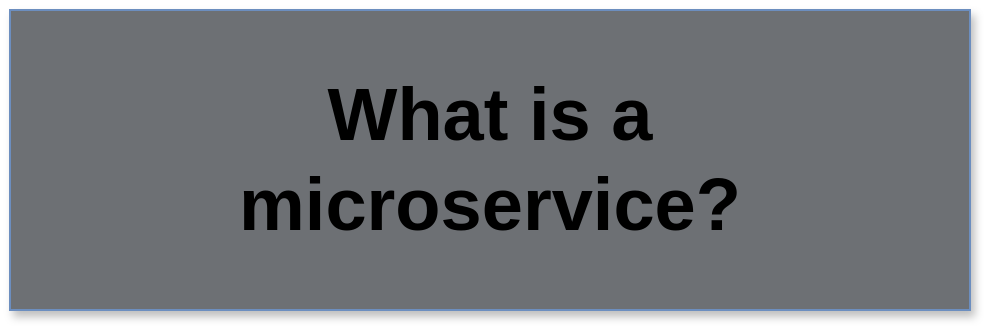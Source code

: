 <mxfile pages="23">
    <diagram id="cFMJLOZsdsgE2AM0zsal" name="01 - in">
        <mxGraphModel dx="988" dy="651" grid="1" gridSize="10" guides="1" tooltips="1" connect="1" arrows="1" fold="1" page="1" pageScale="1" pageWidth="1920" pageHeight="1200" math="0" shadow="0">
            <root>
                <mxCell id="0"/>
                <mxCell id="1" parent="0"/>
                <mxCell id="0aZMLazw6CgwqQxlnRln-1" value="What is a &lt;br&gt;microservice?" style="rounded=0;whiteSpace=wrap;html=1;fillColor=#6d7074;strokeColor=#6c8ebf;shadow=1;fontSize=37;fontStyle=1" parent="1" vertex="1">
                    <mxGeometry x="450" y="260" width="480" height="150" as="geometry"/>
                </mxCell>
            </root>
        </mxGraphModel>
    </diagram>
    <diagram id="e1N2xX09iI_bMZLtPAqM" name="02 - mono">
        <mxGraphModel dx="898" dy="592" grid="1" gridSize="10" guides="1" tooltips="1" connect="1" arrows="1" fold="1" page="1" pageScale="1" pageWidth="1920" pageHeight="1200" math="0" shadow="0">
            <root>
                <mxCell id="qdju0d5hHkHI_rLqjAG6-0"/>
                <mxCell id="qdju0d5hHkHI_rLqjAG6-1" parent="qdju0d5hHkHI_rLqjAG6-0"/>
                <mxCell id="qdju0d5hHkHI_rLqjAG6-2" value="" style="rounded=0;whiteSpace=wrap;html=1;shadow=1;fontSize=28;fillColor=#605c5c;strokeColor=#666666;fontColor=#333333;" parent="qdju0d5hHkHI_rLqjAG6-1" vertex="1">
                    <mxGeometry x="670" y="290" width="550" height="300" as="geometry"/>
                </mxCell>
                <mxCell id="qdju0d5hHkHI_rLqjAG6-3" value="Monolithic Server" style="text;html=1;strokeColor=none;fillColor=none;align=center;verticalAlign=middle;whiteSpace=wrap;rounded=0;shadow=0;fontSize=28;fontStyle=1" parent="qdju0d5hHkHI_rLqjAG6-1" vertex="1">
                    <mxGeometry x="766" y="260" width="387.5" height="20" as="geometry"/>
                </mxCell>
                <mxCell id="Ae6oHgwrPdGcW1XUsMYH-21" style="edgeStyle=orthogonalEdgeStyle;rounded=0;orthogonalLoop=1;jettySize=auto;html=1;exitX=1;exitY=0.5;exitDx=0;exitDy=0;fontSize=25;" parent="qdju0d5hHkHI_rLqjAG6-1" source="qdju0d5hHkHI_rLqjAG6-4" edge="1">
                    <mxGeometry relative="1" as="geometry">
                        <mxPoint x="1270" y="336.897" as="targetPoint"/>
                    </mxGeometry>
                </mxCell>
                <mxCell id="qdju0d5hHkHI_rLqjAG6-4" value="Feature A" style="rounded=0;whiteSpace=wrap;html=1;shadow=1;fontSize=21;fillColor=#9C9FFC;strokeColor=#6c8ebf;fillStyle=auto;" parent="qdju0d5hHkHI_rLqjAG6-1" vertex="1">
                    <mxGeometry x="933.75" y="310" width="270" height="54" as="geometry"/>
                </mxCell>
                <mxCell id="Ae6oHgwrPdGcW1XUsMYH-23" style="edgeStyle=orthogonalEdgeStyle;rounded=0;orthogonalLoop=1;jettySize=auto;html=1;exitX=1;exitY=0.5;exitDx=0;exitDy=0;fontSize=25;" parent="qdju0d5hHkHI_rLqjAG6-1" source="qdju0d5hHkHI_rLqjAG6-5" edge="1">
                    <mxGeometry relative="1" as="geometry">
                        <mxPoint x="1270" y="407.241" as="targetPoint"/>
                    </mxGeometry>
                </mxCell>
                <mxCell id="qdju0d5hHkHI_rLqjAG6-5" value="Feature B" style="rounded=0;whiteSpace=wrap;html=1;shadow=1;fontSize=21;fillColor=#e2c5a6;strokeColor=#d79b00;" parent="qdju0d5hHkHI_rLqjAG6-1" vertex="1">
                    <mxGeometry x="933.75" y="380" width="270" height="54" as="geometry"/>
                </mxCell>
                <mxCell id="Ae6oHgwrPdGcW1XUsMYH-24" style="edgeStyle=orthogonalEdgeStyle;rounded=0;orthogonalLoop=1;jettySize=auto;html=1;exitX=1;exitY=0.5;exitDx=0;exitDy=0;fontSize=25;" parent="qdju0d5hHkHI_rLqjAG6-1" source="qdju0d5hHkHI_rLqjAG6-6" edge="1">
                    <mxGeometry relative="1" as="geometry">
                        <mxPoint x="1270" y="476.897" as="targetPoint"/>
                    </mxGeometry>
                </mxCell>
                <mxCell id="qdju0d5hHkHI_rLqjAG6-6" value="Feature C" style="rounded=0;whiteSpace=wrap;html=1;shadow=1;fontSize=21;fillColor=#D9C094;strokeColor=#82b366;" parent="qdju0d5hHkHI_rLqjAG6-1" vertex="1">
                    <mxGeometry x="933.75" y="450" width="270" height="54" as="geometry"/>
                </mxCell>
                <mxCell id="Ae6oHgwrPdGcW1XUsMYH-25" style="edgeStyle=orthogonalEdgeStyle;rounded=0;orthogonalLoop=1;jettySize=auto;html=1;exitX=1;exitY=0.5;exitDx=0;exitDy=0;fontSize=25;" parent="qdju0d5hHkHI_rLqjAG6-1" source="qdju0d5hHkHI_rLqjAG6-9" edge="1">
                    <mxGeometry relative="1" as="geometry">
                        <mxPoint x="1270" y="547.241" as="targetPoint"/>
                    </mxGeometry>
                </mxCell>
                <mxCell id="qdju0d5hHkHI_rLqjAG6-9" value="Feature D" style="rounded=0;whiteSpace=wrap;html=1;shadow=1;fontSize=21;fillColor=#aba9ad;strokeColor=#9673a6;" parent="qdju0d5hHkHI_rLqjAG6-1" vertex="1">
                    <mxGeometry x="933.75" y="520" width="270" height="54" as="geometry"/>
                </mxCell>
                <mxCell id="Ae6oHgwrPdGcW1XUsMYH-9" value="" style="rounded=0;whiteSpace=wrap;html=1;shadow=1;fontSize=28;fillColor=#f5f5f5;strokeColor=#666666;fontColor=#333333;" parent="qdju0d5hHkHI_rLqjAG6-1" vertex="1">
                    <mxGeometry x="1270" y="290" width="150" height="300" as="geometry"/>
                </mxCell>
                <mxCell id="Ae6oHgwrPdGcW1XUsMYH-11" value="Database" style="text;html=1;strokeColor=none;fillColor=none;align=center;verticalAlign=middle;whiteSpace=wrap;rounded=0;shadow=0;fontSize=28;fontStyle=1" parent="qdju0d5hHkHI_rLqjAG6-1" vertex="1">
                    <mxGeometry x="1272.5" y="260" width="145" height="20" as="geometry"/>
                </mxCell>
                <mxCell id="Ae6oHgwrPdGcW1XUsMYH-12" value="Data" style="rounded=0;whiteSpace=wrap;html=1;shadow=1;fontSize=21;" parent="qdju0d5hHkHI_rLqjAG6-1" vertex="1">
                    <mxGeometry x="1300" y="310" width="90" height="140" as="geometry"/>
                </mxCell>
                <mxCell id="Ae6oHgwrPdGcW1XUsMYH-15" value="Data" style="rounded=0;whiteSpace=wrap;html=1;shadow=1;fontSize=21;" parent="qdju0d5hHkHI_rLqjAG6-1" vertex="1">
                    <mxGeometry x="1300" y="450" width="90" height="125" as="geometry"/>
                </mxCell>
                <mxCell id="SFMWW90m1DYBkXs2s_-V-11" style="edgeStyle=orthogonalEdgeStyle;rounded=0;orthogonalLoop=1;jettySize=auto;html=1;exitX=1;exitY=0.5;exitDx=0;exitDy=0;entryX=0;entryY=0.5;entryDx=0;entryDy=0;fontSize=18;" parent="qdju0d5hHkHI_rLqjAG6-1" source="SFMWW90m1DYBkXs2s_-V-6" target="qdju0d5hHkHI_rLqjAG6-4" edge="1">
                    <mxGeometry relative="1" as="geometry"/>
                </mxCell>
                <mxCell id="SFMWW90m1DYBkXs2s_-V-12" style="edgeStyle=orthogonalEdgeStyle;rounded=0;orthogonalLoop=1;jettySize=auto;html=1;exitX=1;exitY=0.5;exitDx=0;exitDy=0;fontSize=18;" parent="qdju0d5hHkHI_rLqjAG6-1" source="SFMWW90m1DYBkXs2s_-V-6" target="qdju0d5hHkHI_rLqjAG6-5" edge="1">
                    <mxGeometry relative="1" as="geometry"/>
                </mxCell>
                <mxCell id="SFMWW90m1DYBkXs2s_-V-13" style="edgeStyle=orthogonalEdgeStyle;rounded=0;orthogonalLoop=1;jettySize=auto;html=1;exitX=1;exitY=0.5;exitDx=0;exitDy=0;entryX=0;entryY=0.5;entryDx=0;entryDy=0;fontSize=18;" parent="qdju0d5hHkHI_rLqjAG6-1" source="SFMWW90m1DYBkXs2s_-V-6" target="qdju0d5hHkHI_rLqjAG6-6" edge="1">
                    <mxGeometry relative="1" as="geometry"/>
                </mxCell>
                <mxCell id="SFMWW90m1DYBkXs2s_-V-14" style="edgeStyle=orthogonalEdgeStyle;rounded=0;orthogonalLoop=1;jettySize=auto;html=1;exitX=1;exitY=0.5;exitDx=0;exitDy=0;fontSize=18;" parent="qdju0d5hHkHI_rLqjAG6-1" source="SFMWW90m1DYBkXs2s_-V-6" target="qdju0d5hHkHI_rLqjAG6-9" edge="1">
                    <mxGeometry relative="1" as="geometry"/>
                </mxCell>
                <mxCell id="SFMWW90m1DYBkXs2s_-V-6" value="Router" style="rounded=0;whiteSpace=wrap;html=1;shadow=1;fontSize=18;" parent="qdju0d5hHkHI_rLqjAG6-1" vertex="1">
                    <mxGeometry x="800" y="310" width="80" height="270" as="geometry"/>
                </mxCell>
                <mxCell id="SFMWW90m1DYBkXs2s_-V-16" style="edgeStyle=orthogonalEdgeStyle;rounded=0;orthogonalLoop=1;jettySize=auto;html=1;exitX=1;exitY=0.5;exitDx=0;exitDy=0;fontSize=18;" parent="qdju0d5hHkHI_rLqjAG6-1" source="SFMWW90m1DYBkXs2s_-V-15" target="SFMWW90m1DYBkXs2s_-V-6" edge="1">
                    <mxGeometry relative="1" as="geometry"/>
                </mxCell>
                <mxCell id="SFMWW90m1DYBkXs2s_-V-15" value="Auth Middleware" style="rounded=0;whiteSpace=wrap;html=1;shadow=1;fontSize=18;" parent="qdju0d5hHkHI_rLqjAG6-1" vertex="1">
                    <mxGeometry x="673" y="310" width="100" height="270" as="geometry"/>
                </mxCell>
                <mxCell id="aPYvhslZm25v0UadTvk3-0" value="Request" style="rounded=0;whiteSpace=wrap;html=1;shadow=1;strokeWidth=1;fillColor=#c6bebe;fontSize=16;strokeColor=#b85450;fontStyle=1;fontColor=#0d0c0c;" parent="qdju0d5hHkHI_rLqjAG6-1" vertex="1">
                    <mxGeometry x="540" y="434" width="92" height="40" as="geometry"/>
                </mxCell>
            </root>
        </mxGraphModel>
    </diagram>
    <diagram id="q1LWnKhVy52rSArpHS_c" name="03 - mo">
        <mxGraphModel dx="534" dy="352" grid="1" gridSize="10" guides="1" tooltips="1" connect="1" arrows="1" fold="1" page="1" pageScale="1" pageWidth="1920" pageHeight="1200" math="0" shadow="0">
            <root>
                <mxCell id="EgdvyRDpH2ENFZy5iqBf-0"/>
                <mxCell id="EgdvyRDpH2ENFZy5iqBf-1" parent="EgdvyRDpH2ENFZy5iqBf-0"/>
                <mxCell id="X-0SaHX0QUMAPCzd0TlN-1" value="" style="rounded=0;whiteSpace=wrap;html=1;strokeWidth=1;fontSize=25;shadow=1;fontStyle=1;fillColor=#dae8fc;strokeColor=#6c8ebf;" parent="EgdvyRDpH2ENFZy5iqBf-1" vertex="1">
                    <mxGeometry x="670" y="210" width="530" height="290" as="geometry"/>
                </mxCell>
                <mxCell id="I__5L0eOrD4QGF3WHaje-0" value="Routing" style="rounded=0;whiteSpace=wrap;html=1;shadow=1;strokeWidth=1;fillColor=#f5f5f5;fontSize=18;strokeColor=#666666;fontColor=#333333;" parent="EgdvyRDpH2ENFZy5iqBf-1" vertex="1">
                    <mxGeometry x="810" y="310" width="120" height="60" as="geometry"/>
                </mxCell>
                <mxCell id="I__5L0eOrD4QGF3WHaje-1" value="Middlewares" style="rounded=0;whiteSpace=wrap;html=1;shadow=1;strokeWidth=1;fillColor=#f5f5f5;fontSize=18;strokeColor=#666666;fontColor=#333333;" parent="EgdvyRDpH2ENFZy5iqBf-1" vertex="1">
                    <mxGeometry x="680" y="310" width="120" height="60" as="geometry"/>
                </mxCell>
                <mxCell id="I__5L0eOrD4QGF3WHaje-2" value="Business Logic" style="rounded=0;whiteSpace=wrap;html=1;shadow=1;strokeWidth=1;fillColor=#f5f5f5;fontSize=18;strokeColor=#666666;fontColor=#333333;" parent="EgdvyRDpH2ENFZy5iqBf-1" vertex="1">
                    <mxGeometry x="940" y="310" width="120" height="60" as="geometry"/>
                </mxCell>
                <mxCell id="I__5L0eOrD4QGF3WHaje-3" value="Database access" style="rounded=0;whiteSpace=wrap;html=1;shadow=1;strokeWidth=1;fillColor=#f5f5f5;fontSize=18;strokeColor=#666666;fontColor=#333333;" parent="EgdvyRDpH2ENFZy5iqBf-1" vertex="1">
                    <mxGeometry x="1070" y="310" width="120" height="60" as="geometry"/>
                </mxCell>
                <mxCell id="I__5L0eOrD4QGF3WHaje-4" value="&lt;span&gt;Monolithic server contains&lt;/span&gt;" style="text;html=1;strokeColor=none;fillColor=none;align=center;verticalAlign=middle;whiteSpace=wrap;rounded=0;shadow=1;fontSize=25;fontStyle=1;fontColor=#0f0f0f;" parent="EgdvyRDpH2ENFZy5iqBf-1" vertex="1">
                    <mxGeometry x="780" y="250" width="360" height="20" as="geometry"/>
                </mxCell>
                <mxCell id="I__5L0eOrD4QGF3WHaje-5" value="&lt;span style=&quot;font-weight: normal&quot;&gt;to implement &lt;/span&gt;all features&lt;span style=&quot;font-weight: normal&quot;&gt;&amp;nbsp;of our app&lt;/span&gt;" style="text;html=1;strokeColor=none;fillColor=none;align=center;verticalAlign=middle;whiteSpace=wrap;rounded=0;shadow=1;fontSize=25;fontStyle=1;fontColor=#1d1b1b;" parent="EgdvyRDpH2ENFZy5iqBf-1" vertex="1">
                    <mxGeometry x="730" y="407" width="410" height="20" as="geometry"/>
                </mxCell>
                <mxCell id="1xnLxEW30foMwkA8fE4p-0" value="&lt;span style=&quot;font-weight: 400;&quot;&gt;Each&lt;/span&gt; feature&lt;span style=&quot;font-weight: normal&quot;&gt;&amp;nbsp;is independent&lt;/span&gt;" style="text;html=1;strokeColor=none;fillColor=none;align=center;verticalAlign=middle;whiteSpace=wrap;rounded=0;shadow=1;fontSize=25;fontStyle=1;fontColor=#1d1b1b;" parent="EgdvyRDpH2ENFZy5iqBf-1" vertex="1">
                    <mxGeometry x="730" y="450" width="410" height="20" as="geometry"/>
                </mxCell>
            </root>
        </mxGraphModel>
    </diagram>
    <diagram name="04 - ms" id="5DOQPpeS0FoUbYXxtyiY">
        <mxGraphModel dx="988" dy="651" grid="1" gridSize="10" guides="1" tooltips="1" connect="1" arrows="1" fold="1" page="1" pageScale="1" pageWidth="1920" pageHeight="1200" math="0" shadow="0">
            <root>
                <mxCell id="BGy8uozcgV4B67D6VQ65-0"/>
                <mxCell id="BGy8uozcgV4B67D6VQ65-1" parent="BGy8uozcgV4B67D6VQ65-0"/>
                <mxCell id="ZZCQoVFRMK9NWUgwcBHs-0" value="" style="rounded=0;whiteSpace=wrap;html=1;strokeWidth=1;fontSize=25;shadow=1;fontStyle=1;fillColor=#e1d5e7;strokeColor=#9673a6;" parent="BGy8uozcgV4B67D6VQ65-1" vertex="1">
                    <mxGeometry x="670" y="210" width="530" height="290" as="geometry"/>
                </mxCell>
                <mxCell id="ZZCQoVFRMK9NWUgwcBHs-1" value="Routing" style="rounded=0;whiteSpace=wrap;html=1;shadow=1;strokeWidth=1;fillColor=#f5f5f5;fontSize=18;strokeColor=#666666;fontColor=#333333;" parent="BGy8uozcgV4B67D6VQ65-1" vertex="1">
                    <mxGeometry x="810" y="310" width="120" height="60" as="geometry"/>
                </mxCell>
                <mxCell id="ZZCQoVFRMK9NWUgwcBHs-2" value="Middlewares" style="rounded=0;whiteSpace=wrap;html=1;shadow=1;strokeWidth=1;fillColor=#f5f5f5;fontSize=18;strokeColor=#666666;fontColor=#333333;" parent="BGy8uozcgV4B67D6VQ65-1" vertex="1">
                    <mxGeometry x="680" y="310" width="120" height="60" as="geometry"/>
                </mxCell>
                <mxCell id="ZZCQoVFRMK9NWUgwcBHs-3" value="Business Logic" style="rounded=0;whiteSpace=wrap;html=1;shadow=1;strokeWidth=1;fillColor=#f5f5f5;fontSize=18;strokeColor=#666666;fontColor=#333333;" parent="BGy8uozcgV4B67D6VQ65-1" vertex="1">
                    <mxGeometry x="940" y="310" width="120" height="60" as="geometry"/>
                </mxCell>
                <mxCell id="ZZCQoVFRMK9NWUgwcBHs-4" value="Database access" style="rounded=0;whiteSpace=wrap;html=1;shadow=1;strokeWidth=1;fillColor=#f5f5f5;fontSize=18;strokeColor=#666666;fontColor=#333333;" parent="BGy8uozcgV4B67D6VQ65-1" vertex="1">
                    <mxGeometry x="1070" y="310" width="120" height="60" as="geometry"/>
                </mxCell>
                <mxCell id="ZZCQoVFRMK9NWUgwcBHs-5" value="&lt;span&gt;A single microservice contains&lt;/span&gt;" style="text;html=1;strokeColor=none;fillColor=none;align=center;verticalAlign=middle;whiteSpace=wrap;rounded=0;shadow=1;fontSize=25;fontStyle=1;fontColor=#330000;" parent="BGy8uozcgV4B67D6VQ65-1" vertex="1">
                    <mxGeometry x="740" y="250" width="390" height="20" as="geometry"/>
                </mxCell>
                <mxCell id="ZZCQoVFRMK9NWUgwcBHs-6" value="&lt;span style=&quot;font-weight: normal&quot;&gt;to implement &lt;/span&gt;one feature&lt;span style=&quot;font-weight: normal&quot;&gt;&amp;nbsp;of our app&lt;/span&gt;" style="text;html=1;strokeColor=none;fillColor=none;align=center;verticalAlign=middle;whiteSpace=wrap;rounded=0;shadow=1;fontSize=25;fontStyle=1;fontColor=#0d0c0c;" parent="BGy8uozcgV4B67D6VQ65-1" vertex="1">
                    <mxGeometry x="725" y="400" width="420" height="60" as="geometry"/>
                </mxCell>
            </root>
        </mxGraphModel>
    </diagram>
    <diagram name="05 - ms" id="Fg-ipx4AdJFifCbJKvnk">
        <mxGraphModel dx="988" dy="651" grid="1" gridSize="10" guides="1" tooltips="1" connect="1" arrows="1" fold="1" page="1" pageScale="1" pageWidth="1920" pageHeight="1200" math="0" shadow="0">
            <root>
                <mxCell id="rhPO4cbfaniNNZFxSH0U-0"/>
                <mxCell id="rhPO4cbfaniNNZFxSH0U-1" parent="rhPO4cbfaniNNZFxSH0U-0"/>
                <mxCell id="rhPO4cbfaniNNZFxSH0U-16" value="Request" style="rounded=0;whiteSpace=wrap;html=1;shadow=1;strokeWidth=1;fillColor=#f8cecc;fontSize=25;strokeColor=#b85450;fontStyle=1;fontColor=#242323;" parent="rhPO4cbfaniNNZFxSH0U-1" vertex="1">
                    <mxGeometry x="500" y="524" width="110" height="40" as="geometry"/>
                </mxCell>
                <mxCell id="m30rUQEuo7cbkMfXi5F8-8" value="" style="group" parent="rhPO4cbfaniNNZFxSH0U-1" vertex="1" connectable="0">
                    <mxGeometry x="670" y="267" width="750" height="113" as="geometry"/>
                </mxCell>
                <mxCell id="rhPO4cbfaniNNZFxSH0U-2" value="" style="rounded=0;whiteSpace=wrap;html=1;shadow=1;fontSize=28;fillColor=#f5f5f5;strokeColor=#666666;fontColor=#333333;" parent="m30rUQEuo7cbkMfXi5F8-8" vertex="1">
                    <mxGeometry y="30" width="550" height="80" as="geometry"/>
                </mxCell>
                <mxCell id="rhPO4cbfaniNNZFxSH0U-4" style="edgeStyle=orthogonalEdgeStyle;rounded=0;orthogonalLoop=1;jettySize=auto;html=1;exitX=1;exitY=0.5;exitDx=0;exitDy=0;fontSize=25;" parent="m30rUQEuo7cbkMfXi5F8-8" source="rhPO4cbfaniNNZFxSH0U-5" edge="1">
                    <mxGeometry relative="1" as="geometry">
                        <mxPoint x="600" y="69.897" as="targetPoint"/>
                    </mxGeometry>
                </mxCell>
                <mxCell id="rhPO4cbfaniNNZFxSH0U-5" value="&lt;font color=&quot;#1d1b1b&quot;&gt;Feature A&lt;/font&gt;" style="rounded=0;whiteSpace=wrap;html=1;shadow=1;fontSize=21;fillColor=#dae8fc;strokeColor=#6c8ebf;" parent="m30rUQEuo7cbkMfXi5F8-8" vertex="1">
                    <mxGeometry x="263.75" y="43" width="270" height="54" as="geometry"/>
                </mxCell>
                <mxCell id="rhPO4cbfaniNNZFxSH0U-12" value="" style="rounded=0;whiteSpace=wrap;html=1;shadow=1;fontSize=28;fillColor=#f5f5f5;strokeColor=#666666;fontColor=#333333;" parent="m30rUQEuo7cbkMfXi5F8-8" vertex="1">
                    <mxGeometry x="600" y="33" width="150" height="80" as="geometry"/>
                </mxCell>
                <mxCell id="rhPO4cbfaniNNZFxSH0U-14" value="Data" style="rounded=0;whiteSpace=wrap;html=1;shadow=1;fontSize=21;" parent="m30rUQEuo7cbkMfXi5F8-8" vertex="1">
                    <mxGeometry x="620" y="48" width="110" height="50" as="geometry"/>
                </mxCell>
                <mxCell id="rhPO4cbfaniNNZFxSH0U-21" value="Auth&lt;br&gt;&amp;nbsp;Middleware" style="rounded=0;whiteSpace=wrap;html=1;shadow=1;fontSize=18;" parent="m30rUQEuo7cbkMfXi5F8-8" vertex="1">
                    <mxGeometry x="20" y="43" width="110" height="54" as="geometry"/>
                </mxCell>
                <mxCell id="Ko9uu86v8LSZFAt5tabG-4" style="edgeStyle=orthogonalEdgeStyle;rounded=0;orthogonalLoop=1;jettySize=auto;html=1;exitX=1;exitY=0.5;exitDx=0;exitDy=0;fontSize=22;" parent="m30rUQEuo7cbkMfXi5F8-8" source="taV2JAXbwoj33g3zxdai-12" target="rhPO4cbfaniNNZFxSH0U-5" edge="1">
                    <mxGeometry relative="1" as="geometry"/>
                </mxCell>
                <mxCell id="taV2JAXbwoj33g3zxdai-12" value="Router" style="rounded=0;whiteSpace=wrap;html=1;shadow=1;fontSize=18;" parent="m30rUQEuo7cbkMfXi5F8-8" vertex="1">
                    <mxGeometry x="150" y="43" width="80" height="54" as="geometry"/>
                </mxCell>
                <mxCell id="Ko9uu86v8LSZFAt5tabG-0" style="edgeStyle=orthogonalEdgeStyle;rounded=0;orthogonalLoop=1;jettySize=auto;html=1;exitX=1;exitY=0.5;exitDx=0;exitDy=0;fontSize=22;" parent="m30rUQEuo7cbkMfXi5F8-8" source="rhPO4cbfaniNNZFxSH0U-21" target="taV2JAXbwoj33g3zxdai-12" edge="1">
                    <mxGeometry relative="1" as="geometry"/>
                </mxCell>
                <mxCell id="m30rUQEuo7cbkMfXi5F8-0" value="Service A" style="rounded=0;whiteSpace=wrap;html=1;shadow=0;fontSize=20;fillColor=#f5f5f5;strokeColor=#666666;fontColor=#333333;fontStyle=1" parent="m30rUQEuo7cbkMfXi5F8-8" vertex="1">
                    <mxGeometry width="550" height="30" as="geometry"/>
                </mxCell>
                <mxCell id="m30rUQEuo7cbkMfXi5F8-4" value="DB for A" style="rounded=0;whiteSpace=wrap;html=1;shadow=0;fontSize=20;fillColor=#f5f5f5;strokeColor=#666666;fontColor=#333333;fontStyle=1" parent="m30rUQEuo7cbkMfXi5F8-8" vertex="1">
                    <mxGeometry x="600" y="3" width="150" height="30" as="geometry"/>
                </mxCell>
                <mxCell id="m30rUQEuo7cbkMfXi5F8-9" value="" style="group" parent="rhPO4cbfaniNNZFxSH0U-1" vertex="1" connectable="0">
                    <mxGeometry x="670" y="411" width="750" height="113" as="geometry"/>
                </mxCell>
                <mxCell id="taV2JAXbwoj33g3zxdai-16" value="" style="rounded=0;whiteSpace=wrap;html=1;shadow=1;fontSize=28;fillColor=#f5f5f5;strokeColor=#666666;fontColor=#333333;" parent="m30rUQEuo7cbkMfXi5F8-9" vertex="1">
                    <mxGeometry y="30" width="550" height="80" as="geometry"/>
                </mxCell>
                <mxCell id="taV2JAXbwoj33g3zxdai-18" style="edgeStyle=orthogonalEdgeStyle;rounded=0;orthogonalLoop=1;jettySize=auto;html=1;exitX=1;exitY=0.5;exitDx=0;exitDy=0;fontSize=25;" parent="m30rUQEuo7cbkMfXi5F8-9" source="taV2JAXbwoj33g3zxdai-19" edge="1">
                    <mxGeometry relative="1" as="geometry">
                        <mxPoint x="600" y="69.897" as="targetPoint"/>
                    </mxGeometry>
                </mxCell>
                <mxCell id="taV2JAXbwoj33g3zxdai-19" value="&lt;font color=&quot;#0d0c0c&quot;&gt;Feature B&lt;/font&gt;" style="rounded=0;whiteSpace=wrap;html=1;shadow=1;fontSize=21;fillColor=#fff2cc;strokeColor=#d6b656;" parent="m30rUQEuo7cbkMfXi5F8-9" vertex="1">
                    <mxGeometry x="263.75" y="43" width="270" height="54" as="geometry"/>
                </mxCell>
                <mxCell id="taV2JAXbwoj33g3zxdai-20" value="" style="rounded=0;whiteSpace=wrap;html=1;shadow=1;fontSize=28;fillColor=#f5f5f5;strokeColor=#666666;fontColor=#333333;" parent="m30rUQEuo7cbkMfXi5F8-9" vertex="1">
                    <mxGeometry x="600" y="33" width="150" height="80" as="geometry"/>
                </mxCell>
                <mxCell id="taV2JAXbwoj33g3zxdai-22" value="Data" style="rounded=0;whiteSpace=wrap;html=1;shadow=1;fontSize=21;" parent="m30rUQEuo7cbkMfXi5F8-9" vertex="1">
                    <mxGeometry x="620" y="48" width="110" height="50" as="geometry"/>
                </mxCell>
                <mxCell id="taV2JAXbwoj33g3zxdai-23" value="Auth &lt;br&gt;Middleware" style="rounded=0;whiteSpace=wrap;html=1;shadow=1;fontSize=18;" parent="m30rUQEuo7cbkMfXi5F8-9" vertex="1">
                    <mxGeometry x="20" y="43" width="110" height="54" as="geometry"/>
                </mxCell>
                <mxCell id="Ko9uu86v8LSZFAt5tabG-5" style="edgeStyle=orthogonalEdgeStyle;rounded=0;orthogonalLoop=1;jettySize=auto;html=1;exitX=1;exitY=0.5;exitDx=0;exitDy=0;fontSize=22;" parent="m30rUQEuo7cbkMfXi5F8-9" source="taV2JAXbwoj33g3zxdai-24" target="taV2JAXbwoj33g3zxdai-19" edge="1">
                    <mxGeometry relative="1" as="geometry"/>
                </mxCell>
                <mxCell id="taV2JAXbwoj33g3zxdai-24" value="Router" style="rounded=0;whiteSpace=wrap;html=1;shadow=1;fontSize=18;" parent="m30rUQEuo7cbkMfXi5F8-9" vertex="1">
                    <mxGeometry x="150" y="43" width="80" height="54" as="geometry"/>
                </mxCell>
                <mxCell id="Ko9uu86v8LSZFAt5tabG-1" style="edgeStyle=orthogonalEdgeStyle;rounded=0;orthogonalLoop=1;jettySize=auto;html=1;exitX=1;exitY=0.5;exitDx=0;exitDy=0;fontSize=22;" parent="m30rUQEuo7cbkMfXi5F8-9" source="taV2JAXbwoj33g3zxdai-23" target="taV2JAXbwoj33g3zxdai-24" edge="1">
                    <mxGeometry relative="1" as="geometry"/>
                </mxCell>
                <mxCell id="m30rUQEuo7cbkMfXi5F8-1" value="Service B" style="rounded=0;whiteSpace=wrap;html=1;shadow=0;fontSize=20;fillColor=#f5f5f5;strokeColor=#666666;fontColor=#333333;fontStyle=1" parent="m30rUQEuo7cbkMfXi5F8-9" vertex="1">
                    <mxGeometry width="550" height="30" as="geometry"/>
                </mxCell>
                <mxCell id="m30rUQEuo7cbkMfXi5F8-5" value="DB for B" style="rounded=0;whiteSpace=wrap;html=1;shadow=0;fontSize=20;fillColor=#f5f5f5;strokeColor=#666666;fontColor=#333333;fontStyle=1" parent="m30rUQEuo7cbkMfXi5F8-9" vertex="1">
                    <mxGeometry x="600" y="3" width="150" height="30" as="geometry"/>
                </mxCell>
                <mxCell id="m30rUQEuo7cbkMfXi5F8-10" value="" style="group" parent="rhPO4cbfaniNNZFxSH0U-1" vertex="1" connectable="0">
                    <mxGeometry x="670" y="556" width="750" height="113" as="geometry"/>
                </mxCell>
                <mxCell id="taV2JAXbwoj33g3zxdai-25" value="" style="rounded=0;whiteSpace=wrap;html=1;shadow=1;fontSize=28;fillColor=#f5f5f5;strokeColor=#666666;fontColor=#333333;" parent="m30rUQEuo7cbkMfXi5F8-10" vertex="1">
                    <mxGeometry y="30" width="550" height="80" as="geometry"/>
                </mxCell>
                <mxCell id="taV2JAXbwoj33g3zxdai-27" style="edgeStyle=orthogonalEdgeStyle;rounded=0;orthogonalLoop=1;jettySize=auto;html=1;exitX=1;exitY=0.5;exitDx=0;exitDy=0;fontSize=25;" parent="m30rUQEuo7cbkMfXi5F8-10" source="taV2JAXbwoj33g3zxdai-28" edge="1">
                    <mxGeometry relative="1" as="geometry">
                        <mxPoint x="600" y="69.897" as="targetPoint"/>
                    </mxGeometry>
                </mxCell>
                <mxCell id="taV2JAXbwoj33g3zxdai-28" value="&lt;font color=&quot;#151414&quot;&gt;Feature C&lt;/font&gt;" style="rounded=0;whiteSpace=wrap;html=1;shadow=1;fontSize=21;fillColor=#d5e8d4;strokeColor=#82b366;" parent="m30rUQEuo7cbkMfXi5F8-10" vertex="1">
                    <mxGeometry x="263.75" y="43" width="270" height="54" as="geometry"/>
                </mxCell>
                <mxCell id="taV2JAXbwoj33g3zxdai-29" value="" style="rounded=0;whiteSpace=wrap;html=1;shadow=1;fontSize=28;fillColor=#f5f5f5;strokeColor=#666666;fontColor=#333333;" parent="m30rUQEuo7cbkMfXi5F8-10" vertex="1">
                    <mxGeometry x="600" y="33" width="150" height="80" as="geometry"/>
                </mxCell>
                <mxCell id="taV2JAXbwoj33g3zxdai-31" value="Data" style="rounded=0;whiteSpace=wrap;html=1;shadow=1;fontSize=21;" parent="m30rUQEuo7cbkMfXi5F8-10" vertex="1">
                    <mxGeometry x="620" y="48" width="110" height="50" as="geometry"/>
                </mxCell>
                <mxCell id="taV2JAXbwoj33g3zxdai-32" value="Auth &lt;br&gt;Middleware" style="rounded=0;whiteSpace=wrap;html=1;shadow=1;fontSize=18;" parent="m30rUQEuo7cbkMfXi5F8-10" vertex="1">
                    <mxGeometry x="20" y="43" width="110" height="54" as="geometry"/>
                </mxCell>
                <mxCell id="Ko9uu86v8LSZFAt5tabG-6" style="edgeStyle=orthogonalEdgeStyle;rounded=0;orthogonalLoop=1;jettySize=auto;html=1;exitX=1;exitY=0.5;exitDx=0;exitDy=0;fontSize=22;" parent="m30rUQEuo7cbkMfXi5F8-10" source="taV2JAXbwoj33g3zxdai-33" target="taV2JAXbwoj33g3zxdai-28" edge="1">
                    <mxGeometry relative="1" as="geometry"/>
                </mxCell>
                <mxCell id="taV2JAXbwoj33g3zxdai-33" value="Router" style="rounded=0;whiteSpace=wrap;html=1;shadow=1;fontSize=18;" parent="m30rUQEuo7cbkMfXi5F8-10" vertex="1">
                    <mxGeometry x="150" y="43" width="80" height="54" as="geometry"/>
                </mxCell>
                <mxCell id="Ko9uu86v8LSZFAt5tabG-2" style="edgeStyle=orthogonalEdgeStyle;rounded=0;orthogonalLoop=1;jettySize=auto;html=1;exitX=1;exitY=0.5;exitDx=0;exitDy=0;fontSize=22;" parent="m30rUQEuo7cbkMfXi5F8-10" source="taV2JAXbwoj33g3zxdai-32" target="taV2JAXbwoj33g3zxdai-33" edge="1">
                    <mxGeometry relative="1" as="geometry"/>
                </mxCell>
                <mxCell id="m30rUQEuo7cbkMfXi5F8-2" value="Service C" style="rounded=0;whiteSpace=wrap;html=1;shadow=0;fontSize=20;fillColor=#f5f5f5;strokeColor=#666666;fontColor=#333333;fontStyle=1" parent="m30rUQEuo7cbkMfXi5F8-10" vertex="1">
                    <mxGeometry width="550" height="30" as="geometry"/>
                </mxCell>
                <mxCell id="m30rUQEuo7cbkMfXi5F8-6" value="DB for C" style="rounded=0;whiteSpace=wrap;html=1;shadow=0;fontSize=20;fillColor=#f5f5f5;strokeColor=#666666;fontColor=#333333;fontStyle=1" parent="m30rUQEuo7cbkMfXi5F8-10" vertex="1">
                    <mxGeometry x="600" y="3" width="150" height="30" as="geometry"/>
                </mxCell>
                <mxCell id="m30rUQEuo7cbkMfXi5F8-11" value="" style="group" parent="rhPO4cbfaniNNZFxSH0U-1" vertex="1" connectable="0">
                    <mxGeometry x="670" y="700" width="750" height="113" as="geometry"/>
                </mxCell>
                <mxCell id="taV2JAXbwoj33g3zxdai-34" value="" style="rounded=0;whiteSpace=wrap;html=1;shadow=1;fontSize=28;fillColor=#f5f5f5;strokeColor=#666666;fontColor=#333333;" parent="m30rUQEuo7cbkMfXi5F8-11" vertex="1">
                    <mxGeometry y="30" width="550" height="80" as="geometry"/>
                </mxCell>
                <mxCell id="taV2JAXbwoj33g3zxdai-36" style="edgeStyle=orthogonalEdgeStyle;rounded=0;orthogonalLoop=1;jettySize=auto;html=1;exitX=1;exitY=0.5;exitDx=0;exitDy=0;fontSize=25;" parent="m30rUQEuo7cbkMfXi5F8-11" source="taV2JAXbwoj33g3zxdai-37" edge="1">
                    <mxGeometry relative="1" as="geometry">
                        <mxPoint x="600" y="69.897" as="targetPoint"/>
                    </mxGeometry>
                </mxCell>
                <mxCell id="taV2JAXbwoj33g3zxdai-37" value="&lt;font color=&quot;#1b1818&quot;&gt;Feature D&lt;/font&gt;" style="rounded=0;whiteSpace=wrap;html=1;shadow=1;fontSize=21;fillColor=#e1d5e7;strokeColor=#9673a6;" parent="m30rUQEuo7cbkMfXi5F8-11" vertex="1">
                    <mxGeometry x="263.75" y="43" width="270" height="54" as="geometry"/>
                </mxCell>
                <mxCell id="taV2JAXbwoj33g3zxdai-38" value="" style="rounded=0;whiteSpace=wrap;html=1;shadow=1;fontSize=28;fillColor=#f5f5f5;strokeColor=#666666;fontColor=#333333;" parent="m30rUQEuo7cbkMfXi5F8-11" vertex="1">
                    <mxGeometry x="600" y="33" width="150" height="80" as="geometry"/>
                </mxCell>
                <mxCell id="taV2JAXbwoj33g3zxdai-40" value="Data" style="rounded=0;whiteSpace=wrap;html=1;shadow=1;fontSize=21;" parent="m30rUQEuo7cbkMfXi5F8-11" vertex="1">
                    <mxGeometry x="620" y="48" width="110" height="50" as="geometry"/>
                </mxCell>
                <mxCell id="taV2JAXbwoj33g3zxdai-41" value="Auth&lt;br&gt;&amp;nbsp;Middleware" style="rounded=0;whiteSpace=wrap;html=1;shadow=1;fontSize=18;" parent="m30rUQEuo7cbkMfXi5F8-11" vertex="1">
                    <mxGeometry x="20" y="43" width="110" height="54" as="geometry"/>
                </mxCell>
                <mxCell id="Ko9uu86v8LSZFAt5tabG-7" style="edgeStyle=orthogonalEdgeStyle;rounded=0;orthogonalLoop=1;jettySize=auto;html=1;exitX=1;exitY=0.5;exitDx=0;exitDy=0;fontSize=22;" parent="m30rUQEuo7cbkMfXi5F8-11" source="taV2JAXbwoj33g3zxdai-42" target="taV2JAXbwoj33g3zxdai-37" edge="1">
                    <mxGeometry relative="1" as="geometry"/>
                </mxCell>
                <mxCell id="taV2JAXbwoj33g3zxdai-42" value="Router" style="rounded=0;whiteSpace=wrap;html=1;shadow=1;fontSize=18;" parent="m30rUQEuo7cbkMfXi5F8-11" vertex="1">
                    <mxGeometry x="150" y="43" width="80" height="54" as="geometry"/>
                </mxCell>
                <mxCell id="Ko9uu86v8LSZFAt5tabG-3" style="edgeStyle=orthogonalEdgeStyle;rounded=0;orthogonalLoop=1;jettySize=auto;html=1;exitX=1;exitY=0.5;exitDx=0;exitDy=0;fontSize=22;" parent="m30rUQEuo7cbkMfXi5F8-11" source="taV2JAXbwoj33g3zxdai-41" target="taV2JAXbwoj33g3zxdai-42" edge="1">
                    <mxGeometry relative="1" as="geometry"/>
                </mxCell>
                <mxCell id="m30rUQEuo7cbkMfXi5F8-3" value="Service D" style="rounded=0;whiteSpace=wrap;html=1;shadow=0;fontSize=20;fillColor=#f5f5f5;strokeColor=#666666;fontColor=#333333;fontStyle=1" parent="m30rUQEuo7cbkMfXi5F8-11" vertex="1">
                    <mxGeometry width="550" height="30" as="geometry"/>
                </mxCell>
                <mxCell id="m30rUQEuo7cbkMfXi5F8-7" value="DB for D" style="rounded=0;whiteSpace=wrap;html=1;shadow=0;fontSize=20;fillColor=#f5f5f5;strokeColor=#666666;fontColor=#333333;fontStyle=1" parent="m30rUQEuo7cbkMfXi5F8-11" vertex="1">
                    <mxGeometry x="600" y="3" width="150" height="30" as="geometry"/>
                </mxCell>
            </root>
        </mxGraphModel>
    </diagram>
    <diagram id="ajQ94Jh65FhJu5qLcw_o" name="06 - db">
        <mxGraphModel grid="1" page="1" gridSize="10" guides="1" tooltips="1" connect="1" arrows="1" fold="1" pageScale="1" pageWidth="1920" pageHeight="1200" math="0" shadow="0">
            <root>
                <mxCell id="qeQzkfOJKVjpWELYHPdR-0"/>
                <mxCell id="qeQzkfOJKVjpWELYHPdR-1" parent="qeQzkfOJKVjpWELYHPdR-0"/>
                <mxCell id="leqQFRwkTNgnZnrmqSU7-0" value="What's the big challenge &lt;br&gt;with microservices?" style="rounded=0;whiteSpace=wrap;html=1;fillColor=#dae8fc;strokeColor=#6c8ebf;shadow=1;fontSize=37;fontStyle=1;fontColor=#614848;" parent="qeQzkfOJKVjpWELYHPdR-1" vertex="1">
                    <mxGeometry x="540" y="300" width="540" height="150" as="geometry"/>
                </mxCell>
            </root>
        </mxGraphModel>
    </diagram>
    <diagram id="iU4MekDki_OAaNicJXhC" name="07 - db">
        <mxGraphModel grid="1" page="1" gridSize="10" guides="1" tooltips="1" connect="1" arrows="1" fold="1" pageScale="1" pageWidth="1920" pageHeight="1200" math="0" shadow="0">
            <root>
                <mxCell id="lQv_UoUR4c6bcYdqb19b-0"/>
                <mxCell id="lQv_UoUR4c6bcYdqb19b-1" parent="lQv_UoUR4c6bcYdqb19b-0"/>
                <mxCell id="BA8Of9RyKJxBswVEySpq-0" value="Data management between independednt services" style="rounded=0;whiteSpace=wrap;html=1;fillColor=#f8cecc;strokeColor=#b85450;shadow=1;fontSize=37;fontStyle=1;fontColor=#7f7171;" parent="lQv_UoUR4c6bcYdqb19b-1" vertex="1">
                    <mxGeometry x="480" y="390" width="680" height="100" as="geometry"/>
                </mxCell>
                <mxCell id="BA8Of9RyKJxBswVEySpq-4" value="This is the &lt;i&gt;big problem&lt;/i&gt;&amp;nbsp;of microservices, and what 90% of this course focuses on" style="text;html=1;strokeColor=none;fillColor=none;align=center;verticalAlign=middle;whiteSpace=wrap;rounded=0;shadow=0;fontSize=20;fontStyle=1" parent="lQv_UoUR4c6bcYdqb19b-1" vertex="1">
                    <mxGeometry x="655" y="540" width="330" height="20" as="geometry"/>
                </mxCell>
            </root>
        </mxGraphModel>
    </diagram>
    <diagram name="08 - why" id="kPrwmV8uuSc0SKl1uPwI">
        <mxGraphModel grid="1" page="1" gridSize="10" guides="1" tooltips="1" connect="1" arrows="1" fold="1" pageScale="1" pageWidth="1920" pageHeight="1200" math="0" shadow="0">
            <root>
                <mxCell id="sPGtkVlFeYmGszt2LQBn-0"/>
                <mxCell id="sPGtkVlFeYmGszt2LQBn-1" parent="sPGtkVlFeYmGszt2LQBn-0"/>
                <mxCell id="BJcDgjyi07cTEM_XVpw8-2" style="edgeStyle=orthogonalEdgeStyle;rounded=0;orthogonalLoop=1;jettySize=auto;html=1;exitX=0.5;exitY=1;exitDx=0;exitDy=0;entryX=0.5;entryY=0;entryDx=0;entryDy=0;strokeColor=#000000;strokeWidth=1;fontSize=22;fontColor=#000000;" parent="sPGtkVlFeYmGszt2LQBn-1" source="BJcDgjyi07cTEM_XVpw8-0" target="BJcDgjyi07cTEM_XVpw8-1" edge="1">
                    <mxGeometry relative="1" as="geometry"/>
                </mxCell>
                <mxCell id="BJcDgjyi07cTEM_XVpw8-0" value="With microservices, we store and access data &lt;br&gt;in sort of &lt;b style=&quot;font-size: 22px&quot;&gt;strange way&lt;/b&gt;" style="rounded=0;whiteSpace=wrap;html=1;shadow=1;strokeWidth=1;fillColor=#dae8fc;fontSize=22;strokeColor=#6c8ebf;fontColor=#6d4f4f;" parent="sPGtkVlFeYmGszt2LQBn-1" vertex="1">
                    <mxGeometry x="630" y="430" width="480" height="90" as="geometry"/>
                </mxCell>
                <mxCell id="BJcDgjyi07cTEM_XVpw8-1" value="Let's look at:&lt;br&gt;i. how we store data - slide 09&lt;br&gt;ii. how we access it - slide 10" style="rounded=0;whiteSpace=wrap;html=1;shadow=1;strokeWidth=1;fillColor=#dae8fc;fontSize=22;strokeColor=#6c8ebf;fontColor=#e57b7b;" parent="sPGtkVlFeYmGszt2LQBn-1" vertex="1">
                    <mxGeometry x="630" y="570" width="480" height="90" as="geometry"/>
                </mxCell>
            </root>
        </mxGraphModel>
    </diagram>
    <diagram id="Aj3hVrQ3mB-8GYvebR4M" name="09 - db">
        <mxGraphModel grid="1" page="1" gridSize="10" guides="1" tooltips="1" connect="1" arrows="1" fold="1" pageScale="1" pageWidth="1920" pageHeight="1200" math="0" shadow="0">
            <root>
                <mxCell id="SHVQZ52zcSabNP9MTDsI-0"/>
                <mxCell id="SHVQZ52zcSabNP9MTDsI-1" parent="SHVQZ52zcSabNP9MTDsI-0"/>
                <mxCell id="Dr2pY1YUNncuuXCHUIqV-0" value="" style="group;fontColor=#3e3838;" parent="SHVQZ52zcSabNP9MTDsI-1" vertex="1" connectable="0">
                    <mxGeometry x="210" y="210" width="750" height="113" as="geometry"/>
                </mxCell>
                <mxCell id="Dr2pY1YUNncuuXCHUIqV-1" value="" style="rounded=0;whiteSpace=wrap;html=1;shadow=1;fontSize=28;fillColor=#f5f5f5;strokeColor=#666666;fontColor=#333333;" parent="Dr2pY1YUNncuuXCHUIqV-0" vertex="1">
                    <mxGeometry y="30" width="550" height="80" as="geometry"/>
                </mxCell>
                <mxCell id="Dr2pY1YUNncuuXCHUIqV-2" style="edgeStyle=orthogonalEdgeStyle;rounded=0;orthogonalLoop=1;jettySize=auto;html=1;exitX=1;exitY=0.5;exitDx=0;exitDy=0;fontSize=25;" parent="Dr2pY1YUNncuuXCHUIqV-0" source="Dr2pY1YUNncuuXCHUIqV-3" edge="1">
                    <mxGeometry relative="1" as="geometry">
                        <mxPoint x="600" y="69.897" as="targetPoint"/>
                    </mxGeometry>
                </mxCell>
                <mxCell id="Dr2pY1YUNncuuXCHUIqV-3" value="Feature A" style="rounded=0;whiteSpace=wrap;html=1;shadow=1;fontSize=21;fillColor=#dae8fc;strokeColor=#6c8ebf;fontColor=#121111;" parent="Dr2pY1YUNncuuXCHUIqV-0" vertex="1">
                    <mxGeometry x="263.75" y="43" width="270" height="54" as="geometry"/>
                </mxCell>
                <mxCell id="Dr2pY1YUNncuuXCHUIqV-4" value="" style="rounded=0;whiteSpace=wrap;html=1;shadow=1;fontSize=28;fillColor=#f5f5f5;strokeColor=#666666;fontColor=#333333;" parent="Dr2pY1YUNncuuXCHUIqV-0" vertex="1">
                    <mxGeometry x="600" y="33" width="150" height="80" as="geometry"/>
                </mxCell>
                <mxCell id="Dr2pY1YUNncuuXCHUIqV-5" value="Data" style="rounded=0;whiteSpace=wrap;html=1;shadow=1;fontSize=21;" parent="Dr2pY1YUNncuuXCHUIqV-0" vertex="1">
                    <mxGeometry x="620" y="48" width="110" height="50" as="geometry"/>
                </mxCell>
                <mxCell id="Dr2pY1YUNncuuXCHUIqV-6" value="Auth &lt;br&gt;Middleware" style="rounded=0;whiteSpace=wrap;html=1;shadow=1;fontSize=18;" parent="Dr2pY1YUNncuuXCHUIqV-0" vertex="1">
                    <mxGeometry x="20" y="43" width="110" height="54" as="geometry"/>
                </mxCell>
                <mxCell id="Dr2pY1YUNncuuXCHUIqV-7" style="edgeStyle=orthogonalEdgeStyle;rounded=0;orthogonalLoop=1;jettySize=auto;html=1;exitX=1;exitY=0.5;exitDx=0;exitDy=0;fontSize=22;" parent="Dr2pY1YUNncuuXCHUIqV-0" source="Dr2pY1YUNncuuXCHUIqV-8" target="Dr2pY1YUNncuuXCHUIqV-3" edge="1">
                    <mxGeometry relative="1" as="geometry"/>
                </mxCell>
                <mxCell id="Dr2pY1YUNncuuXCHUIqV-8" value="Router" style="rounded=0;whiteSpace=wrap;html=1;shadow=1;fontSize=18;" parent="Dr2pY1YUNncuuXCHUIqV-0" vertex="1">
                    <mxGeometry x="150" y="43" width="80" height="54" as="geometry"/>
                </mxCell>
                <mxCell id="Dr2pY1YUNncuuXCHUIqV-9" style="edgeStyle=orthogonalEdgeStyle;rounded=0;orthogonalLoop=1;jettySize=auto;html=1;exitX=1;exitY=0.5;exitDx=0;exitDy=0;fontSize=22;" parent="Dr2pY1YUNncuuXCHUIqV-0" source="Dr2pY1YUNncuuXCHUIqV-6" target="Dr2pY1YUNncuuXCHUIqV-8" edge="1">
                    <mxGeometry relative="1" as="geometry"/>
                </mxCell>
                <mxCell id="Dr2pY1YUNncuuXCHUIqV-10" value="Service A" style="rounded=0;whiteSpace=wrap;html=1;shadow=0;fontSize=20;fillColor=#f5f5f5;strokeColor=#666666;fontColor=#333333;fontStyle=1" parent="Dr2pY1YUNncuuXCHUIqV-0" vertex="1">
                    <mxGeometry width="550" height="30" as="geometry"/>
                </mxCell>
                <mxCell id="Dr2pY1YUNncuuXCHUIqV-11" value="DB for A" style="rounded=0;whiteSpace=wrap;html=1;shadow=0;fontSize=20;fillColor=#f5f5f5;strokeColor=#666666;fontColor=#333333;fontStyle=1" parent="Dr2pY1YUNncuuXCHUIqV-0" vertex="1">
                    <mxGeometry x="600" y="3" width="150" height="30" as="geometry"/>
                </mxCell>
                <mxCell id="Dr2pY1YUNncuuXCHUIqV-12" value="" style="group" parent="SHVQZ52zcSabNP9MTDsI-1" vertex="1" connectable="0">
                    <mxGeometry x="210" y="354" width="750" height="113" as="geometry"/>
                </mxCell>
                <mxCell id="Dr2pY1YUNncuuXCHUIqV-13" value="" style="rounded=0;whiteSpace=wrap;html=1;shadow=1;fontSize=28;fillColor=#f5f5f5;strokeColor=#666666;fontColor=#333333;" parent="Dr2pY1YUNncuuXCHUIqV-12" vertex="1">
                    <mxGeometry y="30" width="550" height="80" as="geometry"/>
                </mxCell>
                <mxCell id="Dr2pY1YUNncuuXCHUIqV-14" style="edgeStyle=orthogonalEdgeStyle;rounded=0;orthogonalLoop=1;jettySize=auto;html=1;exitX=1;exitY=0.5;exitDx=0;exitDy=0;fontSize=25;" parent="Dr2pY1YUNncuuXCHUIqV-12" source="Dr2pY1YUNncuuXCHUIqV-15" edge="1">
                    <mxGeometry relative="1" as="geometry">
                        <mxPoint x="600" y="69.897" as="targetPoint"/>
                    </mxGeometry>
                </mxCell>
                <mxCell id="Dr2pY1YUNncuuXCHUIqV-15" value="Feature B" style="rounded=0;whiteSpace=wrap;html=1;shadow=1;fontSize=21;fillColor=#fff2cc;strokeColor=#d6b656;fontColor=#0d0c0c;" parent="Dr2pY1YUNncuuXCHUIqV-12" vertex="1">
                    <mxGeometry x="263.75" y="43" width="270" height="54" as="geometry"/>
                </mxCell>
                <mxCell id="Dr2pY1YUNncuuXCHUIqV-16" value="" style="rounded=0;whiteSpace=wrap;html=1;shadow=1;fontSize=28;fillColor=#f5f5f5;strokeColor=#666666;fontColor=#333333;" parent="Dr2pY1YUNncuuXCHUIqV-12" vertex="1">
                    <mxGeometry x="600" y="33" width="150" height="80" as="geometry"/>
                </mxCell>
                <mxCell id="Dr2pY1YUNncuuXCHUIqV-17" value="Data" style="rounded=0;whiteSpace=wrap;html=1;shadow=1;fontSize=21;" parent="Dr2pY1YUNncuuXCHUIqV-12" vertex="1">
                    <mxGeometry x="620" y="48" width="110" height="50" as="geometry"/>
                </mxCell>
                <mxCell id="Dr2pY1YUNncuuXCHUIqV-18" value="Auth &lt;br&gt;Middleware" style="rounded=0;whiteSpace=wrap;html=1;shadow=1;fontSize=18;" parent="Dr2pY1YUNncuuXCHUIqV-12" vertex="1">
                    <mxGeometry x="20" y="43" width="110" height="54" as="geometry"/>
                </mxCell>
                <mxCell id="Dr2pY1YUNncuuXCHUIqV-19" style="edgeStyle=orthogonalEdgeStyle;rounded=0;orthogonalLoop=1;jettySize=auto;html=1;exitX=1;exitY=0.5;exitDx=0;exitDy=0;fontSize=22;" parent="Dr2pY1YUNncuuXCHUIqV-12" source="Dr2pY1YUNncuuXCHUIqV-20" target="Dr2pY1YUNncuuXCHUIqV-15" edge="1">
                    <mxGeometry relative="1" as="geometry"/>
                </mxCell>
                <mxCell id="Dr2pY1YUNncuuXCHUIqV-20" value="Router" style="rounded=0;whiteSpace=wrap;html=1;shadow=1;fontSize=18;" parent="Dr2pY1YUNncuuXCHUIqV-12" vertex="1">
                    <mxGeometry x="150" y="43" width="80" height="54" as="geometry"/>
                </mxCell>
                <mxCell id="Dr2pY1YUNncuuXCHUIqV-21" style="edgeStyle=orthogonalEdgeStyle;rounded=0;orthogonalLoop=1;jettySize=auto;html=1;exitX=1;exitY=0.5;exitDx=0;exitDy=0;fontSize=22;" parent="Dr2pY1YUNncuuXCHUIqV-12" source="Dr2pY1YUNncuuXCHUIqV-18" target="Dr2pY1YUNncuuXCHUIqV-20" edge="1">
                    <mxGeometry relative="1" as="geometry"/>
                </mxCell>
                <mxCell id="Dr2pY1YUNncuuXCHUIqV-22" value="Service B" style="rounded=0;whiteSpace=wrap;html=1;shadow=0;fontSize=20;fillColor=#f5f5f5;strokeColor=#666666;fontColor=#333333;fontStyle=1" parent="Dr2pY1YUNncuuXCHUIqV-12" vertex="1">
                    <mxGeometry width="550" height="30" as="geometry"/>
                </mxCell>
                <mxCell id="Dr2pY1YUNncuuXCHUIqV-23" value="DB for B" style="rounded=0;whiteSpace=wrap;html=1;shadow=0;fontSize=20;fillColor=#f5f5f5;strokeColor=#666666;fontColor=#333333;fontStyle=1" parent="Dr2pY1YUNncuuXCHUIqV-12" vertex="1">
                    <mxGeometry x="600" y="3" width="150" height="30" as="geometry"/>
                </mxCell>
                <mxCell id="Dr2pY1YUNncuuXCHUIqV-24" value="" style="group" parent="SHVQZ52zcSabNP9MTDsI-1" vertex="1" connectable="0">
                    <mxGeometry x="210" y="499" width="750" height="113" as="geometry"/>
                </mxCell>
                <mxCell id="Dr2pY1YUNncuuXCHUIqV-25" value="" style="rounded=0;whiteSpace=wrap;html=1;shadow=1;fontSize=28;fillColor=#f5f5f5;strokeColor=#666666;fontColor=#333333;" parent="Dr2pY1YUNncuuXCHUIqV-24" vertex="1">
                    <mxGeometry y="30" width="550" height="80" as="geometry"/>
                </mxCell>
                <mxCell id="Dr2pY1YUNncuuXCHUIqV-26" style="edgeStyle=orthogonalEdgeStyle;rounded=0;orthogonalLoop=1;jettySize=auto;html=1;exitX=1;exitY=0.5;exitDx=0;exitDy=0;fontSize=25;" parent="Dr2pY1YUNncuuXCHUIqV-24" source="Dr2pY1YUNncuuXCHUIqV-27" edge="1">
                    <mxGeometry relative="1" as="geometry">
                        <mxPoint x="600" y="69.897" as="targetPoint"/>
                    </mxGeometry>
                </mxCell>
                <mxCell id="Dr2pY1YUNncuuXCHUIqV-27" value="&lt;font color=&quot;#1f1e1e&quot;&gt;Feature C&lt;/font&gt;" style="rounded=0;whiteSpace=wrap;html=1;shadow=1;fontSize=21;fillColor=#d5e8d4;strokeColor=#82b366;" parent="Dr2pY1YUNncuuXCHUIqV-24" vertex="1">
                    <mxGeometry x="263.75" y="43" width="270" height="54" as="geometry"/>
                </mxCell>
                <mxCell id="Dr2pY1YUNncuuXCHUIqV-28" value="" style="rounded=0;whiteSpace=wrap;html=1;shadow=1;fontSize=28;fillColor=#f5f5f5;strokeColor=#666666;fontColor=#333333;" parent="Dr2pY1YUNncuuXCHUIqV-24" vertex="1">
                    <mxGeometry x="600" y="33" width="150" height="80" as="geometry"/>
                </mxCell>
                <mxCell id="Dr2pY1YUNncuuXCHUIqV-29" value="Data" style="rounded=0;whiteSpace=wrap;html=1;shadow=1;fontSize=21;" parent="Dr2pY1YUNncuuXCHUIqV-24" vertex="1">
                    <mxGeometry x="620" y="48" width="110" height="50" as="geometry"/>
                </mxCell>
                <mxCell id="Dr2pY1YUNncuuXCHUIqV-30" value="Auth &lt;br&gt;Middleware" style="rounded=0;whiteSpace=wrap;html=1;shadow=1;fontSize=18;" parent="Dr2pY1YUNncuuXCHUIqV-24" vertex="1">
                    <mxGeometry x="20" y="43" width="110" height="54" as="geometry"/>
                </mxCell>
                <mxCell id="Dr2pY1YUNncuuXCHUIqV-31" style="edgeStyle=orthogonalEdgeStyle;rounded=0;orthogonalLoop=1;jettySize=auto;html=1;exitX=1;exitY=0.5;exitDx=0;exitDy=0;fontSize=22;" parent="Dr2pY1YUNncuuXCHUIqV-24" source="Dr2pY1YUNncuuXCHUIqV-32" target="Dr2pY1YUNncuuXCHUIqV-27" edge="1">
                    <mxGeometry relative="1" as="geometry"/>
                </mxCell>
                <mxCell id="Dr2pY1YUNncuuXCHUIqV-32" value="Router" style="rounded=0;whiteSpace=wrap;html=1;shadow=1;fontSize=18;" parent="Dr2pY1YUNncuuXCHUIqV-24" vertex="1">
                    <mxGeometry x="150" y="43" width="80" height="54" as="geometry"/>
                </mxCell>
                <mxCell id="Dr2pY1YUNncuuXCHUIqV-33" style="edgeStyle=orthogonalEdgeStyle;rounded=0;orthogonalLoop=1;jettySize=auto;html=1;exitX=1;exitY=0.5;exitDx=0;exitDy=0;fontSize=22;" parent="Dr2pY1YUNncuuXCHUIqV-24" source="Dr2pY1YUNncuuXCHUIqV-30" target="Dr2pY1YUNncuuXCHUIqV-32" edge="1">
                    <mxGeometry relative="1" as="geometry"/>
                </mxCell>
                <mxCell id="Dr2pY1YUNncuuXCHUIqV-34" value="Service C" style="rounded=0;whiteSpace=wrap;html=1;shadow=0;fontSize=20;fillColor=#f5f5f5;strokeColor=#666666;fontColor=#333333;fontStyle=1" parent="Dr2pY1YUNncuuXCHUIqV-24" vertex="1">
                    <mxGeometry width="550" height="30" as="geometry"/>
                </mxCell>
                <mxCell id="Dr2pY1YUNncuuXCHUIqV-35" value="DB for C" style="rounded=0;whiteSpace=wrap;html=1;shadow=0;fontSize=20;fillColor=#f5f5f5;strokeColor=#666666;fontColor=#333333;fontStyle=1" parent="Dr2pY1YUNncuuXCHUIqV-24" vertex="1">
                    <mxGeometry x="600" y="3" width="150" height="30" as="geometry"/>
                </mxCell>
                <mxCell id="Dr2pY1YUNncuuXCHUIqV-36" value="" style="group" parent="SHVQZ52zcSabNP9MTDsI-1" vertex="1" connectable="0">
                    <mxGeometry x="210" y="643" width="750" height="113" as="geometry"/>
                </mxCell>
                <mxCell id="Dr2pY1YUNncuuXCHUIqV-37" value="" style="rounded=0;whiteSpace=wrap;html=1;shadow=1;fontSize=28;fillColor=#f5f5f5;strokeColor=#666666;fontColor=#333333;" parent="Dr2pY1YUNncuuXCHUIqV-36" vertex="1">
                    <mxGeometry y="30" width="550" height="80" as="geometry"/>
                </mxCell>
                <mxCell id="Dr2pY1YUNncuuXCHUIqV-38" style="edgeStyle=orthogonalEdgeStyle;rounded=0;orthogonalLoop=1;jettySize=auto;html=1;exitX=1;exitY=0.5;exitDx=0;exitDy=0;fontSize=25;" parent="Dr2pY1YUNncuuXCHUIqV-36" source="Dr2pY1YUNncuuXCHUIqV-39" edge="1">
                    <mxGeometry relative="1" as="geometry">
                        <mxPoint x="600" y="69.897" as="targetPoint"/>
                    </mxGeometry>
                </mxCell>
                <mxCell id="Dr2pY1YUNncuuXCHUIqV-39" value="&lt;font color=&quot;#1a1919&quot;&gt;Feature D&lt;/font&gt;" style="rounded=0;whiteSpace=wrap;html=1;shadow=1;fontSize=21;fillColor=#e1d5e7;strokeColor=#9673a6;" parent="Dr2pY1YUNncuuXCHUIqV-36" vertex="1">
                    <mxGeometry x="263.75" y="43" width="270" height="54" as="geometry"/>
                </mxCell>
                <mxCell id="Dr2pY1YUNncuuXCHUIqV-40" value="" style="rounded=0;whiteSpace=wrap;html=1;shadow=1;fontSize=28;fillColor=#f5f5f5;strokeColor=#666666;fontColor=#333333;" parent="Dr2pY1YUNncuuXCHUIqV-36" vertex="1">
                    <mxGeometry x="600" y="33" width="150" height="80" as="geometry"/>
                </mxCell>
                <mxCell id="Dr2pY1YUNncuuXCHUIqV-41" value="Data" style="rounded=0;whiteSpace=wrap;html=1;shadow=1;fontSize=21;" parent="Dr2pY1YUNncuuXCHUIqV-36" vertex="1">
                    <mxGeometry x="620" y="48" width="110" height="50" as="geometry"/>
                </mxCell>
                <mxCell id="Dr2pY1YUNncuuXCHUIqV-42" value="Auth &lt;br&gt;Middleware" style="rounded=0;whiteSpace=wrap;html=1;shadow=1;fontSize=18;" parent="Dr2pY1YUNncuuXCHUIqV-36" vertex="1">
                    <mxGeometry x="20" y="43" width="110" height="54" as="geometry"/>
                </mxCell>
                <mxCell id="Dr2pY1YUNncuuXCHUIqV-43" style="edgeStyle=orthogonalEdgeStyle;rounded=0;orthogonalLoop=1;jettySize=auto;html=1;exitX=1;exitY=0.5;exitDx=0;exitDy=0;fontSize=22;" parent="Dr2pY1YUNncuuXCHUIqV-36" source="Dr2pY1YUNncuuXCHUIqV-44" target="Dr2pY1YUNncuuXCHUIqV-39" edge="1">
                    <mxGeometry relative="1" as="geometry"/>
                </mxCell>
                <mxCell id="Dr2pY1YUNncuuXCHUIqV-44" value="Router" style="rounded=0;whiteSpace=wrap;html=1;shadow=1;fontSize=18;" parent="Dr2pY1YUNncuuXCHUIqV-36" vertex="1">
                    <mxGeometry x="150" y="43" width="80" height="54" as="geometry"/>
                </mxCell>
                <mxCell id="Dr2pY1YUNncuuXCHUIqV-45" style="edgeStyle=orthogonalEdgeStyle;rounded=0;orthogonalLoop=1;jettySize=auto;html=1;exitX=1;exitY=0.5;exitDx=0;exitDy=0;fontSize=22;" parent="Dr2pY1YUNncuuXCHUIqV-36" source="Dr2pY1YUNncuuXCHUIqV-42" target="Dr2pY1YUNncuuXCHUIqV-44" edge="1">
                    <mxGeometry relative="1" as="geometry"/>
                </mxCell>
                <mxCell id="Dr2pY1YUNncuuXCHUIqV-46" value="Service D" style="rounded=0;whiteSpace=wrap;html=1;shadow=0;fontSize=20;fillColor=#f5f5f5;strokeColor=#666666;fontColor=#333333;fontStyle=1" parent="Dr2pY1YUNncuuXCHUIqV-36" vertex="1">
                    <mxGeometry width="550" height="30" as="geometry"/>
                </mxCell>
                <mxCell id="Dr2pY1YUNncuuXCHUIqV-47" value="DB for D" style="rounded=0;whiteSpace=wrap;html=1;shadow=0;fontSize=20;fillColor=#f5f5f5;strokeColor=#666666;fontColor=#333333;fontStyle=1" parent="Dr2pY1YUNncuuXCHUIqV-36" vertex="1">
                    <mxGeometry x="600" y="3" width="150" height="30" as="geometry"/>
                </mxCell>
                <mxCell id="Dr2pY1YUNncuuXCHUIqV-48" value="" style="shape=curlyBracket;whiteSpace=wrap;html=1;rounded=1;shadow=0;strokeWidth=1;fillColor=none;fontSize=20;rotation=-180;" parent="SHVQZ52zcSabNP9MTDsI-1" vertex="1">
                    <mxGeometry x="970" y="213" width="60" height="543" as="geometry"/>
                </mxCell>
                <mxCell id="Dr2pY1YUNncuuXCHUIqV-49" value="Each service gets its own database (if required)" style="rounded=0;whiteSpace=wrap;html=1;shadow=0;strokeWidth=1;fillColor=#f8cecc;fontSize=28;strokeColor=#b85450;fontStyle=1;fontColor=#1f1e1e;" parent="SHVQZ52zcSabNP9MTDsI-1" vertex="1">
                    <mxGeometry x="1030" y="427" width="390" height="115" as="geometry"/>
                </mxCell>
            </root>
        </mxGraphModel>
    </diagram>
    <diagram name="10 - db" id="wuCAXUY7KlCA4Djofg3k">
        <mxGraphModel grid="1" page="1" gridSize="10" guides="1" tooltips="1" connect="1" arrows="1" fold="1" pageScale="1" pageWidth="1920" pageHeight="1200" math="0" shadow="0">
            <root>
                <mxCell id="6ifia-InHlex680mlWT9-0"/>
                <mxCell id="6ifia-InHlex680mlWT9-1" parent="6ifia-InHlex680mlWT9-0"/>
                <mxCell id="6ifia-InHlex680mlWT9-2" value="" style="group" parent="6ifia-InHlex680mlWT9-1" vertex="1" connectable="0">
                    <mxGeometry x="300" y="210" width="750" height="113" as="geometry"/>
                </mxCell>
                <mxCell id="6ifia-InHlex680mlWT9-3" value="" style="rounded=0;whiteSpace=wrap;html=1;shadow=1;fontSize=28;fillColor=#f5f5f5;strokeColor=#666666;fontColor=#333333;" parent="6ifia-InHlex680mlWT9-2" vertex="1">
                    <mxGeometry y="30" width="550" height="80" as="geometry"/>
                </mxCell>
                <mxCell id="6ifia-InHlex680mlWT9-4" style="edgeStyle=orthogonalEdgeStyle;rounded=0;orthogonalLoop=1;jettySize=auto;html=1;exitX=1;exitY=0.5;exitDx=0;exitDy=0;fontSize=25;" parent="6ifia-InHlex680mlWT9-2" source="6ifia-InHlex680mlWT9-5" edge="1">
                    <mxGeometry relative="1" as="geometry">
                        <mxPoint x="600" y="69.897" as="targetPoint"/>
                    </mxGeometry>
                </mxCell>
                <mxCell id="6ifia-InHlex680mlWT9-5" value="Feature A" style="rounded=0;whiteSpace=wrap;html=1;shadow=1;fontSize=21;fillColor=#dae8fc;strokeColor=#6c8ebf;fontColor=#313030;" parent="6ifia-InHlex680mlWT9-2" vertex="1">
                    <mxGeometry x="263.75" y="43" width="270" height="54" as="geometry"/>
                </mxCell>
                <mxCell id="6ifia-InHlex680mlWT9-6" value="" style="rounded=0;whiteSpace=wrap;html=1;shadow=1;fontSize=28;fillColor=#f5f5f5;strokeColor=#666666;fontColor=#333333;" parent="6ifia-InHlex680mlWT9-2" vertex="1">
                    <mxGeometry x="600" y="33" width="150" height="80" as="geometry"/>
                </mxCell>
                <mxCell id="6ifia-InHlex680mlWT9-7" value="Data" style="rounded=0;whiteSpace=wrap;html=1;shadow=1;fontSize=21;" parent="6ifia-InHlex680mlWT9-2" vertex="1">
                    <mxGeometry x="620" y="48" width="110" height="50" as="geometry"/>
                </mxCell>
                <mxCell id="6ifia-InHlex680mlWT9-8" value="Auth &lt;br&gt;Middleware" style="rounded=0;whiteSpace=wrap;html=1;shadow=1;fontSize=18;" parent="6ifia-InHlex680mlWT9-2" vertex="1">
                    <mxGeometry x="20" y="43" width="110" height="54" as="geometry"/>
                </mxCell>
                <mxCell id="6ifia-InHlex680mlWT9-9" style="edgeStyle=orthogonalEdgeStyle;rounded=0;orthogonalLoop=1;jettySize=auto;html=1;exitX=1;exitY=0.5;exitDx=0;exitDy=0;fontSize=22;" parent="6ifia-InHlex680mlWT9-2" source="6ifia-InHlex680mlWT9-10" target="6ifia-InHlex680mlWT9-5" edge="1">
                    <mxGeometry relative="1" as="geometry"/>
                </mxCell>
                <mxCell id="6ifia-InHlex680mlWT9-10" value="Router" style="rounded=0;whiteSpace=wrap;html=1;shadow=1;fontSize=18;" parent="6ifia-InHlex680mlWT9-2" vertex="1">
                    <mxGeometry x="150" y="43" width="80" height="54" as="geometry"/>
                </mxCell>
                <mxCell id="6ifia-InHlex680mlWT9-11" style="edgeStyle=orthogonalEdgeStyle;rounded=0;orthogonalLoop=1;jettySize=auto;html=1;exitX=1;exitY=0.5;exitDx=0;exitDy=0;fontSize=22;" parent="6ifia-InHlex680mlWT9-2" source="6ifia-InHlex680mlWT9-8" target="6ifia-InHlex680mlWT9-10" edge="1">
                    <mxGeometry relative="1" as="geometry"/>
                </mxCell>
                <mxCell id="6ifia-InHlex680mlWT9-12" value="Service A" style="rounded=0;whiteSpace=wrap;html=1;shadow=0;fontSize=20;fillColor=#f5f5f5;strokeColor=#666666;fontColor=#333333;fontStyle=1" parent="6ifia-InHlex680mlWT9-2" vertex="1">
                    <mxGeometry width="550" height="30" as="geometry"/>
                </mxCell>
                <mxCell id="6ifia-InHlex680mlWT9-13" value="DB for A" style="rounded=0;whiteSpace=wrap;html=1;shadow=0;fontSize=20;fillColor=#f5f5f5;strokeColor=#666666;fontColor=#333333;fontStyle=1" parent="6ifia-InHlex680mlWT9-2" vertex="1">
                    <mxGeometry x="600" y="3" width="150" height="30" as="geometry"/>
                </mxCell>
                <mxCell id="6ifia-InHlex680mlWT9-14" value="" style="group" parent="6ifia-InHlex680mlWT9-1" vertex="1" connectable="0">
                    <mxGeometry x="300" y="487" width="750" height="113" as="geometry"/>
                </mxCell>
                <mxCell id="6ifia-InHlex680mlWT9-15" value="" style="rounded=0;whiteSpace=wrap;html=1;shadow=1;fontSize=28;fillColor=#f5f5f5;strokeColor=#666666;fontColor=#333333;" parent="6ifia-InHlex680mlWT9-14" vertex="1">
                    <mxGeometry y="30" width="550" height="80" as="geometry"/>
                </mxCell>
                <mxCell id="6ifia-InHlex680mlWT9-16" style="edgeStyle=orthogonalEdgeStyle;rounded=0;orthogonalLoop=1;jettySize=auto;html=1;exitX=1;exitY=0.5;exitDx=0;exitDy=0;fontSize=25;" parent="6ifia-InHlex680mlWT9-14" source="6ifia-InHlex680mlWT9-17" edge="1">
                    <mxGeometry relative="1" as="geometry">
                        <mxPoint x="600" y="69.897" as="targetPoint"/>
                    </mxGeometry>
                </mxCell>
                <mxCell id="6ifia-InHlex680mlWT9-17" value="&lt;font color=&quot;#331a00&quot;&gt;Feature B&lt;/font&gt;" style="rounded=0;whiteSpace=wrap;html=1;shadow=1;fontSize=21;fillColor=#fff2cc;strokeColor=#d6b656;" parent="6ifia-InHlex680mlWT9-14" vertex="1">
                    <mxGeometry x="263.75" y="43" width="270" height="54" as="geometry"/>
                </mxCell>
                <mxCell id="6ifia-InHlex680mlWT9-18" value="" style="rounded=0;whiteSpace=wrap;html=1;shadow=1;fontSize=28;fillColor=#f5f5f5;strokeColor=#666666;fontColor=#333333;" parent="6ifia-InHlex680mlWT9-14" vertex="1">
                    <mxGeometry x="600" y="33" width="150" height="80" as="geometry"/>
                </mxCell>
                <mxCell id="6ifia-InHlex680mlWT9-19" value="Data" style="rounded=0;whiteSpace=wrap;html=1;shadow=1;fontSize=21;" parent="6ifia-InHlex680mlWT9-14" vertex="1">
                    <mxGeometry x="620" y="48" width="110" height="50" as="geometry"/>
                </mxCell>
                <mxCell id="6ifia-InHlex680mlWT9-20" value="Auth Middleware" style="rounded=0;whiteSpace=wrap;html=1;shadow=1;fontSize=18;" parent="6ifia-InHlex680mlWT9-14" vertex="1">
                    <mxGeometry x="20" y="43" width="110" height="54" as="geometry"/>
                </mxCell>
                <mxCell id="6ifia-InHlex680mlWT9-21" style="edgeStyle=orthogonalEdgeStyle;rounded=0;orthogonalLoop=1;jettySize=auto;html=1;exitX=1;exitY=0.5;exitDx=0;exitDy=0;fontSize=22;" parent="6ifia-InHlex680mlWT9-14" source="6ifia-InHlex680mlWT9-22" target="6ifia-InHlex680mlWT9-17" edge="1">
                    <mxGeometry relative="1" as="geometry"/>
                </mxCell>
                <mxCell id="6ifia-InHlex680mlWT9-22" value="Router" style="rounded=0;whiteSpace=wrap;html=1;shadow=1;fontSize=18;" parent="6ifia-InHlex680mlWT9-14" vertex="1">
                    <mxGeometry x="150" y="43" width="80" height="54" as="geometry"/>
                </mxCell>
                <mxCell id="6ifia-InHlex680mlWT9-23" style="edgeStyle=orthogonalEdgeStyle;rounded=0;orthogonalLoop=1;jettySize=auto;html=1;exitX=1;exitY=0.5;exitDx=0;exitDy=0;fontSize=22;" parent="6ifia-InHlex680mlWT9-14" source="6ifia-InHlex680mlWT9-20" target="6ifia-InHlex680mlWT9-22" edge="1">
                    <mxGeometry relative="1" as="geometry"/>
                </mxCell>
                <mxCell id="6ifia-InHlex680mlWT9-24" value="Service B" style="rounded=0;whiteSpace=wrap;html=1;shadow=0;fontSize=20;fillColor=#f5f5f5;strokeColor=#666666;fontColor=#333333;fontStyle=1" parent="6ifia-InHlex680mlWT9-14" vertex="1">
                    <mxGeometry width="550" height="30" as="geometry"/>
                </mxCell>
                <mxCell id="6ifia-InHlex680mlWT9-25" value="DB for B" style="rounded=0;whiteSpace=wrap;html=1;shadow=0;fontSize=20;fillColor=#f5f5f5;strokeColor=#666666;fontColor=#333333;fontStyle=1" parent="6ifia-InHlex680mlWT9-14" vertex="1">
                    <mxGeometry x="600" y="3" width="150" height="30" as="geometry"/>
                </mxCell>
                <mxCell id="6ifia-InHlex680mlWT9-51" value="A service will &lt;i&gt;never try to reach another service's database&amp;nbsp;&lt;/i&gt;" style="rounded=0;whiteSpace=wrap;html=1;shadow=0;strokeWidth=1;fillColor=#f8cecc;fontSize=28;strokeColor=#b85450;fontStyle=1;fontColor=#252222;" parent="6ifia-InHlex680mlWT9-1" vertex="1">
                    <mxGeometry x="1070" y="351" width="430" height="115" as="geometry"/>
                </mxCell>
                <mxCell id="6ifia-InHlex680mlWT9-52" style="edgeStyle=orthogonalEdgeStyle;rounded=0;orthogonalLoop=1;jettySize=auto;html=1;exitX=0.75;exitY=1;exitDx=0;exitDy=0;entryX=0.5;entryY=0;entryDx=0;entryDy=0;fontSize=28;strokeWidth=5;strokeColor=#FF0000;" parent="6ifia-InHlex680mlWT9-1" source="6ifia-InHlex680mlWT9-3" target="6ifia-InHlex680mlWT9-25" edge="1">
                    <mxGeometry relative="1" as="geometry"/>
                </mxCell>
                <mxCell id="6ifia-InHlex680mlWT9-54" value="X" style="text;html=1;strokeColor=none;fillColor=none;align=center;verticalAlign=middle;whiteSpace=wrap;rounded=0;shadow=0;fontSize=85;fontColor=#FF0000;fontStyle=1" parent="6ifia-InHlex680mlWT9-1" vertex="1">
                    <mxGeometry x="820" y="370" width="70" height="70" as="geometry"/>
                </mxCell>
            </root>
        </mxGraphModel>
    </diagram>
    <diagram name="11 - why" id="jI-xP-KX5yS0burxbpkk">
        <mxGraphModel grid="1" page="1" gridSize="10" guides="1" tooltips="1" connect="1" arrows="1" fold="1" pageScale="1" pageWidth="1920" pageHeight="1200" math="0" shadow="0">
            <root>
                <mxCell id="DMmMUXV2KISGPbBghjDC-0"/>
                <mxCell id="DMmMUXV2KISGPbBghjDC-1" parent="DMmMUXV2KISGPbBghjDC-0"/>
                <mxCell id="DMmMUXV2KISGPbBghjDC-26" value="Services will &lt;i&gt;never reach into other services' database&amp;nbsp;&lt;/i&gt;" style="rounded=0;whiteSpace=wrap;html=1;shadow=0;strokeWidth=1;fillColor=#f8cecc;fontSize=28;strokeColor=#b85450;fontStyle=1;fontColor=#524c4c;" parent="DMmMUXV2KISGPbBghjDC-1" vertex="1">
                    <mxGeometry x="630" y="437" width="430" height="115" as="geometry"/>
                </mxCell>
                <mxCell id="MVJvz9et1Okn4PnV6xEr-0" value="Each service gets its own database (if required)" style="rounded=0;whiteSpace=wrap;html=1;shadow=0;strokeWidth=1;fillColor=#f8cecc;fontSize=28;strokeColor=#b85450;fontStyle=1;fontColor=#272525;" parent="DMmMUXV2KISGPbBghjDC-1" vertex="1">
                    <mxGeometry x="630" y="257" width="430" height="115" as="geometry"/>
                </mxCell>
                <mxCell id="MVJvz9et1Okn4PnV6xEr-2" value="" style="shape=curlyBracket;whiteSpace=wrap;html=1;rounded=1;shadow=0;strokeWidth=1;fillColor=none;fontSize=85;fontColor=#FF0000;rotation=-180;" parent="DMmMUXV2KISGPbBghjDC-1" vertex="1">
                    <mxGeometry x="1070" y="260" width="60" height="290" as="geometry"/>
                </mxCell>
                <mxCell id="MVJvz9et1Okn4PnV6xEr-3" value="Ok, but why?" style="text;html=1;strokeColor=none;fillColor=none;align=center;verticalAlign=middle;whiteSpace=wrap;rounded=0;shadow=0;fontSize=24;fontColor=#251d1d;labelBackgroundColor=#867c92;spacing=2;" parent="DMmMUXV2KISGPbBghjDC-1" vertex="1">
                    <mxGeometry x="1130" y="395" width="180" height="25" as="geometry"/>
                </mxCell>
            </root>
        </mxGraphModel>
    </diagram>
    <diagram name="12 - why" id="rf1wKXNbrZ5mQtICw9Fj">
        <mxGraphModel grid="1" page="1" gridSize="10" guides="1" tooltips="1" connect="1" arrows="1" fold="1" pageScale="1" pageWidth="1920" pageHeight="1200" math="0" shadow="0">
            <root>
                <mxCell id="fYyHs9AKEqEQMuiEBxU2-0"/>
                <mxCell id="fYyHs9AKEqEQMuiEBxU2-1" parent="fYyHs9AKEqEQMuiEBxU2-0"/>
                <mxCell id="fYyHs9AKEqEQMuiEBxU2-8" value="We want each service to run independently of other services" style="rounded=0;whiteSpace=wrap;html=1;shadow=1;strokeWidth=1;fillColor=#dae8fc;fontSize=18;strokeColor=#6c8ebf;fontColor=#242323;" parent="fYyHs9AKEqEQMuiEBxU2-1" vertex="1">
                    <mxGeometry x="440" y="330" width="640" height="60" as="geometry"/>
                </mxCell>
                <mxCell id="fYyHs9AKEqEQMuiEBxU2-9" value="Why Database-Per-Service" style="text;html=1;strokeColor=none;fillColor=none;align=center;verticalAlign=middle;whiteSpace=wrap;rounded=0;shadow=1;fontSize=30;fontColor=#ddc5c5;" parent="fYyHs9AKEqEQMuiEBxU2-1" vertex="1">
                    <mxGeometry x="570" y="300" width="380" height="20" as="geometry"/>
                </mxCell>
                <mxCell id="fYyHs9AKEqEQMuiEBxU2-10" value="Database schema or structure might change unexpectedly" style="rounded=0;whiteSpace=wrap;html=1;shadow=1;strokeWidth=1;fillColor=#dae8fc;fontSize=18;strokeColor=#6c8ebf;fontColor=#1a1a1a;" parent="fYyHs9AKEqEQMuiEBxU2-1" vertex="1">
                    <mxGeometry x="440" y="410" width="640" height="60" as="geometry"/>
                </mxCell>
                <mxCell id="fYyHs9AKEqEQMuiEBxU2-11" value="Some services might function more efficiently with different types of DB&lt;br&gt;(SQL vs NoSQL)" style="rounded=0;whiteSpace=wrap;html=1;shadow=1;strokeWidth=1;fillColor=#dae8fc;fontSize=18;strokeColor=#6c8ebf;fontColor=#1d1b1b;" parent="fYyHs9AKEqEQMuiEBxU2-1" vertex="1">
                    <mxGeometry x="440" y="490" width="640" height="60" as="geometry"/>
                </mxCell>
            </root>
        </mxGraphModel>
    </diagram>
    <diagram name="13 - central" id="-RbTA9xTgUspyecfyY64">
        <mxGraphModel grid="1" page="1" gridSize="10" guides="1" tooltips="1" connect="1" arrows="1" fold="1" pageScale="1" pageWidth="1920" pageHeight="1200" math="0" shadow="0">
            <root>
                <mxCell id="QI8lHuEWro8thnp942hm-0"/>
                <mxCell id="QI8lHuEWro8thnp942hm-1" parent="QI8lHuEWro8thnp942hm-0"/>
                <mxCell id="QI8lHuEWro8thnp942hm-2" value="" style="rounded=0;whiteSpace=wrap;html=1;shadow=0;strokeWidth=1;fontSize=30;fillColor=#fff2cc;strokeColor=#d6b656;" parent="QI8lHuEWro8thnp942hm-1" vertex="1">
                    <mxGeometry x="445" y="430" width="595" height="170" as="geometry"/>
                </mxCell>
                <mxCell id="QI8lHuEWro8thnp942hm-3" value="" style="rounded=0;whiteSpace=wrap;html=1;shadow=0;strokeWidth=1;fontSize=30;fillColor=#dae8fc;strokeColor=#6c8ebf;" parent="QI8lHuEWro8thnp942hm-1" vertex="1">
                    <mxGeometry x="445" y="241.5" width="595" height="170" as="geometry"/>
                </mxCell>
                <mxCell id="QI8lHuEWro8thnp942hm-4" value="" style="group;movable=0;resizable=0;rotatable=0;deletable=0;editable=0;connectable=0;container=1;" parent="QI8lHuEWro8thnp942hm-1" vertex="1" connectable="0">
                    <mxGeometry x="460" y="270" width="930" height="276" as="geometry"/>
                </mxCell>
                <mxCell id="QI8lHuEWro8thnp942hm-37" style="edgeStyle=orthogonalEdgeStyle;rounded=0;orthogonalLoop=1;jettySize=auto;html=1;exitX=1;exitY=0.5;exitDx=0;exitDy=0;entryX=0;entryY=0.25;entryDx=0;entryDy=0;strokeColor=#fff;strokeWidth=1;fontSize=18;fontColor=#d3bbbb;labelBackgroundColor=none;fontStyle=0" parent="QI8lHuEWro8thnp942hm-4" source="QI8lHuEWro8thnp942hm-5" target="QI8lHuEWro8thnp942hm-8" edge="1">
                    <mxGeometry relative="1" as="geometry">
                        <Array as="points">
                            <mxPoint x="600" y="70"/>
                            <mxPoint x="600" y="124"/>
                        </Array>
                    </mxGeometry>
                </mxCell>
                <mxCell id="QI8lHuEWro8thnp942hm-5" value="" style="rounded=0;whiteSpace=wrap;html=1;shadow=1;fontSize=28;fillColor=#f5f5f5;strokeColor=#666666;fontColor=#333333;" parent="QI8lHuEWro8thnp942hm-4" vertex="1">
                    <mxGeometry y="30" width="550" height="80" as="geometry"/>
                </mxCell>
                <mxCell id="QI8lHuEWro8thnp942hm-7" value="Feature A" style="rounded=0;whiteSpace=wrap;html=1;shadow=1;fontSize=21;fillColor=#dae8fc;strokeColor=#6c8ebf;fontColor=#330000;" parent="QI8lHuEWro8thnp942hm-4" vertex="1">
                    <mxGeometry x="263.75" y="43" width="270" height="54" as="geometry"/>
                </mxCell>
                <mxCell id="QI8lHuEWro8thnp942hm-10" value="Auth Middleware" style="rounded=0;whiteSpace=wrap;html=1;shadow=1;fontSize=18;" parent="QI8lHuEWro8thnp942hm-4" vertex="1">
                    <mxGeometry x="20" y="43" width="110" height="54" as="geometry"/>
                </mxCell>
                <mxCell id="QI8lHuEWro8thnp942hm-11" style="edgeStyle=orthogonalEdgeStyle;rounded=0;orthogonalLoop=1;jettySize=auto;html=1;exitX=1;exitY=0.5;exitDx=0;exitDy=0;fontSize=22;" parent="QI8lHuEWro8thnp942hm-4" source="QI8lHuEWro8thnp942hm-12" target="QI8lHuEWro8thnp942hm-7" edge="1">
                    <mxGeometry relative="1" as="geometry"/>
                </mxCell>
                <mxCell id="QI8lHuEWro8thnp942hm-12" value="Router" style="rounded=0;whiteSpace=wrap;html=1;shadow=1;fontSize=18;" parent="QI8lHuEWro8thnp942hm-4" vertex="1">
                    <mxGeometry x="150" y="43" width="80" height="54" as="geometry"/>
                </mxCell>
                <mxCell id="QI8lHuEWro8thnp942hm-13" style="edgeStyle=orthogonalEdgeStyle;rounded=0;orthogonalLoop=1;jettySize=auto;html=1;exitX=1;exitY=0.5;exitDx=0;exitDy=0;fontSize=22;" parent="QI8lHuEWro8thnp942hm-4" source="QI8lHuEWro8thnp942hm-10" target="QI8lHuEWro8thnp942hm-12" edge="1">
                    <mxGeometry relative="1" as="geometry"/>
                </mxCell>
                <mxCell id="QI8lHuEWro8thnp942hm-14" value="Service A" style="rounded=0;whiteSpace=wrap;html=1;shadow=0;fontSize=20;fillColor=#f5f5f5;strokeColor=#666666;fontColor=#333333;fontStyle=1" parent="QI8lHuEWro8thnp942hm-4" vertex="1">
                    <mxGeometry width="550" height="30" as="geometry"/>
                </mxCell>
                <mxCell id="QI8lHuEWro8thnp942hm-8" value="" style="rounded=0;whiteSpace=wrap;html=1;shadow=1;fontSize=28;fillColor=#f5f5f5;strokeColor=#666666;fontColor=#333333;" parent="QI8lHuEWro8thnp942hm-4" vertex="1">
                    <mxGeometry x="670" y="73" width="260" height="203" as="geometry"/>
                </mxCell>
                <mxCell id="QI8lHuEWro8thnp942hm-9" value="Data" style="rounded=0;whiteSpace=wrap;html=1;shadow=1;fontSize=21;" parent="QI8lHuEWro8thnp942hm-4" vertex="1">
                    <mxGeometry x="685" y="87.5" width="110" height="50" as="geometry"/>
                </mxCell>
                <mxCell id="QI8lHuEWro8thnp942hm-15" value="DB For Everything" style="rounded=0;whiteSpace=wrap;html=1;shadow=0;fontSize=20;fillColor=#f5f5f5;strokeColor=#666666;fontColor=#333333;fontStyle=1" parent="QI8lHuEWro8thnp942hm-4" vertex="1">
                    <mxGeometry x="670" y="43" width="260" height="30" as="geometry"/>
                </mxCell>
                <mxCell id="QI8lHuEWro8thnp942hm-31" value="Data" style="rounded=0;whiteSpace=wrap;html=1;shadow=1;fontSize=21;" parent="QI8lHuEWro8thnp942hm-4" vertex="1">
                    <mxGeometry x="805" y="87.5" width="110" height="50" as="geometry"/>
                </mxCell>
                <mxCell id="QI8lHuEWro8thnp942hm-33" value="Data" style="rounded=0;whiteSpace=wrap;html=1;shadow=1;fontSize=21;" parent="QI8lHuEWro8thnp942hm-4" vertex="1">
                    <mxGeometry x="685" y="152" width="110" height="50" as="geometry"/>
                </mxCell>
                <mxCell id="QI8lHuEWro8thnp942hm-34" value="Data" style="rounded=0;whiteSpace=wrap;html=1;shadow=1;fontSize=21;" parent="QI8lHuEWro8thnp942hm-4" vertex="1">
                    <mxGeometry x="805" y="152" width="110" height="50" as="geometry"/>
                </mxCell>
                <mxCell id="QI8lHuEWro8thnp942hm-35" value="Data" style="rounded=0;whiteSpace=wrap;html=1;shadow=1;fontSize=21;" parent="QI8lHuEWro8thnp942hm-4" vertex="1">
                    <mxGeometry x="685" y="216" width="110" height="50" as="geometry"/>
                </mxCell>
                <mxCell id="QI8lHuEWro8thnp942hm-36" value="Data" style="rounded=0;whiteSpace=wrap;html=1;shadow=1;fontSize=21;" parent="QI8lHuEWro8thnp942hm-4" vertex="1">
                    <mxGeometry x="805" y="216" width="110" height="50" as="geometry"/>
                </mxCell>
                <mxCell id="QI8lHuEWro8thnp942hm-16" value="" style="group" parent="QI8lHuEWro8thnp942hm-1" vertex="1" connectable="0">
                    <mxGeometry x="460" y="458.5" width="750" height="113" as="geometry"/>
                </mxCell>
                <mxCell id="QI8lHuEWro8thnp942hm-17" value="" style="rounded=0;whiteSpace=wrap;html=1;shadow=1;fontSize=28;fillColor=#f5f5f5;strokeColor=#666666;fontColor=#333333;" parent="QI8lHuEWro8thnp942hm-16" vertex="1">
                    <mxGeometry y="30" width="550" height="80" as="geometry"/>
                </mxCell>
                <mxCell id="QI8lHuEWro8thnp942hm-19" value="Feature B" style="rounded=0;whiteSpace=wrap;html=1;shadow=1;fontSize=21;fillColor=#fff2cc;strokeColor=#d6b656;fontColor=#330000;" parent="QI8lHuEWro8thnp942hm-16" vertex="1">
                    <mxGeometry x="263.75" y="43" width="270" height="54" as="geometry"/>
                </mxCell>
                <mxCell id="QI8lHuEWro8thnp942hm-22" value="Auth Middleware" style="rounded=0;whiteSpace=wrap;html=1;shadow=1;fontSize=18;" parent="QI8lHuEWro8thnp942hm-16" vertex="1">
                    <mxGeometry x="20" y="43" width="110" height="54" as="geometry"/>
                </mxCell>
                <mxCell id="QI8lHuEWro8thnp942hm-23" style="edgeStyle=orthogonalEdgeStyle;rounded=0;orthogonalLoop=1;jettySize=auto;html=1;exitX=1;exitY=0.5;exitDx=0;exitDy=0;fontSize=22;" parent="QI8lHuEWro8thnp942hm-16" source="QI8lHuEWro8thnp942hm-24" target="QI8lHuEWro8thnp942hm-19" edge="1">
                    <mxGeometry relative="1" as="geometry"/>
                </mxCell>
                <mxCell id="QI8lHuEWro8thnp942hm-24" value="Router" style="rounded=0;whiteSpace=wrap;html=1;shadow=1;fontSize=18;" parent="QI8lHuEWro8thnp942hm-16" vertex="1">
                    <mxGeometry x="150" y="43" width="80" height="54" as="geometry"/>
                </mxCell>
                <mxCell id="QI8lHuEWro8thnp942hm-25" style="edgeStyle=orthogonalEdgeStyle;rounded=0;orthogonalLoop=1;jettySize=auto;html=1;exitX=1;exitY=0.5;exitDx=0;exitDy=0;fontSize=22;" parent="QI8lHuEWro8thnp942hm-16" source="QI8lHuEWro8thnp942hm-22" target="QI8lHuEWro8thnp942hm-24" edge="1">
                    <mxGeometry relative="1" as="geometry"/>
                </mxCell>
                <mxCell id="QI8lHuEWro8thnp942hm-26" value="Service B" style="rounded=0;whiteSpace=wrap;html=1;shadow=0;fontSize=20;fillColor=#f5f5f5;strokeColor=#666666;fontColor=#333333;fontStyle=1" parent="QI8lHuEWro8thnp942hm-16" vertex="1">
                    <mxGeometry width="550" height="30" as="geometry"/>
                </mxCell>
                <mxCell id="QI8lHuEWro8thnp942hm-38" style="edgeStyle=orthogonalEdgeStyle;rounded=0;orthogonalLoop=1;jettySize=auto;html=1;exitX=1;exitY=0.5;exitDx=0;exitDy=0;entryX=0;entryY=0.75;entryDx=0;entryDy=0;strokeColor=#fff;strokeWidth=1;fontSize=18;fontColor=#000000;" parent="QI8lHuEWro8thnp942hm-1" source="QI8lHuEWro8thnp942hm-17" target="QI8lHuEWro8thnp942hm-8" edge="1">
                    <mxGeometry relative="1" as="geometry"/>
                </mxCell>
                <mxCell id="xuHKEDnO3DcgjBtFnSKO-0" value="X" style="text;html=1;strokeColor=none;fillColor=none;align=center;verticalAlign=middle;whiteSpace=wrap;rounded=0;shadow=0;fontSize=85;fontColor=#FF0000;fontStyle=1" parent="QI8lHuEWro8thnp942hm-1" vertex="1">
                    <mxGeometry x="1550" y="388.5" width="70" height="70" as="geometry"/>
                </mxCell>
                <mxCell id="CK6PCsxnQu_Od7jCs4Z3-0" value="Imagine a scenerio where all services use same DB. &lt;br&gt;If anything happens to the central DB, all the services will crash immediately" style="rounded=0;whiteSpace=wrap;html=1;shadow=1;strokeWidth=1;fillColor=#dae8fc;fontSize=18;strokeColor=#6c8ebf;fontColor=#242323;fontStyle=1" vertex="1" parent="QI8lHuEWro8thnp942hm-1">
                    <mxGeometry x="445" y="80" width="1190" height="80" as="geometry"/>
                </mxCell>
            </root>
        </mxGraphModel>
    </diagram>
    <diagram id="8B0vPGkA8IqnKq0ntF6W" name="14 - teams">
        <mxGraphModel dx="823" dy="543" grid="1" gridSize="10" guides="1" tooltips="1" connect="1" arrows="1" fold="1" page="1" pageScale="1" pageWidth="1920" pageHeight="1200" math="0" shadow="0">
            <root>
                <mxCell id="PJnecN_ZVf9Z9G0mXAW6-0"/>
                <mxCell id="PJnecN_ZVf9Z9G0mXAW6-1" parent="PJnecN_ZVf9Z9G0mXAW6-0"/>
                <mxCell id="LyXkgBiQ4gBtbFUjM_7D-0" value="" style="group" vertex="1" connectable="0" parent="PJnecN_ZVf9Z9G0mXAW6-1">
                    <mxGeometry x="497" y="310" width="680" height="140" as="geometry"/>
                </mxCell>
                <mxCell id="yb5R4UVR9eSsBq1qq9uA-26" value="" style="rounded=0;whiteSpace=wrap;html=1;shadow=0;strokeWidth=1;fontSize=30;fillColor=#434547;strokeColor=#6c8ebf;fontColor=#d3cfcf;labelBackgroundColor=default;" parent="LyXkgBiQ4gBtbFUjM_7D-0" vertex="1">
                    <mxGeometry width="680" height="140" as="geometry"/>
                </mxCell>
                <mxCell id="yb5R4UVR9eSsBq1qq9uA-0" value="" style="group" parent="LyXkgBiQ4gBtbFUjM_7D-0" vertex="1" connectable="0">
                    <mxGeometry x="13.077" y="23.471" width="653.846" height="93.059" as="geometry"/>
                </mxCell>
                <mxCell id="yb5R4UVR9eSsBq1qq9uA-1" value="" style="rounded=0;whiteSpace=wrap;html=1;shadow=1;fontSize=28;fillColor=#f5f5f5;strokeColor=#666666;fontColor=#333333;" parent="yb5R4UVR9eSsBq1qq9uA-0" vertex="1">
                    <mxGeometry y="24.706" width="479.487" height="65.882" as="geometry"/>
                </mxCell>
                <mxCell id="yb5R4UVR9eSsBq1qq9uA-2" style="edgeStyle=orthogonalEdgeStyle;rounded=0;orthogonalLoop=1;jettySize=auto;html=1;exitX=1;exitY=0.5;exitDx=0;exitDy=0;fontSize=25;Color=#000;" parent="yb5R4UVR9eSsBq1qq9uA-0" source="yb5R4UVR9eSsBq1qq9uA-3" edge="1">
                    <mxGeometry relative="1" as="geometry">
                        <mxPoint x="523.077" y="57.562" as="targetPoint"/>
                    </mxGeometry>
                </mxCell>
                <mxCell id="yb5R4UVR9eSsBq1qq9uA-3" value="Feature A" style="rounded=0;whiteSpace=wrap;html=1;shadow=1;fontSize=21;fillColor=#dae8fc;strokeColor=#6c8ebf;fontColor=#0d0c0c;" parent="yb5R4UVR9eSsBq1qq9uA-0" vertex="1">
                    <mxGeometry x="229.936" y="35.412" width="235.385" height="44.471" as="geometry"/>
                </mxCell>
                <mxCell id="yb5R4UVR9eSsBq1qq9uA-4" value="" style="rounded=0;whiteSpace=wrap;html=1;shadow=1;fontSize=28;fillColor=#f5f5f5;strokeColor=#666666;fontColor=#333333;" parent="yb5R4UVR9eSsBq1qq9uA-0" vertex="1">
                    <mxGeometry x="523.077" y="27.176" width="130.769" height="65.882" as="geometry"/>
                </mxCell>
                <mxCell id="yb5R4UVR9eSsBq1qq9uA-5" value="Data" style="rounded=0;whiteSpace=wrap;html=1;shadow=1;fontSize=21;" parent="yb5R4UVR9eSsBq1qq9uA-0" vertex="1">
                    <mxGeometry x="540.513" y="39.529" width="95.897" height="41.176" as="geometry"/>
                </mxCell>
                <mxCell id="yb5R4UVR9eSsBq1qq9uA-6" value="Auth &lt;br&gt;Middleware" style="rounded=0;whiteSpace=wrap;html=1;shadow=1;fontSize=18;" parent="yb5R4UVR9eSsBq1qq9uA-0" vertex="1">
                    <mxGeometry x="17.436" y="35.412" width="95.897" height="44.471" as="geometry"/>
                </mxCell>
                <mxCell id="yb5R4UVR9eSsBq1qq9uA-7" style="edgeStyle=orthogonalEdgeStyle;rounded=0;orthogonalLoop=1;jettySize=auto;html=1;exitX=1;exitY=0.5;exitDx=0;exitDy=0;fontSize=22;" parent="yb5R4UVR9eSsBq1qq9uA-0" source="yb5R4UVR9eSsBq1qq9uA-8" target="yb5R4UVR9eSsBq1qq9uA-3" edge="1">
                    <mxGeometry relative="1" as="geometry"/>
                </mxCell>
                <mxCell id="yb5R4UVR9eSsBq1qq9uA-8" value="Router" style="rounded=0;whiteSpace=wrap;html=1;shadow=1;fontSize=18;" parent="yb5R4UVR9eSsBq1qq9uA-0" vertex="1">
                    <mxGeometry x="130.769" y="35.412" width="69.744" height="44.471" as="geometry"/>
                </mxCell>
                <mxCell id="yb5R4UVR9eSsBq1qq9uA-9" style="edgeStyle=orthogonalEdgeStyle;rounded=0;orthogonalLoop=1;jettySize=auto;html=1;exitX=1;exitY=0.5;exitDx=0;exitDy=0;fontSize=22;" parent="yb5R4UVR9eSsBq1qq9uA-0" source="yb5R4UVR9eSsBq1qq9uA-6" target="yb5R4UVR9eSsBq1qq9uA-8" edge="1">
                    <mxGeometry relative="1" as="geometry"/>
                </mxCell>
                <mxCell id="yb5R4UVR9eSsBq1qq9uA-10" value="Service A" style="rounded=0;whiteSpace=wrap;html=1;shadow=0;fontSize=20;fillColor=#f5f5f5;strokeColor=#666666;fontColor=#333333;fontStyle=1" parent="yb5R4UVR9eSsBq1qq9uA-0" vertex="1">
                    <mxGeometry width="479.487" height="24.706" as="geometry"/>
                </mxCell>
                <mxCell id="yb5R4UVR9eSsBq1qq9uA-11" value="DB for A" style="rounded=0;whiteSpace=wrap;html=1;shadow=0;fontSize=20;fillColor=#f5f5f5;strokeColor=#666666;fontColor=#333333;fontStyle=1" parent="yb5R4UVR9eSsBq1qq9uA-0" vertex="1">
                    <mxGeometry x="523.077" y="2.471" width="130.769" height="24.706" as="geometry"/>
                </mxCell>
                <mxCell id="Sa6PFQ9tAs_ardd6fiuh-0" value="" style="group" vertex="1" connectable="0" parent="PJnecN_ZVf9Z9G0mXAW6-1">
                    <mxGeometry x="499" y="510" width="680" height="140" as="geometry"/>
                </mxCell>
                <mxCell id="yb5R4UVR9eSsBq1qq9uA-27" value="" style="rounded=0;whiteSpace=wrap;html=1;shadow=0;strokeWidth=1;fontSize=30;fillColor=#ddcea2;strokeColor=#d6b656;" parent="Sa6PFQ9tAs_ardd6fiuh-0" vertex="1">
                    <mxGeometry width="680" height="140" as="geometry"/>
                </mxCell>
                <mxCell id="yb5R4UVR9eSsBq1qq9uA-12" value="" style="group" parent="Sa6PFQ9tAs_ardd6fiuh-0" vertex="1" connectable="0">
                    <mxGeometry x="13.077" y="23.471" width="653.846" height="93.059" as="geometry"/>
                </mxCell>
                <mxCell id="yb5R4UVR9eSsBq1qq9uA-13" value="" style="rounded=0;whiteSpace=wrap;html=1;shadow=1;fontSize=28;fillColor=#f5f5f5;strokeColor=#666666;fontColor=#333333;" parent="yb5R4UVR9eSsBq1qq9uA-12" vertex="1">
                    <mxGeometry y="24.706" width="479.487" height="65.882" as="geometry"/>
                </mxCell>
                <mxCell id="yb5R4UVR9eSsBq1qq9uA-14" style="edgeStyle=orthogonalEdgeStyle;rounded=0;orthogonalLoop=1;jettySize=auto;html=1;exitX=1;exitY=0.5;exitDx=0;exitDy=0;fontSize=25;" parent="yb5R4UVR9eSsBq1qq9uA-12" source="yb5R4UVR9eSsBq1qq9uA-15" edge="1">
                    <mxGeometry relative="1" as="geometry">
                        <mxPoint x="523.077" y="57.562" as="targetPoint"/>
                    </mxGeometry>
                </mxCell>
                <mxCell id="yb5R4UVR9eSsBq1qq9uA-15" value="Feature B" style="rounded=0;whiteSpace=wrap;html=1;shadow=1;fontSize=21;fillColor=#fff2cc;strokeColor=#d6b656;fontColor=#121111;" parent="yb5R4UVR9eSsBq1qq9uA-12" vertex="1">
                    <mxGeometry x="229.936" y="35.412" width="235.385" height="44.471" as="geometry"/>
                </mxCell>
                <mxCell id="yb5R4UVR9eSsBq1qq9uA-16" value="" style="rounded=0;whiteSpace=wrap;html=1;shadow=1;fontSize=28;fillColor=#f5f5f5;strokeColor=#666666;fontColor=#333333;" parent="yb5R4UVR9eSsBq1qq9uA-12" vertex="1">
                    <mxGeometry x="523.077" y="27.176" width="130.769" height="65.882" as="geometry"/>
                </mxCell>
                <mxCell id="yb5R4UVR9eSsBq1qq9uA-17" value="Data" style="rounded=0;whiteSpace=wrap;html=1;shadow=1;fontSize=21;" parent="yb5R4UVR9eSsBq1qq9uA-12" vertex="1">
                    <mxGeometry x="540.513" y="39.529" width="95.897" height="41.176" as="geometry"/>
                </mxCell>
                <mxCell id="yb5R4UVR9eSsBq1qq9uA-18" value="Auth &lt;br&gt;Middleware" style="rounded=0;whiteSpace=wrap;html=1;shadow=1;fontSize=18;" parent="yb5R4UVR9eSsBq1qq9uA-12" vertex="1">
                    <mxGeometry x="17.436" y="35.412" width="95.897" height="44.471" as="geometry"/>
                </mxCell>
                <mxCell id="yb5R4UVR9eSsBq1qq9uA-19" style="edgeStyle=orthogonalEdgeStyle;rounded=0;orthogonalLoop=1;jettySize=auto;html=1;exitX=1;exitY=0.5;exitDx=0;exitDy=0;fontSize=22;" parent="yb5R4UVR9eSsBq1qq9uA-12" source="yb5R4UVR9eSsBq1qq9uA-20" target="yb5R4UVR9eSsBq1qq9uA-15" edge="1">
                    <mxGeometry relative="1" as="geometry"/>
                </mxCell>
                <mxCell id="yb5R4UVR9eSsBq1qq9uA-20" value="Router" style="rounded=0;whiteSpace=wrap;html=1;shadow=1;fontSize=18;" parent="yb5R4UVR9eSsBq1qq9uA-12" vertex="1">
                    <mxGeometry x="130.769" y="35.412" width="69.744" height="44.471" as="geometry"/>
                </mxCell>
                <mxCell id="yb5R4UVR9eSsBq1qq9uA-21" style="edgeStyle=orthogonalEdgeStyle;rounded=0;orthogonalLoop=1;jettySize=auto;html=1;exitX=1;exitY=0.5;exitDx=0;exitDy=0;fontSize=22;" parent="yb5R4UVR9eSsBq1qq9uA-12" source="yb5R4UVR9eSsBq1qq9uA-18" target="yb5R4UVR9eSsBq1qq9uA-20" edge="1">
                    <mxGeometry relative="1" as="geometry"/>
                </mxCell>
                <mxCell id="yb5R4UVR9eSsBq1qq9uA-22" value="Service B" style="rounded=0;whiteSpace=wrap;html=1;shadow=0;fontSize=20;fillColor=#f5f5f5;strokeColor=#666666;fontColor=#333333;fontStyle=1" parent="yb5R4UVR9eSsBq1qq9uA-12" vertex="1">
                    <mxGeometry width="479.487" height="24.706" as="geometry"/>
                </mxCell>
                <mxCell id="yb5R4UVR9eSsBq1qq9uA-23" value="DB for B" style="rounded=0;whiteSpace=wrap;html=1;shadow=0;fontSize=20;fillColor=#f5f5f5;strokeColor=#666666;fontColor=#333333;fontStyle=1" parent="yb5R4UVR9eSsBq1qq9uA-12" vertex="1">
                    <mxGeometry x="523.077" y="2.471" width="130.769" height="24.706" as="geometry"/>
                </mxCell>
                <mxCell id="q-mspc9JBgdHd-z_TpxL-0" value="X" style="text;html=1;strokeColor=none;fillColor=none;align=center;verticalAlign=middle;whiteSpace=wrap;rounded=0;shadow=0;fontSize=85;fontColor=#FF0000;fontStyle=1" vertex="1" parent="yb5R4UVR9eSsBq1qq9uA-12">
                    <mxGeometry x="574.5" y="35.41" width="27.92" height="42.35" as="geometry"/>
                </mxCell>
                <mxCell id="gFBvcLPd2BUHjZOme0Rf-0" style="edgeStyle=orthogonalEdgeStyle;rounded=0;orthogonalLoop=1;jettySize=auto;html=1;exitX=0.25;exitY=1;exitDx=0;exitDy=0;entryX=0.25;entryY=0;entryDx=0;entryDy=0;strokeColor=#FF0000;strokeWidth=3;fontSize=18;fontColor=#000000;jumpSize=6;endSize=6;" edge="1" parent="PJnecN_ZVf9Z9G0mXAW6-1">
                    <mxGeometry relative="1" as="geometry">
                        <Array as="points">
                            <mxPoint x="850.077" y="480.471"/>
                            <mxPoint x="1156.077" y="480.471"/>
                        </Array>
                        <mxPoint x="850.0" y="330" as="sourcePoint"/>
                        <mxPoint x="1156.25" y="574.5" as="targetPoint"/>
                    </mxGeometry>
                </mxCell>
                <mxCell id="D8F_DEqXTV4fHRREK7JC-0" value="If service A is trying to access already crashed DB for service B, &lt;br&gt;it will crash down also. Both services will be lost." style="rounded=0;whiteSpace=wrap;html=1;shadow=1;strokeWidth=1;fillColor=#dae8fc;fontSize=18;strokeColor=#6c8ebf;fontColor=#242323;fontStyle=1" vertex="1" parent="PJnecN_ZVf9Z9G0mXAW6-1">
                    <mxGeometry x="496" y="210" width="680" height="60" as="geometry"/>
                </mxCell>
            </root>
        </mxGraphModel>
    </diagram>
    <diagram name="15 - structure" id="REqq45zIcPRJo-BriIPX">
        <mxGraphModel dx="1098" dy="723" grid="1" gridSize="10" guides="1" tooltips="1" connect="1" arrows="1" fold="1" page="1" pageScale="1" pageWidth="1920" pageHeight="1200" math="0" shadow="0">
            <root>
                <mxCell id="ylQXKRBdaGSGPGQ1rOKs-0"/>
                <mxCell id="ylQXKRBdaGSGPGQ1rOKs-1" parent="ylQXKRBdaGSGPGQ1rOKs-0"/>
                <mxCell id="ylQXKRBdaGSGPGQ1rOKs-2" value="" style="rounded=0;whiteSpace=wrap;html=1;shadow=0;strokeWidth=1;fontSize=30;fillColor=#fff2cc;strokeColor=#d6b656;" parent="ylQXKRBdaGSGPGQ1rOKs-1" vertex="1">
                    <mxGeometry x="445" y="580" width="780" height="170" as="geometry"/>
                </mxCell>
                <mxCell id="ylQXKRBdaGSGPGQ1rOKs-3" value="" style="rounded=0;whiteSpace=wrap;html=1;shadow=0;strokeWidth=1;fontSize=30;fillColor=#dae8fc;strokeColor=#6c8ebf;" parent="ylQXKRBdaGSGPGQ1rOKs-1" vertex="1">
                    <mxGeometry x="445" y="241.5" width="780" height="170" as="geometry"/>
                </mxCell>
                <mxCell id="ylQXKRBdaGSGPGQ1rOKs-4" value="" style="group" parent="ylQXKRBdaGSGPGQ1rOKs-1" vertex="1" connectable="0">
                    <mxGeometry x="460" y="270" width="750" height="113" as="geometry"/>
                </mxCell>
                <mxCell id="ylQXKRBdaGSGPGQ1rOKs-5" value="" style="rounded=0;whiteSpace=wrap;html=1;shadow=1;fontSize=28;fillColor=#f5f5f5;strokeColor=#666666;fontColor=#333333;" parent="ylQXKRBdaGSGPGQ1rOKs-4" vertex="1">
                    <mxGeometry y="30" width="550" height="80" as="geometry"/>
                </mxCell>
                <mxCell id="ylQXKRBdaGSGPGQ1rOKs-6" style="edgeStyle=orthogonalEdgeStyle;rounded=0;orthogonalLoop=1;jettySize=auto;html=1;exitX=1;exitY=0.5;exitDx=0;exitDy=0;fontSize=25;" parent="ylQXKRBdaGSGPGQ1rOKs-4" source="ylQXKRBdaGSGPGQ1rOKs-7" edge="1">
                    <mxGeometry relative="1" as="geometry">
                        <mxPoint x="600" y="69.897" as="targetPoint"/>
                    </mxGeometry>
                </mxCell>
                <mxCell id="ylQXKRBdaGSGPGQ1rOKs-7" value="Feature A" style="rounded=0;whiteSpace=wrap;html=1;shadow=1;fontSize=21;fillColor=#dae8fc;strokeColor=#6c8ebf;fontColor=#181616;" parent="ylQXKRBdaGSGPGQ1rOKs-4" vertex="1">
                    <mxGeometry x="263.75" y="43" width="270" height="54" as="geometry"/>
                </mxCell>
                <mxCell id="ylQXKRBdaGSGPGQ1rOKs-8" value="" style="rounded=0;whiteSpace=wrap;html=1;shadow=1;fontSize=28;fillColor=#f5f5f5;strokeColor=#666666;fontColor=#333333;" parent="ylQXKRBdaGSGPGQ1rOKs-4" vertex="1">
                    <mxGeometry x="600" y="33" width="150" height="80" as="geometry"/>
                </mxCell>
                <mxCell id="ylQXKRBdaGSGPGQ1rOKs-9" value="Data" style="rounded=0;whiteSpace=wrap;html=1;shadow=1;fontSize=21;" parent="ylQXKRBdaGSGPGQ1rOKs-4" vertex="1">
                    <mxGeometry x="620" y="48" width="110" height="50" as="geometry"/>
                </mxCell>
                <mxCell id="ylQXKRBdaGSGPGQ1rOKs-10" value="Auth &lt;br&gt;Middleware" style="rounded=0;whiteSpace=wrap;html=1;shadow=1;fontSize=18;" parent="ylQXKRBdaGSGPGQ1rOKs-4" vertex="1">
                    <mxGeometry x="20" y="43" width="110" height="54" as="geometry"/>
                </mxCell>
                <mxCell id="ylQXKRBdaGSGPGQ1rOKs-11" style="edgeStyle=orthogonalEdgeStyle;rounded=0;orthogonalLoop=1;jettySize=auto;html=1;exitX=1;exitY=0.5;exitDx=0;exitDy=0;fontSize=22;" parent="ylQXKRBdaGSGPGQ1rOKs-4" source="ylQXKRBdaGSGPGQ1rOKs-12" target="ylQXKRBdaGSGPGQ1rOKs-7" edge="1">
                    <mxGeometry relative="1" as="geometry"/>
                </mxCell>
                <mxCell id="ylQXKRBdaGSGPGQ1rOKs-12" value="Router" style="rounded=0;whiteSpace=wrap;html=1;shadow=1;fontSize=18;" parent="ylQXKRBdaGSGPGQ1rOKs-4" vertex="1">
                    <mxGeometry x="150" y="43" width="80" height="54" as="geometry"/>
                </mxCell>
                <mxCell id="ylQXKRBdaGSGPGQ1rOKs-13" style="edgeStyle=orthogonalEdgeStyle;rounded=0;orthogonalLoop=1;jettySize=auto;html=1;exitX=1;exitY=0.5;exitDx=0;exitDy=0;fontSize=22;" parent="ylQXKRBdaGSGPGQ1rOKs-4" source="ylQXKRBdaGSGPGQ1rOKs-10" target="ylQXKRBdaGSGPGQ1rOKs-12" edge="1">
                    <mxGeometry relative="1" as="geometry"/>
                </mxCell>
                <mxCell id="ylQXKRBdaGSGPGQ1rOKs-14" value="Service A" style="rounded=0;whiteSpace=wrap;html=1;shadow=0;fontSize=20;fillColor=#f5f5f5;strokeColor=#666666;fontColor=#333333;fontStyle=1" parent="ylQXKRBdaGSGPGQ1rOKs-4" vertex="1">
                    <mxGeometry width="550" height="30" as="geometry"/>
                </mxCell>
                <mxCell id="ylQXKRBdaGSGPGQ1rOKs-15" value="DB for A" style="rounded=0;whiteSpace=wrap;html=1;shadow=0;fontSize=20;fillColor=#f5f5f5;strokeColor=#666666;fontColor=#333333;fontStyle=1" parent="ylQXKRBdaGSGPGQ1rOKs-4" vertex="1">
                    <mxGeometry x="600" y="3" width="150" height="30" as="geometry"/>
                </mxCell>
                <mxCell id="ylQXKRBdaGSGPGQ1rOKs-16" value="" style="group" parent="ylQXKRBdaGSGPGQ1rOKs-1" vertex="1" connectable="0">
                    <mxGeometry x="460" y="608.5" width="870" height="113" as="geometry"/>
                </mxCell>
                <mxCell id="ylQXKRBdaGSGPGQ1rOKs-17" value="" style="rounded=0;whiteSpace=wrap;html=1;shadow=1;fontSize=28;fillColor=#f5f5f5;strokeColor=#666666;fontColor=#333333;" parent="ylQXKRBdaGSGPGQ1rOKs-16" vertex="1">
                    <mxGeometry y="30" width="550" height="80" as="geometry"/>
                </mxCell>
                <mxCell id="ylQXKRBdaGSGPGQ1rOKs-18" style="edgeStyle=orthogonalEdgeStyle;rounded=0;orthogonalLoop=1;jettySize=auto;html=1;exitX=1;exitY=0.5;exitDx=0;exitDy=0;fontSize=25;" parent="ylQXKRBdaGSGPGQ1rOKs-16" source="ylQXKRBdaGSGPGQ1rOKs-19" edge="1">
                    <mxGeometry relative="1" as="geometry">
                        <mxPoint x="600" y="69.897" as="targetPoint"/>
                    </mxGeometry>
                </mxCell>
                <mxCell id="ylQXKRBdaGSGPGQ1rOKs-19" value="Feature B" style="rounded=0;whiteSpace=wrap;html=1;shadow=1;fontSize=21;fillColor=#fff2cc;strokeColor=#d6b656;fontColor=#171616;" parent="ylQXKRBdaGSGPGQ1rOKs-16" vertex="1">
                    <mxGeometry x="263.75" y="43" width="270" height="54" as="geometry"/>
                </mxCell>
                <mxCell id="ylQXKRBdaGSGPGQ1rOKs-20" value="" style="rounded=0;whiteSpace=wrap;html=1;shadow=1;fontSize=28;fillColor=#f5f5f5;strokeColor=#666666;fontColor=#333333;" parent="ylQXKRBdaGSGPGQ1rOKs-16" vertex="1">
                    <mxGeometry x="600" y="33" width="150" height="80" as="geometry"/>
                </mxCell>
                <mxCell id="ylQXKRBdaGSGPGQ1rOKs-21" value="Data" style="rounded=0;whiteSpace=wrap;html=1;shadow=1;fontSize=21;" parent="ylQXKRBdaGSGPGQ1rOKs-16" vertex="1">
                    <mxGeometry x="620" y="48" width="110" height="50" as="geometry"/>
                </mxCell>
                <mxCell id="ylQXKRBdaGSGPGQ1rOKs-22" value="Auth &lt;br&gt;Middleware" style="rounded=0;whiteSpace=wrap;html=1;shadow=1;fontSize=18;" parent="ylQXKRBdaGSGPGQ1rOKs-16" vertex="1">
                    <mxGeometry x="20" y="43" width="110" height="54" as="geometry"/>
                </mxCell>
                <mxCell id="ylQXKRBdaGSGPGQ1rOKs-23" style="edgeStyle=orthogonalEdgeStyle;rounded=0;orthogonalLoop=1;jettySize=auto;html=1;exitX=1;exitY=0.5;exitDx=0;exitDy=0;fontSize=22;" parent="ylQXKRBdaGSGPGQ1rOKs-16" source="ylQXKRBdaGSGPGQ1rOKs-24" target="ylQXKRBdaGSGPGQ1rOKs-19" edge="1">
                    <mxGeometry relative="1" as="geometry"/>
                </mxCell>
                <mxCell id="ylQXKRBdaGSGPGQ1rOKs-24" value="Router" style="rounded=0;whiteSpace=wrap;html=1;shadow=1;fontSize=18;" parent="ylQXKRBdaGSGPGQ1rOKs-16" vertex="1">
                    <mxGeometry x="150" y="43" width="80" height="54" as="geometry"/>
                </mxCell>
                <mxCell id="ylQXKRBdaGSGPGQ1rOKs-25" style="edgeStyle=orthogonalEdgeStyle;rounded=0;orthogonalLoop=1;jettySize=auto;html=1;exitX=1;exitY=0.5;exitDx=0;exitDy=0;fontSize=22;" parent="ylQXKRBdaGSGPGQ1rOKs-16" source="ylQXKRBdaGSGPGQ1rOKs-22" target="ylQXKRBdaGSGPGQ1rOKs-24" edge="1">
                    <mxGeometry relative="1" as="geometry"/>
                </mxCell>
                <mxCell id="ylQXKRBdaGSGPGQ1rOKs-26" value="Service B" style="rounded=0;whiteSpace=wrap;html=1;shadow=0;fontSize=20;fillColor=#f5f5f5;strokeColor=#666666;fontColor=#333333;fontStyle=1" parent="ylQXKRBdaGSGPGQ1rOKs-16" vertex="1">
                    <mxGeometry width="550" height="30" as="geometry"/>
                </mxCell>
                <mxCell id="ylQXKRBdaGSGPGQ1rOKs-27" value="DB for B" style="rounded=0;whiteSpace=wrap;html=1;shadow=0;fontSize=20;fillColor=#f5f5f5;strokeColor=#666666;fontColor=#333333;fontStyle=1" parent="ylQXKRBdaGSGPGQ1rOKs-16" vertex="1">
                    <mxGeometry x="600" y="3" width="150" height="30" as="geometry"/>
                </mxCell>
                <mxCell id="n1wzSYjZYpmR9Pau8Efn-0" value="{ firstName: 'Jill' }" style="rounded=0;whiteSpace=wrap;html=1;shadow=1;strokeWidth=1;fillColor=#f8cecc;fontSize=20;strokeColor=#b85450;fontStyle=1;fontColor=#272626;" parent="ylQXKRBdaGSGPGQ1rOKs-16" vertex="1">
                    <mxGeometry x="623" y="60" width="189" height="27" as="geometry"/>
                </mxCell>
                <mxCell id="ylQXKRBdaGSGPGQ1rOKs-30" value="X" style="text;html=1;strokeColor=none;fillColor=none;align=center;verticalAlign=middle;whiteSpace=wrap;rounded=0;shadow=0;fontSize=85;fontColor=#FF0000;fontStyle=1" parent="ylQXKRBdaGSGPGQ1rOKs-1" vertex="1">
                    <mxGeometry x="1370" y="421" width="130" height="120" as="geometry"/>
                </mxCell>
                <mxCell id="ylQXKRBdaGSGPGQ1rOKs-33" style="edgeStyle=orthogonalEdgeStyle;rounded=0;orthogonalLoop=1;jettySize=auto;html=1;exitX=0.75;exitY=0;exitDx=0;exitDy=0;entryX=0.75;entryY=1;entryDx=0;entryDy=0;strokeColor=#FF0000;strokeWidth=5;fontSize=18;fontColor=#000000;" parent="ylQXKRBdaGSGPGQ1rOKs-1" source="ylQXKRBdaGSGPGQ1rOKs-27" target="ylQXKRBdaGSGPGQ1rOKs-7" edge="1">
                    <mxGeometry relative="1" as="geometry">
                        <Array as="points">
                            <mxPoint x="1173" y="470"/>
                            <mxPoint x="926" y="470"/>
                        </Array>
                    </mxGeometry>
                </mxCell>
                <mxCell id="ylQXKRBdaGSGPGQ1rOKs-34" value="{ name: 'Jill' }" style="rounded=0;whiteSpace=wrap;html=1;shadow=1;strokeWidth=1;fillColor=#f8cecc;fontSize=20;strokeColor=#b85450;fontStyle=1;fontColor=#212121;" parent="ylQXKRBdaGSGPGQ1rOKs-1" vertex="1">
                    <mxGeometry x="950" y="451" width="164" height="30" as="geometry"/>
                </mxCell>
                <mxCell id="tCvhSpeLUpzWLP71QquD-0" value="Problem with differences in schema across DBs for various services" style="rounded=0;whiteSpace=wrap;html=1;shadow=1;strokeWidth=1;fillColor=#dae8fc;fontSize=18;strokeColor=#6c8ebf;fontColor=#242323;fontStyle=1" vertex="1" parent="ylQXKRBdaGSGPGQ1rOKs-1">
                    <mxGeometry x="443" y="150" width="1034" height="70" as="geometry"/>
                </mxCell>
                <mxCell id="Kzel_-V_4cSr8wtIbX5b-0" style="edgeStyle=orthogonalEdgeStyle;rounded=0;orthogonalLoop=1;jettySize=auto;html=1;exitX=0.25;exitY=1;exitDx=0;exitDy=0;entryX=0.25;entryY=0;entryDx=0;entryDy=0;strokeColor=#FF0000;strokeWidth=5;fontSize=18;fontColor=#000000;" edge="1" parent="ylQXKRBdaGSGPGQ1rOKs-1">
                    <mxGeometry relative="1" as="geometry">
                        <Array as="points">
                            <mxPoint x="770" y="540"/>
                            <mxPoint x="1077" y="540"/>
                        </Array>
                        <mxPoint x="770.25" y="367" as="sourcePoint"/>
                        <mxPoint x="1076.5" y="611.5" as="targetPoint"/>
                    </mxGeometry>
                </mxCell>
                <mxCell id="ylQXKRBdaGSGPGQ1rOKs-32" value="get user" style="rounded=0;whiteSpace=wrap;html=1;shadow=1;strokeWidth=1;fillColor=#f8cecc;fontSize=20;strokeColor=#b85450;fontStyle=1;fontColor=#212121;" parent="ylQXKRBdaGSGPGQ1rOKs-1" vertex="1">
                    <mxGeometry x="791" y="527" width="120" height="28" as="geometry"/>
                </mxCell>
            </root>
        </mxGraphModel>
    </diagram>
    <diagram name="16 - structure" id="xovIlJ5UqnDdDlCrItjQ">
        <mxGraphModel dx="1098" dy="723" grid="1" gridSize="10" guides="1" tooltips="1" connect="1" arrows="1" fold="1" page="1" pageScale="1" pageWidth="1920" pageHeight="1200" math="0" shadow="0">
            <root>
                <mxCell id="dsqx0QrssN8dgNALImnQ-0"/>
                <mxCell id="dsqx0QrssN8dgNALImnQ-1" parent="dsqx0QrssN8dgNALImnQ-0"/>
                <mxCell id="dsqx0QrssN8dgNALImnQ-2" value="" style="rounded=0;whiteSpace=wrap;html=1;shadow=0;strokeWidth=1;fontSize=30;fillColor=#fff2cc;strokeColor=#d6b656;" parent="dsqx0QrssN8dgNALImnQ-1" vertex="1">
                    <mxGeometry x="445" y="580" width="780" height="170" as="geometry"/>
                </mxCell>
                <mxCell id="dsqx0QrssN8dgNALImnQ-3" value="" style="rounded=0;whiteSpace=wrap;html=1;shadow=0;strokeWidth=1;fontSize=30;fillColor=#dae8fc;strokeColor=#6c8ebf;" parent="dsqx0QrssN8dgNALImnQ-1" vertex="1">
                    <mxGeometry x="445" y="241.5" width="780" height="170" as="geometry"/>
                </mxCell>
                <mxCell id="dsqx0QrssN8dgNALImnQ-4" value="" style="group" parent="dsqx0QrssN8dgNALImnQ-1" vertex="1" connectable="0">
                    <mxGeometry x="460" y="270" width="750" height="113" as="geometry"/>
                </mxCell>
                <mxCell id="dsqx0QrssN8dgNALImnQ-5" value="" style="rounded=0;whiteSpace=wrap;html=1;shadow=1;fontSize=28;fillColor=#f5f5f5;strokeColor=#666666;fontColor=#333333;" parent="dsqx0QrssN8dgNALImnQ-4" vertex="1">
                    <mxGeometry y="30" width="550" height="80" as="geometry"/>
                </mxCell>
                <mxCell id="dsqx0QrssN8dgNALImnQ-6" style="edgeStyle=orthogonalEdgeStyle;rounded=0;orthogonalLoop=1;jettySize=auto;html=1;exitX=1;exitY=0.5;exitDx=0;exitDy=0;fontSize=25;" parent="dsqx0QrssN8dgNALImnQ-4" source="dsqx0QrssN8dgNALImnQ-7" edge="1">
                    <mxGeometry relative="1" as="geometry">
                        <mxPoint x="600" y="69.897" as="targetPoint"/>
                    </mxGeometry>
                </mxCell>
                <mxCell id="dsqx0QrssN8dgNALImnQ-7" value="Feature A" style="rounded=0;whiteSpace=wrap;html=1;shadow=1;fontSize=21;fillColor=#dae8fc;strokeColor=#6c8ebf;fontColor=#251d1d;" parent="dsqx0QrssN8dgNALImnQ-4" vertex="1">
                    <mxGeometry x="263.75" y="43" width="270" height="54" as="geometry"/>
                </mxCell>
                <mxCell id="dsqx0QrssN8dgNALImnQ-8" value="" style="rounded=0;whiteSpace=wrap;html=1;shadow=1;fontSize=28;fillColor=#f5f5f5;strokeColor=#666666;fontColor=#333333;" parent="dsqx0QrssN8dgNALImnQ-4" vertex="1">
                    <mxGeometry x="600" y="33" width="150" height="80" as="geometry"/>
                </mxCell>
                <mxCell id="dsqx0QrssN8dgNALImnQ-9" value="Data" style="rounded=0;whiteSpace=wrap;html=1;shadow=1;fontSize=21;" parent="dsqx0QrssN8dgNALImnQ-4" vertex="1">
                    <mxGeometry x="620" y="48" width="110" height="50" as="geometry"/>
                </mxCell>
                <mxCell id="dsqx0QrssN8dgNALImnQ-10" value="Auth Middleware" style="rounded=0;whiteSpace=wrap;html=1;shadow=1;fontSize=18;" parent="dsqx0QrssN8dgNALImnQ-4" vertex="1">
                    <mxGeometry x="20" y="43" width="110" height="54" as="geometry"/>
                </mxCell>
                <mxCell id="dsqx0QrssN8dgNALImnQ-11" style="edgeStyle=orthogonalEdgeStyle;rounded=0;orthogonalLoop=1;jettySize=auto;html=1;exitX=1;exitY=0.5;exitDx=0;exitDy=0;fontSize=22;" parent="dsqx0QrssN8dgNALImnQ-4" source="dsqx0QrssN8dgNALImnQ-12" target="dsqx0QrssN8dgNALImnQ-7" edge="1">
                    <mxGeometry relative="1" as="geometry"/>
                </mxCell>
                <mxCell id="dsqx0QrssN8dgNALImnQ-12" value="Router" style="rounded=0;whiteSpace=wrap;html=1;shadow=1;fontSize=18;" parent="dsqx0QrssN8dgNALImnQ-4" vertex="1">
                    <mxGeometry x="150" y="43" width="80" height="54" as="geometry"/>
                </mxCell>
                <mxCell id="dsqx0QrssN8dgNALImnQ-13" style="edgeStyle=orthogonalEdgeStyle;rounded=0;orthogonalLoop=1;jettySize=auto;html=1;exitX=1;exitY=0.5;exitDx=0;exitDy=0;fontSize=22;" parent="dsqx0QrssN8dgNALImnQ-4" source="dsqx0QrssN8dgNALImnQ-10" target="dsqx0QrssN8dgNALImnQ-12" edge="1">
                    <mxGeometry relative="1" as="geometry"/>
                </mxCell>
                <mxCell id="dsqx0QrssN8dgNALImnQ-14" value="Service A" style="rounded=0;whiteSpace=wrap;html=1;shadow=0;fontSize=20;fillColor=#f5f5f5;strokeColor=#666666;fontColor=#333333;fontStyle=1" parent="dsqx0QrssN8dgNALImnQ-4" vertex="1">
                    <mxGeometry width="550" height="30" as="geometry"/>
                </mxCell>
                <mxCell id="dsqx0QrssN8dgNALImnQ-15" value="DB for A" style="rounded=0;whiteSpace=wrap;html=1;shadow=0;fontSize=20;fillColor=#f5f5f5;strokeColor=#666666;fontColor=#333333;fontStyle=1" parent="dsqx0QrssN8dgNALImnQ-4" vertex="1">
                    <mxGeometry x="600" y="3" width="150" height="30" as="geometry"/>
                </mxCell>
                <mxCell id="dsqx0QrssN8dgNALImnQ-16" value="" style="group" parent="dsqx0QrssN8dgNALImnQ-1" vertex="1" connectable="0">
                    <mxGeometry x="460" y="608.5" width="750" height="113" as="geometry"/>
                </mxCell>
                <mxCell id="dsqx0QrssN8dgNALImnQ-17" value="" style="rounded=0;whiteSpace=wrap;html=1;shadow=1;fontSize=28;fillColor=#f5f5f5;strokeColor=#666666;fontColor=#333333;" parent="dsqx0QrssN8dgNALImnQ-16" vertex="1">
                    <mxGeometry y="30" width="550" height="80" as="geometry"/>
                </mxCell>
                <mxCell id="dsqx0QrssN8dgNALImnQ-18" style="edgeStyle=orthogonalEdgeStyle;rounded=0;orthogonalLoop=1;jettySize=auto;html=1;exitX=1;exitY=0.5;exitDx=0;exitDy=0;fontSize=25;" parent="dsqx0QrssN8dgNALImnQ-16" source="dsqx0QrssN8dgNALImnQ-19" edge="1">
                    <mxGeometry relative="1" as="geometry">
                        <mxPoint x="600" y="69.897" as="targetPoint"/>
                    </mxGeometry>
                </mxCell>
                <mxCell id="dsqx0QrssN8dgNALImnQ-19" value="Feature B" style="rounded=0;whiteSpace=wrap;html=1;shadow=1;fontSize=21;fillColor=#fff2cc;strokeColor=#d6b656;fontColor=#272525;" parent="dsqx0QrssN8dgNALImnQ-16" vertex="1">
                    <mxGeometry x="263.75" y="43" width="270" height="54" as="geometry"/>
                </mxCell>
                <mxCell id="dsqx0QrssN8dgNALImnQ-20" value="" style="rounded=0;whiteSpace=wrap;html=1;shadow=1;fontSize=28;fillColor=#f5f5f5;strokeColor=#666666;fontColor=#333333;" parent="dsqx0QrssN8dgNALImnQ-16" vertex="1">
                    <mxGeometry x="600" y="33" width="150" height="80" as="geometry"/>
                </mxCell>
                <mxCell id="dsqx0QrssN8dgNALImnQ-21" value="Data" style="rounded=0;whiteSpace=wrap;html=1;shadow=1;fontSize=21;" parent="dsqx0QrssN8dgNALImnQ-16" vertex="1">
                    <mxGeometry x="620" y="48" width="110" height="50" as="geometry"/>
                </mxCell>
                <mxCell id="dsqx0QrssN8dgNALImnQ-22" value="Auth Middleware" style="rounded=0;whiteSpace=wrap;html=1;shadow=1;fontSize=18;" parent="dsqx0QrssN8dgNALImnQ-16" vertex="1">
                    <mxGeometry x="20" y="43" width="110" height="54" as="geometry"/>
                </mxCell>
                <mxCell id="dsqx0QrssN8dgNALImnQ-23" style="edgeStyle=orthogonalEdgeStyle;rounded=0;orthogonalLoop=1;jettySize=auto;html=1;exitX=1;exitY=0.5;exitDx=0;exitDy=0;fontSize=22;" parent="dsqx0QrssN8dgNALImnQ-16" source="dsqx0QrssN8dgNALImnQ-24" target="dsqx0QrssN8dgNALImnQ-19" edge="1">
                    <mxGeometry relative="1" as="geometry"/>
                </mxCell>
                <mxCell id="dsqx0QrssN8dgNALImnQ-24" value="Router" style="rounded=0;whiteSpace=wrap;html=1;shadow=1;fontSize=18;" parent="dsqx0QrssN8dgNALImnQ-16" vertex="1">
                    <mxGeometry x="150" y="43" width="80" height="54" as="geometry"/>
                </mxCell>
                <mxCell id="dsqx0QrssN8dgNALImnQ-25" style="edgeStyle=orthogonalEdgeStyle;rounded=0;orthogonalLoop=1;jettySize=auto;html=1;exitX=1;exitY=0.5;exitDx=0;exitDy=0;fontSize=22;" parent="dsqx0QrssN8dgNALImnQ-16" source="dsqx0QrssN8dgNALImnQ-22" target="dsqx0QrssN8dgNALImnQ-24" edge="1">
                    <mxGeometry relative="1" as="geometry"/>
                </mxCell>
                <mxCell id="dsqx0QrssN8dgNALImnQ-26" value="Service B" style="rounded=0;whiteSpace=wrap;html=1;shadow=0;fontSize=20;fillColor=#f5f5f5;strokeColor=#666666;fontColor=#333333;fontStyle=1" parent="dsqx0QrssN8dgNALImnQ-16" vertex="1">
                    <mxGeometry width="550" height="30" as="geometry"/>
                </mxCell>
                <mxCell id="dsqx0QrssN8dgNALImnQ-27" value="DB for B" style="rounded=0;whiteSpace=wrap;html=1;shadow=0;fontSize=20;fillColor=#f5f5f5;strokeColor=#666666;fontColor=#333333;fontStyle=1" parent="dsqx0QrssN8dgNALImnQ-16" vertex="1">
                    <mxGeometry x="600" y="3" width="150" height="30" as="geometry"/>
                </mxCell>
                <mxCell id="dsqx0QrssN8dgNALImnQ-28" value="X" style="text;html=1;strokeColor=none;fillColor=none;align=center;verticalAlign=middle;whiteSpace=wrap;rounded=0;shadow=0;fontSize=85;fontColor=#FF0000;fontStyle=1" parent="dsqx0QrssN8dgNALImnQ-1" vertex="1">
                    <mxGeometry x="1460" y="411.5" width="70" height="70" as="geometry"/>
                </mxCell>
                <mxCell id="dsqx0QrssN8dgNALImnQ-29" style="edgeStyle=orthogonalEdgeStyle;rounded=0;orthogonalLoop=1;jettySize=auto;html=1;exitX=0.25;exitY=1;exitDx=0;exitDy=0;entryX=0.25;entryY=0;entryDx=0;entryDy=0;strokeColor=#FF0000;strokeWidth=5;fontSize=18;fontColor=#000000;" parent="dsqx0QrssN8dgNALImnQ-1" source="dsqx0QrssN8dgNALImnQ-7" target="dsqx0QrssN8dgNALImnQ-27" edge="1">
                    <mxGeometry relative="1" as="geometry">
                        <Array as="points">
                            <mxPoint x="791" y="530"/>
                            <mxPoint x="1098" y="530"/>
                        </Array>
                    </mxGeometry>
                </mxCell>
                <mxCell id="dsqx0QrssN8dgNALImnQ-30" value="get user" style="rounded=0;whiteSpace=wrap;html=1;shadow=1;strokeWidth=1;fillColor=#f8cecc;fontSize=20;strokeColor=#b85450;fontStyle=1;fontColor=#1a1919;" parent="dsqx0QrssN8dgNALImnQ-1" vertex="1">
                    <mxGeometry x="803" y="515" width="125" height="30" as="geometry"/>
                </mxCell>
                <mxCell id="dsqx0QrssN8dgNALImnQ-31" style="edgeStyle=orthogonalEdgeStyle;rounded=0;orthogonalLoop=1;jettySize=auto;html=1;exitX=0.75;exitY=0;exitDx=0;exitDy=0;entryX=0.75;entryY=1;entryDx=0;entryDy=0;strokeColor=#FF0000;strokeWidth=5;fontSize=18;fontColor=#000000;" parent="dsqx0QrssN8dgNALImnQ-1" source="dsqx0QrssN8dgNALImnQ-27" target="dsqx0QrssN8dgNALImnQ-7" edge="1">
                    <mxGeometry relative="1" as="geometry"/>
                </mxCell>
                <mxCell id="dsqx0QrssN8dgNALImnQ-32" value="{ firstName: 'Jill' }" style="rounded=0;whiteSpace=wrap;html=1;shadow=1;strokeWidth=1;fillColor=#f8cecc;fontSize=20;strokeColor=#b85450;fontStyle=1;fontColor=#1d1b1b;" parent="dsqx0QrssN8dgNALImnQ-1" vertex="1">
                    <mxGeometry x="937" y="472" width="210" height="30" as="geometry"/>
                </mxCell>
                <mxCell id="I004cniD_A1uH7Dfj6O8-0" value="Use a definitite database schema across services" style="rounded=0;whiteSpace=wrap;html=1;shadow=1;strokeWidth=1;fillColor=#dae8fc;fontSize=18;strokeColor=#6c8ebf;fontColor=#242323;fontStyle=1" vertex="1" parent="dsqx0QrssN8dgNALImnQ-1">
                    <mxGeometry x="443" y="150" width="1034" height="70" as="geometry"/>
                </mxCell>
            </root>
        </mxGraphModel>
    </diagram>
    <diagram id="q1kX7V6iNR1l3a3J4pTp" name="17 - app">
        <mxGraphModel dx="618" dy="407" grid="1" gridSize="10" guides="1" tooltips="1" connect="1" arrows="1" fold="1" page="1" pageScale="1" pageWidth="1920" pageHeight="1200" math="0" shadow="0">
            <root>
                <mxCell id="XnzxExID69Py0fQXZfh6-0"/>
                <mxCell id="XnzxExID69Py0fQXZfh6-1" parent="XnzxExID69Py0fQXZfh6-0"/>
                <mxCell id="XnzxExID69Py0fQXZfh6-2" value="" style="strokeWidth=1;shadow=0;dashed=0;align=center;html=1;shape=mxgraph.mockup.containers.browserWindow;rSize=0;strokeColor=#666666;strokeColor2=#008cff;strokeColor3=#c4c4c4;mainText=,;recursiveResize=0;fontSize=14;fontColor=#151414;" parent="XnzxExID69Py0fQXZfh6-1" vertex="1">
                    <mxGeometry x="560" y="230" width="390" height="370" as="geometry"/>
                </mxCell>
                <mxCell id="XnzxExID69Py0fQXZfh6-3" value="Page 1" style="strokeWidth=1;shadow=0;dashed=0;align=center;html=1;shape=mxgraph.mockup.containers.anchor;fontSize=17;fontColor=#666666;align=left;" parent="XnzxExID69Py0fQXZfh6-2" vertex="1">
                    <mxGeometry x="60" y="12" width="110" height="26" as="geometry"/>
                </mxCell>
                <mxCell id="XnzxExID69Py0fQXZfh6-4" value="https://www.ecomm.com" style="strokeWidth=1;shadow=0;dashed=0;align=center;html=1;shape=mxgraph.mockup.containers.anchor;rSize=0;fontSize=17;fontColor=#666666;align=left;" parent="XnzxExID69Py0fQXZfh6-2" vertex="1">
                    <mxGeometry x="130" y="60" width="250" height="26" as="geometry"/>
                </mxCell>
                <mxCell id="XnzxExID69Py0fQXZfh6-5" value="Sign Up" style="rounded=0;whiteSpace=wrap;html=1;shadow=0;fontSize=12;fillColor=#dae8fc;strokeColor=#6c8ebf;fontColor=#171717;fontStyle=1" parent="XnzxExID69Py0fQXZfh6-2" vertex="1">
                    <mxGeometry x="307" y="130" width="63" height="20" as="geometry"/>
                </mxCell>
                <mxCell id="XnzxExID69Py0fQXZfh6-6" value="&amp;nbsp; Hat" style="rounded=0;whiteSpace=wrap;html=1;shadow=0;fontSize=19;align=left;fillColor=#ffe6cc;strokeColor=#d79b00;fontStyle=1;fontColor=#131111;" parent="XnzxExID69Py0fQXZfh6-2" vertex="1">
                    <mxGeometry x="20" y="170" width="350" height="50" as="geometry"/>
                </mxCell>
                <mxCell id="XnzxExID69Py0fQXZfh6-7" value="&amp;nbsp; Pants" style="rounded=0;whiteSpace=wrap;html=1;shadow=0;fontSize=19;align=left;fillColor=#ffe6cc;strokeColor=#d79b00;fontStyle=1;fontColor=#121111;" parent="XnzxExID69Py0fQXZfh6-2" vertex="1">
                    <mxGeometry x="20" y="230" width="350" height="50" as="geometry"/>
                </mxCell>
                <mxCell id="XnzxExID69Py0fQXZfh6-8" value="&amp;nbsp; Shoes" style="rounded=0;whiteSpace=wrap;html=1;shadow=0;fontSize=19;align=left;fillColor=#ffe6cc;strokeColor=#d79b00;fontStyle=1;fontColor=#1a1919;" parent="XnzxExID69Py0fQXZfh6-2" vertex="1">
                    <mxGeometry x="20" y="290" width="350" height="50" as="geometry"/>
                </mxCell>
                <mxCell id="XnzxExID69Py0fQXZfh6-9" value="Buy Now" style="rounded=0;whiteSpace=wrap;html=1;shadow=0;fontSize=19;fillColor=#d5e8d4;strokeColor=#82b366;fontColor=#330000;" parent="XnzxExID69Py0fQXZfh6-2" vertex="1">
                    <mxGeometry x="260" y="175" width="100" height="40" as="geometry"/>
                </mxCell>
                <mxCell id="XnzxExID69Py0fQXZfh6-10" value="Buy Now" style="rounded=0;whiteSpace=wrap;html=1;shadow=0;fontSize=19;fillColor=#d5e8d4;strokeColor=#82b366;fontColor=#2f2d2d;" parent="XnzxExID69Py0fQXZfh6-2" vertex="1">
                    <mxGeometry x="260" y="235" width="100" height="40" as="geometry"/>
                </mxCell>
                <mxCell id="XnzxExID69Py0fQXZfh6-11" value="Buy Now" style="rounded=0;whiteSpace=wrap;html=1;shadow=0;fontSize=19;fillColor=#d5e8d4;strokeColor=#82b366;fontColor=#272626;" parent="XnzxExID69Py0fQXZfh6-2" vertex="1">
                    <mxGeometry x="260" y="295" width="100" height="40" as="geometry"/>
                </mxCell>
                <mxCell id="XnzxExID69Py0fQXZfh6-12" value="Basic Ecommerce App" style="text;html=1;strokeColor=none;fillColor=none;align=center;verticalAlign=middle;whiteSpace=wrap;rounded=0;shadow=0;fontSize=28;fontStyle=1" parent="XnzxExID69Py0fQXZfh6-1" vertex="1">
                    <mxGeometry x="561.25" y="200" width="387.5" height="20" as="geometry"/>
                </mxCell>
            </root>
        </mxGraphModel>
    </diagram>
    <diagram id="1zjCVE44N0N9ob6eqmtO" name="18 - ecomm">
        <mxGraphModel dx="760" dy="501" grid="1" gridSize="10" guides="1" tooltips="1" connect="1" arrows="1" fold="1" page="1" pageScale="1" pageWidth="1920" pageHeight="1200" math="0" shadow="0">
            <root>
                <mxCell id="rVMGzS5OqUJyElL9BIh3-0"/>
                <mxCell id="rVMGzS5OqUJyElL9BIh3-1" parent="rVMGzS5OqUJyElL9BIh3-0"/>
                <mxCell id="rVMGzS5OqUJyElL9BIh3-2" value="" style="strokeWidth=1;shadow=0;dashed=0;align=center;html=1;shape=mxgraph.mockup.containers.browserWindow;rSize=0;strokeColor=#666666;strokeColor2=#008cff;strokeColor3=#c4c4c4;mainText=,;recursiveResize=0;fontSize=14;" parent="rVMGzS5OqUJyElL9BIh3-1" vertex="1">
                    <mxGeometry x="270" y="210" width="390" height="370" as="geometry"/>
                </mxCell>
                <mxCell id="rVMGzS5OqUJyElL9BIh3-3" value="Page 1" style="strokeWidth=1;shadow=0;dashed=0;align=center;html=1;shape=mxgraph.mockup.containers.anchor;fontSize=17;fontColor=#666666;align=left;" parent="rVMGzS5OqUJyElL9BIh3-2" vertex="1">
                    <mxGeometry x="60" y="12" width="110" height="26" as="geometry"/>
                </mxCell>
                <mxCell id="rVMGzS5OqUJyElL9BIh3-4" value="https://www.ecomm.com" style="strokeWidth=1;shadow=0;dashed=0;align=center;html=1;shape=mxgraph.mockup.containers.anchor;rSize=0;fontSize=17;fontColor=#666666;align=left;" parent="rVMGzS5OqUJyElL9BIh3-2" vertex="1">
                    <mxGeometry x="130" y="60" width="250" height="26" as="geometry"/>
                </mxCell>
                <mxCell id="rVMGzS5OqUJyElL9BIh3-6" value="&amp;nbsp; Hat" style="rounded=0;whiteSpace=wrap;html=1;shadow=0;fontSize=19;align=left;fillColor=#ffe6cc;strokeColor=#d79b00;fontStyle=1;fontColor=#1b1818;" parent="rVMGzS5OqUJyElL9BIh3-2" vertex="1">
                    <mxGeometry x="20" y="170" width="350" height="50" as="geometry"/>
                </mxCell>
                <mxCell id="rVMGzS5OqUJyElL9BIh3-7" value="&amp;nbsp; Pants" style="rounded=0;whiteSpace=wrap;html=1;shadow=0;fontSize=19;align=left;fillColor=#ffe6cc;strokeColor=#d79b00;fontStyle=1;fontColor=#1f1e1e;" parent="rVMGzS5OqUJyElL9BIh3-2" vertex="1">
                    <mxGeometry x="20" y="230" width="350" height="50" as="geometry"/>
                </mxCell>
                <mxCell id="rVMGzS5OqUJyElL9BIh3-8" value="&amp;nbsp; Shoes" style="rounded=0;whiteSpace=wrap;html=1;shadow=0;fontSize=19;align=left;fillColor=#ffe6cc;strokeColor=#d79b00;fontStyle=1;fontColor=#1f1e1e;" parent="rVMGzS5OqUJyElL9BIh3-2" vertex="1">
                    <mxGeometry x="20" y="290" width="350" height="50" as="geometry"/>
                </mxCell>
                <mxCell id="rVMGzS5OqUJyElL9BIh3-9" value="Buy Now" style="rounded=0;whiteSpace=wrap;html=1;shadow=0;fontSize=19;fillColor=#d5e8d4;strokeColor=#82b366;fontColor=#2a2727;" parent="rVMGzS5OqUJyElL9BIh3-2" vertex="1">
                    <mxGeometry x="260" y="175" width="100" height="40" as="geometry"/>
                </mxCell>
                <mxCell id="rVMGzS5OqUJyElL9BIh3-10" value="Buy Now" style="rounded=0;whiteSpace=wrap;html=1;shadow=0;fontSize=19;fillColor=#d5e8d4;strokeColor=#82b366;fontColor=#121212;" parent="rVMGzS5OqUJyElL9BIh3-2" vertex="1">
                    <mxGeometry x="260" y="235" width="100" height="40" as="geometry"/>
                </mxCell>
                <mxCell id="rVMGzS5OqUJyElL9BIh3-11" value="Buy Now" style="rounded=0;whiteSpace=wrap;html=1;shadow=0;fontSize=19;fillColor=#d5e8d4;strokeColor=#82b366;fontColor=#151414;" parent="rVMGzS5OqUJyElL9BIh3-2" vertex="1">
                    <mxGeometry x="260" y="295" width="100" height="40" as="geometry"/>
                </mxCell>
                <mxCell id="EhXHVnfKxun0zqYx5oRs-0" value="Sign Up" style="rounded=0;whiteSpace=wrap;html=1;shadow=0;fontSize=12;fillColor=#dae8fc;strokeColor=#6c8ebf;fontColor=#171717;fontStyle=1" vertex="1" parent="rVMGzS5OqUJyElL9BIh3-2">
                    <mxGeometry x="307" y="130" width="63" height="20" as="geometry"/>
                </mxCell>
                <mxCell id="rVMGzS5OqUJyElL9BIh3-12" value="Basic Ecommerce App" style="text;html=1;strokeColor=none;fillColor=none;align=center;verticalAlign=middle;whiteSpace=wrap;rounded=0;shadow=0;fontSize=28;fontStyle=1" parent="rVMGzS5OqUJyElL9BIh3-1" vertex="1">
                    <mxGeometry x="271.25" y="180" width="387.5" height="20" as="geometry"/>
                </mxCell>
                <mxCell id="rVMGzS5OqUJyElL9BIh3-13" style="edgeStyle=orthogonalEdgeStyle;rounded=0;orthogonalLoop=1;jettySize=auto;html=1;exitX=0;exitY=0.5;exitDx=0;exitDy=0;fontSize=26;" parent="rVMGzS5OqUJyElL9BIh3-1" source="rVMGzS5OqUJyElL9BIh3-14" edge="1">
                    <mxGeometry relative="1" as="geometry">
                        <mxPoint x="640" y="345.0" as="targetPoint"/>
                    </mxGeometry>
                </mxCell>
                <mxCell id="rVMGzS5OqUJyElL9BIh3-14" value="Sign Up" style="rounded=0;whiteSpace=wrap;html=1;fontSize=26;fillColor=#f8cecc;strokeColor=#b85450;fontColor=#0f0f0f;" parent="rVMGzS5OqUJyElL9BIh3-1" vertex="1">
                    <mxGeometry x="820" y="310" width="210" height="60" as="geometry"/>
                </mxCell>
                <mxCell id="rVMGzS5OqUJyElL9BIh3-15" style="edgeStyle=orthogonalEdgeStyle;rounded=0;orthogonalLoop=1;jettySize=auto;html=1;exitX=0;exitY=0.5;exitDx=0;exitDy=0;entryX=1;entryY=0.5;entryDx=0;entryDy=0;fontSize=26;" parent="rVMGzS5OqUJyElL9BIh3-1" source="rVMGzS5OqUJyElL9BIh3-16" target="rVMGzS5OqUJyElL9BIh3-6" edge="1">
                    <mxGeometry relative="1" as="geometry"/>
                </mxCell>
                <mxCell id="rVMGzS5OqUJyElL9BIh3-16" value="List Products" style="rounded=0;whiteSpace=wrap;html=1;fontSize=26;fillColor=#f8cecc;strokeColor=#b85450;fontColor=#0d0c0c;" parent="rVMGzS5OqUJyElL9BIh3-1" vertex="1">
                    <mxGeometry x="820" y="380" width="210" height="60" as="geometry"/>
                </mxCell>
                <mxCell id="rVMGzS5OqUJyElL9BIh3-17" style="edgeStyle=orthogonalEdgeStyle;rounded=0;orthogonalLoop=1;jettySize=auto;html=1;exitX=0;exitY=0.5;exitDx=0;exitDy=0;fontSize=26;" parent="rVMGzS5OqUJyElL9BIh3-1" source="rVMGzS5OqUJyElL9BIh3-18" target="rVMGzS5OqUJyElL9BIh3-10" edge="1">
                    <mxGeometry relative="1" as="geometry"/>
                </mxCell>
                <mxCell id="rVMGzS5OqUJyElL9BIh3-18" value="Buy Products" style="rounded=0;whiteSpace=wrap;html=1;fontSize=26;fillColor=#f8cecc;strokeColor=#b85450;fontColor=#131111;" parent="rVMGzS5OqUJyElL9BIh3-1" vertex="1">
                    <mxGeometry x="820" y="450" width="210" height="60" as="geometry"/>
                </mxCell>
                <mxCell id="rVMGzS5OqUJyElL9BIh3-19" value="some features" style="text;html=1;strokeColor=none;fillColor=none;align=center;verticalAlign=middle;whiteSpace=wrap;rounded=0;shadow=0;fontSize=28;fontStyle=1" parent="rVMGzS5OqUJyElL9BIh3-1" vertex="1">
                    <mxGeometry x="827.5" y="260" width="195" height="20" as="geometry"/>
                </mxCell>
            </root>
        </mxGraphModel>
    </diagram>
    <diagram id="9aCSL3Me-oLBnh0qgw-J" name="19 - feature">
        <mxGraphModel dx="823" dy="543" grid="1" gridSize="10" guides="1" tooltips="1" connect="1" arrows="1" fold="1" page="1" pageScale="1" pageWidth="1920" pageHeight="1200" math="0" shadow="0">
            <root>
                <mxCell id="S8d3kVofjidKjGz_XAK2-0"/>
                <mxCell id="S8d3kVofjidKjGz_XAK2-1" parent="S8d3kVofjidKjGz_XAK2-0"/>
                <mxCell id="S8d3kVofjidKjGz_XAK2-2" value="" style="strokeWidth=1;shadow=0;dashed=0;align=center;html=1;shape=mxgraph.mockup.containers.browserWindow;rSize=0;strokeColor=#666666;strokeColor2=#008cff;strokeColor3=#c4c4c4;mainText=,;recursiveResize=0;fontSize=14;" parent="S8d3kVofjidKjGz_XAK2-1" vertex="1">
                    <mxGeometry x="270" y="210" width="390" height="370" as="geometry"/>
                </mxCell>
                <mxCell id="S8d3kVofjidKjGz_XAK2-3" value="Page 1" style="strokeWidth=1;shadow=0;dashed=0;align=center;html=1;shape=mxgraph.mockup.containers.anchor;fontSize=17;fontColor=#666666;align=left;" parent="S8d3kVofjidKjGz_XAK2-2" vertex="1">
                    <mxGeometry x="60" y="12" width="110" height="26" as="geometry"/>
                </mxCell>
                <mxCell id="S8d3kVofjidKjGz_XAK2-4" value="https://www.ecomm.com" style="strokeWidth=1;shadow=0;dashed=0;align=center;html=1;shape=mxgraph.mockup.containers.anchor;rSize=0;fontSize=17;fontColor=#666666;align=left;" parent="S8d3kVofjidKjGz_XAK2-2" vertex="1">
                    <mxGeometry x="130" y="60" width="250" height="26" as="geometry"/>
                </mxCell>
                <mxCell id="S8d3kVofjidKjGz_XAK2-6" value="&amp;nbsp; Hat" style="rounded=0;whiteSpace=wrap;html=1;shadow=0;fontSize=19;align=left;fillColor=#ffe6cc;strokeColor=#d79b00;fontStyle=1;fontColor=#0a0a0a;" parent="S8d3kVofjidKjGz_XAK2-2" vertex="1">
                    <mxGeometry x="20" y="170" width="350" height="50" as="geometry"/>
                </mxCell>
                <mxCell id="S8d3kVofjidKjGz_XAK2-7" value="&amp;nbsp; Pants" style="rounded=0;whiteSpace=wrap;html=1;shadow=0;fontSize=19;align=left;fillColor=#ffe6cc;strokeColor=#d79b00;fontStyle=1;fontColor=#1c1c1c;" parent="S8d3kVofjidKjGz_XAK2-2" vertex="1">
                    <mxGeometry x="20" y="230" width="350" height="50" as="geometry"/>
                </mxCell>
                <mxCell id="S8d3kVofjidKjGz_XAK2-8" value="&amp;nbsp; Shoes" style="rounded=0;whiteSpace=wrap;html=1;shadow=0;fontSize=19;align=left;fillColor=#ffe6cc;strokeColor=#d79b00;fontStyle=1;fontColor=#1c1c1c;" parent="S8d3kVofjidKjGz_XAK2-2" vertex="1">
                    <mxGeometry x="20" y="290" width="350" height="50" as="geometry"/>
                </mxCell>
                <mxCell id="S8d3kVofjidKjGz_XAK2-9" value="Buy Now" style="rounded=0;whiteSpace=wrap;html=1;shadow=0;fontSize=19;fillColor=#d5e8d4;strokeColor=#82b366;fontColor=#1c1c1c;" parent="S8d3kVofjidKjGz_XAK2-2" vertex="1">
                    <mxGeometry x="260" y="175" width="100" height="40" as="geometry"/>
                </mxCell>
                <mxCell id="S8d3kVofjidKjGz_XAK2-10" value="Buy Now" style="rounded=0;whiteSpace=wrap;html=1;shadow=0;fontSize=19;fillColor=#d5e8d4;strokeColor=#82b366;fontColor=#1c1c1c;" parent="S8d3kVofjidKjGz_XAK2-2" vertex="1">
                    <mxGeometry x="260" y="235" width="100" height="40" as="geometry"/>
                </mxCell>
                <mxCell id="S8d3kVofjidKjGz_XAK2-11" value="Buy Now" style="rounded=0;whiteSpace=wrap;html=1;shadow=0;fontSize=19;fillColor=#d5e8d4;strokeColor=#82b366;fontColor=#1c1c1c;" parent="S8d3kVofjidKjGz_XAK2-2" vertex="1">
                    <mxGeometry x="260" y="295" width="100" height="40" as="geometry"/>
                </mxCell>
                <mxCell id="NfxNB0fwSRtXPHPVmUpF-0" value="Sign Up" style="rounded=0;whiteSpace=wrap;html=1;shadow=0;fontSize=12;fillColor=#dae8fc;strokeColor=#6c8ebf;fontColor=#171717;fontStyle=1" vertex="1" parent="S8d3kVofjidKjGz_XAK2-2">
                    <mxGeometry x="307" y="130" width="63" height="20" as="geometry"/>
                </mxCell>
                <mxCell id="S8d3kVofjidKjGz_XAK2-12" value="Basic Ecommerce App" style="text;html=1;strokeColor=none;fillColor=none;align=center;verticalAlign=middle;whiteSpace=wrap;rounded=0;shadow=0;fontSize=28;fontStyle=1" parent="S8d3kVofjidKjGz_XAK2-1" vertex="1">
                    <mxGeometry x="271.25" y="180" width="387.5" height="20" as="geometry"/>
                </mxCell>
                <mxCell id="S8d3kVofjidKjGz_XAK2-13" value="" style="rounded=0;whiteSpace=wrap;html=1;shadow=1;fontSize=28;fillColor=#f5f5f5;strokeColor=#666666;fontColor=#333333;" parent="S8d3kVofjidKjGz_XAK2-1" vertex="1">
                    <mxGeometry x="780" y="280" width="300" height="240" as="geometry"/>
                </mxCell>
                <mxCell id="S8d3kVofjidKjGz_XAK2-14" value="Monolithic Server" style="text;html=1;strokeColor=none;fillColor=none;align=center;verticalAlign=middle;whiteSpace=wrap;rounded=0;shadow=0;fontSize=28;fontStyle=1" parent="S8d3kVofjidKjGz_XAK2-1" vertex="1">
                    <mxGeometry x="787.5" y="250" width="285" height="20" as="geometry"/>
                </mxCell>
                <mxCell id="S8d3kVofjidKjGz_XAK2-15" value="Code to sign up users" style="rounded=0;whiteSpace=wrap;html=1;shadow=1;fontSize=21;fillColor=#dae8fc;strokeColor=#6c8ebf;fontColor=#1c1c1c;" parent="S8d3kVofjidKjGz_XAK2-1" vertex="1">
                    <mxGeometry x="793.75" y="300" width="272.5" height="55" as="geometry"/>
                </mxCell>
                <mxCell id="S8d3kVofjidKjGz_XAK2-16" value="Code to list all products" style="rounded=0;whiteSpace=wrap;html=1;shadow=1;fontSize=21;fillColor=#ffe6cc;strokeColor=#d79b00;fontColor=#1c1c1c;" parent="S8d3kVofjidKjGz_XAK2-1" vertex="1">
                    <mxGeometry x="793.75" y="370" width="272.5" height="55" as="geometry"/>
                </mxCell>
                <mxCell id="S8d3kVofjidKjGz_XAK2-17" value="Code to purchase products" style="rounded=0;whiteSpace=wrap;html=1;shadow=1;fontSize=21;fillColor=#d5e8d4;strokeColor=#82b366;fontColor=#1c1c1c;" parent="S8d3kVofjidKjGz_XAK2-1" vertex="1">
                    <mxGeometry x="793.75" y="440" width="272.5" height="55" as="geometry"/>
                </mxCell>
            </root>
        </mxGraphModel>
    </diagram>
    <diagram id="6O29BR5A0q3FUOi4ZkeK" name="20 - monolith">
        <mxGraphModel dx="659" dy="434" grid="1" gridSize="10" guides="1" tooltips="1" connect="1" arrows="1" fold="1" page="1" pageScale="1" pageWidth="1920" pageHeight="1200" math="0" shadow="0">
            <root>
                <mxCell id="DewA2qX0IHpfeQSj_87t-0"/>
                <mxCell id="DewA2qX0IHpfeQSj_87t-1" parent="DewA2qX0IHpfeQSj_87t-0"/>
                <mxCell id="tvJ2kc8dik7_yrCJShxM-2" value="" style="rounded=0;whiteSpace=wrap;html=1;shadow=1;fontSize=28;fillColor=#f5f5f5;strokeColor=#666666;fontColor=#333333;" parent="DewA2qX0IHpfeQSj_87t-1" vertex="1">
                    <mxGeometry x="1140" y="280" width="300" height="240" as="geometry"/>
                </mxCell>
                <mxCell id="zjp4UcFArfyUZjY2DGMf-0" value="" style="rounded=0;whiteSpace=wrap;html=1;shadow=1;fontSize=28;fillColor=#f5f5f5;strokeColor=#666666;fontColor=#333333;" parent="DewA2qX0IHpfeQSj_87t-1" vertex="1">
                    <mxGeometry x="780" y="280" width="300" height="240" as="geometry"/>
                </mxCell>
                <mxCell id="zjp4UcFArfyUZjY2DGMf-1" value="Monolithic Server" style="text;html=1;strokeColor=none;fillColor=none;align=center;verticalAlign=middle;whiteSpace=wrap;rounded=0;shadow=0;fontSize=28;fontStyle=1" parent="DewA2qX0IHpfeQSj_87t-1" vertex="1">
                    <mxGeometry x="787.5" y="250" width="285" height="20" as="geometry"/>
                </mxCell>
                <mxCell id="tvJ2kc8dik7_yrCJShxM-10" style="edgeStyle=orthogonalEdgeStyle;rounded=0;orthogonalLoop=1;jettySize=auto;html=1;exitX=1;exitY=0.5;exitDx=0;exitDy=0;fontSize=25;" parent="DewA2qX0IHpfeQSj_87t-1" source="zjp4UcFArfyUZjY2DGMf-2" target="tvJ2kc8dik7_yrCJShxM-5" edge="1">
                    <mxGeometry relative="1" as="geometry"/>
                </mxCell>
                <mxCell id="zjp4UcFArfyUZjY2DGMf-2" value="Code to sign up a user" style="rounded=0;whiteSpace=wrap;html=1;shadow=1;fontSize=21;fillColor=#dae8fc;strokeColor=#6c8ebf;fontColor=#0d0d0d;" parent="DewA2qX0IHpfeQSj_87t-1" vertex="1">
                    <mxGeometry x="793.75" y="300" width="272.5" height="55" as="geometry"/>
                </mxCell>
                <mxCell id="tvJ2kc8dik7_yrCJShxM-9" style="edgeStyle=orthogonalEdgeStyle;rounded=0;orthogonalLoop=1;jettySize=auto;html=1;exitX=1;exitY=0.5;exitDx=0;exitDy=0;fontSize=25;" parent="DewA2qX0IHpfeQSj_87t-1" source="zjp4UcFArfyUZjY2DGMf-3" target="tvJ2kc8dik7_yrCJShxM-6" edge="1">
                    <mxGeometry relative="1" as="geometry"/>
                </mxCell>
                <mxCell id="zjp4UcFArfyUZjY2DGMf-3" value="Code to list available products" style="rounded=0;whiteSpace=wrap;html=1;shadow=1;fontSize=21;fillColor=#ffe6cc;strokeColor=#d79b00;fontColor=#0d0d0d;" parent="DewA2qX0IHpfeQSj_87t-1" vertex="1">
                    <mxGeometry x="793.75" y="370" width="272.5" height="55" as="geometry"/>
                </mxCell>
                <mxCell id="tvJ2kc8dik7_yrCJShxM-8" style="edgeStyle=orthogonalEdgeStyle;rounded=0;orthogonalLoop=1;jettySize=auto;html=1;exitX=1;exitY=0.5;exitDx=0;exitDy=0;fontSize=25;" parent="DewA2qX0IHpfeQSj_87t-1" source="zjp4UcFArfyUZjY2DGMf-4" target="tvJ2kc8dik7_yrCJShxM-7" edge="1">
                    <mxGeometry relative="1" as="geometry"/>
                </mxCell>
                <mxCell id="zjp4UcFArfyUZjY2DGMf-4" value="Code to purchase a product" style="rounded=0;whiteSpace=wrap;html=1;shadow=1;fontSize=21;fillColor=#d5e8d4;strokeColor=#82b366;fontColor=#0d0d0d;" parent="DewA2qX0IHpfeQSj_87t-1" vertex="1">
                    <mxGeometry x="793.75" y="440" width="272.5" height="55" as="geometry"/>
                </mxCell>
                <mxCell id="tvJ2kc8dik7_yrCJShxM-3" value="Single Database" style="text;html=1;strokeColor=none;fillColor=none;align=center;verticalAlign=middle;whiteSpace=wrap;rounded=0;shadow=0;fontSize=22;fontStyle=1" parent="DewA2qX0IHpfeQSj_87t-1" vertex="1">
                    <mxGeometry x="1147.5" y="250" width="285" height="20" as="geometry"/>
                </mxCell>
                <mxCell id="tvJ2kc8dik7_yrCJShxM-5" value="User Collection" style="rounded=0;whiteSpace=wrap;html=1;shadow=1;fontSize=21;" parent="DewA2qX0IHpfeQSj_87t-1" vertex="1">
                    <mxGeometry x="1153.75" y="300" width="272.5" height="55" as="geometry"/>
                </mxCell>
                <mxCell id="tvJ2kc8dik7_yrCJShxM-6" value="Products Collection" style="rounded=0;whiteSpace=wrap;html=1;shadow=1;fontSize=21;" parent="DewA2qX0IHpfeQSj_87t-1" vertex="1">
                    <mxGeometry x="1153.75" y="370" width="272.5" height="55" as="geometry"/>
                </mxCell>
                <mxCell id="tvJ2kc8dik7_yrCJShxM-7" value="Orders Collection" style="rounded=0;whiteSpace=wrap;html=1;shadow=1;fontSize=21;" parent="DewA2qX0IHpfeQSj_87t-1" vertex="1">
                    <mxGeometry x="1153.75" y="440" width="272.5" height="55" as="geometry"/>
                </mxCell>
            </root>
        </mxGraphModel>
    </diagram>
    <diagram name="21 - access" id="i1oGFqBCOn2V63xv3HIP">
        <mxGraphModel dx="706" dy="465" grid="1" gridSize="10" guides="1" tooltips="1" connect="1" arrows="1" fold="1" page="1" pageScale="1" pageWidth="1920" pageHeight="1200" math="0" shadow="0">
            <root>
                <mxCell id="33LWP9yEnfv6pkMSzsMC-0"/>
                <mxCell id="33LWP9yEnfv6pkMSzsMC-1" parent="33LWP9yEnfv6pkMSzsMC-0"/>
                <mxCell id="33LWP9yEnfv6pkMSzsMC-2" value="" style="rounded=0;whiteSpace=wrap;html=1;shadow=1;fontSize=28;fillColor=#f5f5f5;strokeColor=#666666;fontColor=#333333;" parent="33LWP9yEnfv6pkMSzsMC-1" vertex="1">
                    <mxGeometry x="1140" y="280" width="300" height="230" as="geometry"/>
                </mxCell>
                <mxCell id="33LWP9yEnfv6pkMSzsMC-3" value="" style="rounded=0;whiteSpace=wrap;html=1;shadow=1;fontSize=28;fillColor=#f5f5f5;strokeColor=#666666;fontColor=#333333;" parent="33LWP9yEnfv6pkMSzsMC-1" vertex="1">
                    <mxGeometry x="750" y="280" width="330" height="310" as="geometry"/>
                </mxCell>
                <mxCell id="33LWP9yEnfv6pkMSzsMC-4" value="Monolithic Server" style="text;html=1;strokeColor=none;fillColor=none;align=center;verticalAlign=middle;whiteSpace=wrap;rounded=0;shadow=0;fontSize=28;fontStyle=1" parent="33LWP9yEnfv6pkMSzsMC-1" vertex="1">
                    <mxGeometry x="787.5" y="250" width="285" height="20" as="geometry"/>
                </mxCell>
                <mxCell id="33LWP9yEnfv6pkMSzsMC-6" value="Code to sign up a user" style="rounded=0;whiteSpace=wrap;html=1;shadow=1;fontSize=21;fillColor=#dae8fc;strokeColor=#6c8ebf;fontColor=#1a1919;" parent="33LWP9yEnfv6pkMSzsMC-1" vertex="1">
                    <mxGeometry x="760" y="300" width="306.25" height="55" as="geometry"/>
                </mxCell>
                <mxCell id="33LWP9yEnfv6pkMSzsMC-8" value="Code to list available products" style="rounded=0;whiteSpace=wrap;html=1;shadow=1;fontSize=21;fillColor=#ffe6cc;strokeColor=#d79b00;fontColor=#1a1919;" parent="33LWP9yEnfv6pkMSzsMC-1" vertex="1">
                    <mxGeometry x="760" y="370" width="306.25" height="55" as="geometry"/>
                </mxCell>
                <mxCell id="33LWP9yEnfv6pkMSzsMC-10" value="Code to purchase a product" style="rounded=0;whiteSpace=wrap;html=1;shadow=1;fontSize=21;fillColor=#d5e8d4;strokeColor=#82b366;fontColor=#1a1919;" parent="33LWP9yEnfv6pkMSzsMC-1" vertex="1">
                    <mxGeometry x="760" y="440" width="306.25" height="55" as="geometry"/>
                </mxCell>
                <mxCell id="33LWP9yEnfv6pkMSzsMC-11" value="Database" style="text;html=1;strokeColor=none;fillColor=none;align=center;verticalAlign=middle;whiteSpace=wrap;rounded=0;shadow=0;fontSize=28;fontStyle=1" parent="33LWP9yEnfv6pkMSzsMC-1" vertex="1">
                    <mxGeometry x="1147.5" y="250" width="285" height="20" as="geometry"/>
                </mxCell>
                <mxCell id="33LWP9yEnfv6pkMSzsMC-12" value="User Collection" style="rounded=0;whiteSpace=wrap;html=1;shadow=1;fontSize=21;" parent="33LWP9yEnfv6pkMSzsMC-1" vertex="1">
                    <mxGeometry x="1153.75" y="300" width="272.5" height="55" as="geometry"/>
                </mxCell>
                <mxCell id="33LWP9yEnfv6pkMSzsMC-13" value="Products Collection" style="rounded=0;whiteSpace=wrap;html=1;shadow=1;fontSize=21;" parent="33LWP9yEnfv6pkMSzsMC-1" vertex="1">
                    <mxGeometry x="1153.75" y="370" width="272.5" height="55" as="geometry"/>
                </mxCell>
                <mxCell id="33LWP9yEnfv6pkMSzsMC-14" value="Orders Collection" style="rounded=0;whiteSpace=wrap;html=1;shadow=1;fontSize=21;" parent="33LWP9yEnfv6pkMSzsMC-1" vertex="1">
                    <mxGeometry x="1153.75" y="440" width="272.5" height="55" as="geometry"/>
                </mxCell>
                <mxCell id="1vG8ehT0chTFbv6oAndU-0" style="edgeStyle=orthogonalEdgeStyle;rounded=0;orthogonalLoop=1;jettySize=auto;html=1;exitX=1;exitY=0.5;exitDx=0;exitDy=0;entryX=0;entryY=0.5;entryDx=0;entryDy=0;strokeColor=#00FF00;strokeWidth=1;fontSize=22;fontColor=#000000;" parent="33LWP9yEnfv6pkMSzsMC-1" source="33LWP9yEnfv6pkMSzsMC-17" target="33LWP9yEnfv6pkMSzsMC-12" edge="1">
                    <mxGeometry relative="1" as="geometry"/>
                </mxCell>
                <mxCell id="1vG8ehT0chTFbv6oAndU-1" style="edgeStyle=orthogonalEdgeStyle;rounded=0;orthogonalLoop=1;jettySize=auto;html=1;exitX=1;exitY=0.5;exitDx=0;exitDy=0;entryX=0;entryY=0.5;entryDx=0;entryDy=0;strokeColor=#00FF00;strokeWidth=1;fontSize=22;fontColor=#000000;" parent="33LWP9yEnfv6pkMSzsMC-1" source="33LWP9yEnfv6pkMSzsMC-17" target="33LWP9yEnfv6pkMSzsMC-14" edge="1">
                    <mxGeometry relative="1" as="geometry"/>
                </mxCell>
                <mxCell id="1vG8ehT0chTFbv6oAndU-2" style="edgeStyle=orthogonalEdgeStyle;rounded=0;orthogonalLoop=1;jettySize=auto;html=1;exitX=1;exitY=0.5;exitDx=0;exitDy=0;entryX=0;entryY=0.5;entryDx=0;entryDy=0;strokeColor=#00FF00;strokeWidth=1;fontSize=22;fontColor=#000000;" parent="33LWP9yEnfv6pkMSzsMC-1" source="33LWP9yEnfv6pkMSzsMC-17" target="33LWP9yEnfv6pkMSzsMC-13" edge="1">
                    <mxGeometry relative="1" as="geometry"/>
                </mxCell>
                <mxCell id="33LWP9yEnfv6pkMSzsMC-17" value="Code to show products&amp;nbsp;ordered by a user" style="rounded=0;whiteSpace=wrap;html=1;shadow=1;fontSize=21;fillColor=#f8cecc;strokeColor=#b85450;fontColor=#1a1919;" parent="33LWP9yEnfv6pkMSzsMC-1" vertex="1">
                    <mxGeometry x="760" y="510" width="306.25" height="55" as="geometry"/>
                </mxCell>
            </root>
        </mxGraphModel>
    </diagram>
    <diagram id="gcj__NTX36vVGMuEqtNx" name="22 - splitting">
        <mxGraphModel dx="732" dy="482" grid="1" gridSize="10" guides="1" tooltips="1" connect="1" arrows="1" fold="1" page="1" pageScale="1" pageWidth="1920" pageHeight="1200" math="0" shadow="0">
            <root>
                <mxCell id="fm4OA8hAfxG_X78tbGmV-0"/>
                <mxCell id="fm4OA8hAfxG_X78tbGmV-1" parent="fm4OA8hAfxG_X78tbGmV-0"/>
                <mxCell id="UYf4PPzchEU_ewvVZ4SP-22" value="Service B" style="rounded=0;whiteSpace=wrap;html=1;shadow=1;fontSize=20;fillColor=#f5f5f5;strokeColor=#666666;fontColor=#333333;fontStyle=1" parent="fm4OA8hAfxG_X78tbGmV-1" vertex="1">
                    <mxGeometry x="400" y="417" width="330" height="30" as="geometry"/>
                </mxCell>
                <mxCell id="UYf4PPzchEU_ewvVZ4SP-23" value="Service C" style="rounded=0;whiteSpace=wrap;html=1;shadow=1;fontSize=20;fillColor=#f5f5f5;strokeColor=#666666;fontColor=#333333;fontStyle=1" parent="fm4OA8hAfxG_X78tbGmV-1" vertex="1">
                    <mxGeometry x="400" y="553" width="330" height="30" as="geometry"/>
                </mxCell>
                <mxCell id="UYf4PPzchEU_ewvVZ4SP-21" value="Service A" style="rounded=0;whiteSpace=wrap;html=1;shadow=1;fontSize=20;fillColor=#f5f5f5;strokeColor=#666666;fontColor=#333333;fontStyle=1" parent="fm4OA8hAfxG_X78tbGmV-1" vertex="1">
                    <mxGeometry x="400" y="280" width="330" height="30" as="geometry"/>
                </mxCell>
                <mxCell id="UYf4PPzchEU_ewvVZ4SP-33" style="edgeStyle=orthogonalEdgeStyle;rounded=0;orthogonalLoop=1;jettySize=auto;html=1;exitX=1;exitY=0.5;exitDx=0;exitDy=0;fontSize=20;" parent="fm4OA8hAfxG_X78tbGmV-1" source="UYf4PPzchEU_ewvVZ4SP-1" target="UYf4PPzchEU_ewvVZ4SP-26" edge="1">
                    <mxGeometry relative="1" as="geometry"/>
                </mxCell>
                <mxCell id="UYf4PPzchEU_ewvVZ4SP-1" value="" style="rounded=0;whiteSpace=wrap;html=1;shadow=1;fontSize=28;fillColor=#f5f5f5;strokeColor=#666666;fontColor=#333333;" parent="fm4OA8hAfxG_X78tbGmV-1" vertex="1">
                    <mxGeometry x="400" y="310" width="330" height="80" as="geometry"/>
                </mxCell>
                <mxCell id="UYf4PPzchEU_ewvVZ4SP-3" value="Code to sign up a user" style="rounded=0;whiteSpace=wrap;html=1;shadow=1;fontSize=21;fillColor=#dae8fc;strokeColor=#6c8ebf;fontColor=#1a1919;" parent="fm4OA8hAfxG_X78tbGmV-1" vertex="1">
                    <mxGeometry x="410" y="320" width="306.25" height="55" as="geometry"/>
                </mxCell>
                <mxCell id="UYf4PPzchEU_ewvVZ4SP-34" style="edgeStyle=orthogonalEdgeStyle;rounded=0;orthogonalLoop=1;jettySize=auto;html=1;exitX=1;exitY=0.5;exitDx=0;exitDy=0;fontSize=20;" parent="fm4OA8hAfxG_X78tbGmV-1" source="UYf4PPzchEU_ewvVZ4SP-11" target="UYf4PPzchEU_ewvVZ4SP-28" edge="1">
                    <mxGeometry relative="1" as="geometry"/>
                </mxCell>
                <mxCell id="UYf4PPzchEU_ewvVZ4SP-11" value="" style="rounded=0;whiteSpace=wrap;html=1;shadow=1;fontSize=28;fillColor=#f5f5f5;strokeColor=#666666;fontColor=#333333;" parent="fm4OA8hAfxG_X78tbGmV-1" vertex="1">
                    <mxGeometry x="400" y="447" width="330" height="80" as="geometry"/>
                </mxCell>
                <mxCell id="UYf4PPzchEU_ewvVZ4SP-35" style="edgeStyle=orthogonalEdgeStyle;rounded=0;orthogonalLoop=1;jettySize=auto;html=1;exitX=1;exitY=0.5;exitDx=0;exitDy=0;entryX=0;entryY=0.5;entryDx=0;entryDy=0;fontSize=20;" parent="fm4OA8hAfxG_X78tbGmV-1" source="UYf4PPzchEU_ewvVZ4SP-14" target="UYf4PPzchEU_ewvVZ4SP-31" edge="1">
                    <mxGeometry relative="1" as="geometry"/>
                </mxCell>
                <mxCell id="UYf4PPzchEU_ewvVZ4SP-14" value="" style="rounded=0;whiteSpace=wrap;html=1;shadow=1;fontSize=28;fillColor=#f5f5f5;strokeColor=#666666;fontColor=#333333;" parent="fm4OA8hAfxG_X78tbGmV-1" vertex="1">
                    <mxGeometry x="400" y="583" width="330" height="80" as="geometry"/>
                </mxCell>
                <mxCell id="UYf4PPzchEU_ewvVZ4SP-4" value="Code to list available products" style="rounded=0;whiteSpace=wrap;html=1;shadow=1;fontSize=21;fillColor=#ffe6cc;strokeColor=#d79b00;fontColor=#1a1919;" parent="fm4OA8hAfxG_X78tbGmV-1" vertex="1">
                    <mxGeometry x="409.38" y="455" width="306.25" height="55" as="geometry"/>
                </mxCell>
                <mxCell id="UYf4PPzchEU_ewvVZ4SP-5" value="Code to purchase a product" style="rounded=0;whiteSpace=wrap;html=1;shadow=1;fontSize=21;fillColor=#d5e8d4;strokeColor=#82b366;fontColor=#1a1919;" parent="fm4OA8hAfxG_X78tbGmV-1" vertex="1">
                    <mxGeometry x="410.64" y="595.5" width="306.25" height="55" as="geometry"/>
                </mxCell>
                <mxCell id="UYf4PPzchEU_ewvVZ4SP-25" value="DB For Service A" style="rounded=0;whiteSpace=wrap;html=1;shadow=1;fontSize=20;fillColor=#f5f5f5;strokeColor=#666666;fontColor=#333333;fontStyle=1" parent="fm4OA8hAfxG_X78tbGmV-1" vertex="1">
                    <mxGeometry x="790" y="280" width="330" height="30" as="geometry"/>
                </mxCell>
                <mxCell id="UYf4PPzchEU_ewvVZ4SP-26" value="" style="rounded=0;whiteSpace=wrap;html=1;shadow=1;fontSize=28;fillColor=#f5f5f5;strokeColor=#666666;fontColor=#333333;" parent="fm4OA8hAfxG_X78tbGmV-1" vertex="1">
                    <mxGeometry x="790" y="310" width="330" height="80" as="geometry"/>
                </mxCell>
                <mxCell id="UYf4PPzchEU_ewvVZ4SP-7" value="User Collection" style="rounded=0;whiteSpace=wrap;html=1;shadow=1;fontSize=21;" parent="fm4OA8hAfxG_X78tbGmV-1" vertex="1">
                    <mxGeometry x="824" y="322.5" width="272.5" height="55" as="geometry"/>
                </mxCell>
                <mxCell id="UYf4PPzchEU_ewvVZ4SP-27" value="DB For Service B" style="rounded=0;whiteSpace=wrap;html=1;shadow=1;fontSize=20;fillColor=#f5f5f5;strokeColor=#666666;fontColor=#333333;fontStyle=1" parent="fm4OA8hAfxG_X78tbGmV-1" vertex="1">
                    <mxGeometry x="790" y="417" width="330" height="30" as="geometry"/>
                </mxCell>
                <mxCell id="UYf4PPzchEU_ewvVZ4SP-28" value="" style="rounded=0;whiteSpace=wrap;html=1;shadow=1;fontSize=28;fillColor=#f5f5f5;strokeColor=#666666;fontColor=#333333;" parent="fm4OA8hAfxG_X78tbGmV-1" vertex="1">
                    <mxGeometry x="790" y="447" width="330" height="80" as="geometry"/>
                </mxCell>
                <mxCell id="UYf4PPzchEU_ewvVZ4SP-8" value="Products Collection" style="rounded=0;whiteSpace=wrap;html=1;shadow=1;fontSize=21;" parent="fm4OA8hAfxG_X78tbGmV-1" vertex="1">
                    <mxGeometry x="818.75" y="459.5" width="272.5" height="55" as="geometry"/>
                </mxCell>
                <mxCell id="UYf4PPzchEU_ewvVZ4SP-30" value="DB For Service C" style="rounded=0;whiteSpace=wrap;html=1;shadow=1;fontSize=20;fillColor=#f5f5f5;strokeColor=#666666;fontColor=#333333;fontStyle=1" parent="fm4OA8hAfxG_X78tbGmV-1" vertex="1">
                    <mxGeometry x="790" y="553" width="330" height="30" as="geometry"/>
                </mxCell>
                <mxCell id="UYf4PPzchEU_ewvVZ4SP-31" value="" style="rounded=0;whiteSpace=wrap;html=1;shadow=1;fontSize=28;fillColor=#f5f5f5;strokeColor=#666666;fontColor=#333333;" parent="fm4OA8hAfxG_X78tbGmV-1" vertex="1">
                    <mxGeometry x="790" y="583" width="330" height="80" as="geometry"/>
                </mxCell>
                <mxCell id="UYf4PPzchEU_ewvVZ4SP-32" value="Orders Collection" style="rounded=0;whiteSpace=wrap;html=1;shadow=1;fontSize=21;" parent="fm4OA8hAfxG_X78tbGmV-1" vertex="1">
                    <mxGeometry x="818.75" y="595.5" width="272.5" height="55" as="geometry"/>
                </mxCell>
            </root>
        </mxGraphModel>
    </diagram>
    <diagram name="23 - new" id="W_8o3ZFovnDFknOl8Yjc">
        <mxGraphModel dx="823" dy="543" grid="1" gridSize="10" guides="1" tooltips="1" connect="1" arrows="1" fold="1" page="1" pageScale="1" pageWidth="1920" pageHeight="1200" math="0" shadow="0">
            <root>
                <mxCell id="yU5OpJccvzrX5OO-p_Tr-0"/>
                <mxCell id="yU5OpJccvzrX5OO-p_Tr-1" parent="yU5OpJccvzrX5OO-p_Tr-0"/>
                <mxCell id="yU5OpJccvzrX5OO-p_Tr-2" value="Service B" style="rounded=0;whiteSpace=wrap;html=1;shadow=1;fontSize=20;fillColor=#f5f5f5;strokeColor=#666666;fontColor=#333333;fontStyle=1" parent="yU5OpJccvzrX5OO-p_Tr-1" vertex="1">
                    <mxGeometry x="400" y="417" width="330" height="30" as="geometry"/>
                </mxCell>
                <mxCell id="yU5OpJccvzrX5OO-p_Tr-3" value="Service C" style="rounded=0;whiteSpace=wrap;html=1;shadow=1;fontSize=20;fillColor=#f5f5f5;strokeColor=#666666;fontColor=#333333;fontStyle=1" parent="yU5OpJccvzrX5OO-p_Tr-1" vertex="1">
                    <mxGeometry x="400" y="553" width="330" height="30" as="geometry"/>
                </mxCell>
                <mxCell id="yU5OpJccvzrX5OO-p_Tr-4" value="Service A" style="rounded=0;whiteSpace=wrap;html=1;shadow=1;fontSize=20;fillColor=#f5f5f5;strokeColor=#666666;fontColor=#333333;fontStyle=1" parent="yU5OpJccvzrX5OO-p_Tr-1" vertex="1">
                    <mxGeometry x="400" y="280" width="330" height="30" as="geometry"/>
                </mxCell>
                <mxCell id="yU5OpJccvzrX5OO-p_Tr-5" style="edgeStyle=orthogonalEdgeStyle;rounded=0;orthogonalLoop=1;jettySize=auto;html=1;exitX=1;exitY=0.5;exitDx=0;exitDy=0;fontSize=20;" parent="yU5OpJccvzrX5OO-p_Tr-1" source="yU5OpJccvzrX5OO-p_Tr-6" target="yU5OpJccvzrX5OO-p_Tr-15" edge="1">
                    <mxGeometry relative="1" as="geometry"/>
                </mxCell>
                <mxCell id="yU5OpJccvzrX5OO-p_Tr-6" value="" style="rounded=0;whiteSpace=wrap;html=1;shadow=1;fontSize=28;fillColor=#f5f5f5;strokeColor=#666666;fontColor=#333333;" parent="yU5OpJccvzrX5OO-p_Tr-1" vertex="1">
                    <mxGeometry x="400" y="310" width="330" height="80" as="geometry"/>
                </mxCell>
                <mxCell id="yU5OpJccvzrX5OO-p_Tr-7" value="Code to sign up a user" style="rounded=0;whiteSpace=wrap;html=1;shadow=1;fontSize=21;fillColor=#dae8fc;strokeColor=#6c8ebf;fontColor=#0d0c0c;" parent="yU5OpJccvzrX5OO-p_Tr-1" vertex="1">
                    <mxGeometry x="410" y="320" width="306.25" height="55" as="geometry"/>
                </mxCell>
                <mxCell id="yU5OpJccvzrX5OO-p_Tr-8" style="edgeStyle=orthogonalEdgeStyle;rounded=0;orthogonalLoop=1;jettySize=auto;html=1;exitX=1;exitY=0.5;exitDx=0;exitDy=0;fontSize=20;" parent="yU5OpJccvzrX5OO-p_Tr-1" source="yU5OpJccvzrX5OO-p_Tr-9" target="yU5OpJccvzrX5OO-p_Tr-18" edge="1">
                    <mxGeometry relative="1" as="geometry"/>
                </mxCell>
                <mxCell id="yU5OpJccvzrX5OO-p_Tr-9" value="" style="rounded=0;whiteSpace=wrap;html=1;shadow=1;fontSize=28;fillColor=#f5f5f5;strokeColor=#666666;fontColor=#333333;" parent="yU5OpJccvzrX5OO-p_Tr-1" vertex="1">
                    <mxGeometry x="400" y="447" width="330" height="80" as="geometry"/>
                </mxCell>
                <mxCell id="yU5OpJccvzrX5OO-p_Tr-10" style="edgeStyle=orthogonalEdgeStyle;rounded=0;orthogonalLoop=1;jettySize=auto;html=1;exitX=1;exitY=0.5;exitDx=0;exitDy=0;entryX=0;entryY=0.5;entryDx=0;entryDy=0;fontSize=20;" parent="yU5OpJccvzrX5OO-p_Tr-1" source="yU5OpJccvzrX5OO-p_Tr-11" target="yU5OpJccvzrX5OO-p_Tr-21" edge="1">
                    <mxGeometry relative="1" as="geometry"/>
                </mxCell>
                <mxCell id="yU5OpJccvzrX5OO-p_Tr-11" value="" style="rounded=0;whiteSpace=wrap;html=1;shadow=1;fontSize=28;fillColor=#f5f5f5;strokeColor=#666666;fontColor=#333333;" parent="yU5OpJccvzrX5OO-p_Tr-1" vertex="1">
                    <mxGeometry x="400" y="583" width="330" height="80" as="geometry"/>
                </mxCell>
                <mxCell id="yU5OpJccvzrX5OO-p_Tr-12" value="Code to list available products" style="rounded=0;whiteSpace=wrap;html=1;shadow=1;fontSize=21;fillColor=#ffe6cc;strokeColor=#d79b00;fontColor=#0d0c0c;" parent="yU5OpJccvzrX5OO-p_Tr-1" vertex="1">
                    <mxGeometry x="409.38" y="455" width="306.25" height="55" as="geometry"/>
                </mxCell>
                <mxCell id="yU5OpJccvzrX5OO-p_Tr-13" value="Code to purchase a product" style="rounded=0;whiteSpace=wrap;html=1;shadow=1;fontSize=21;fillColor=#d5e8d4;strokeColor=#82b366;fontColor=#0d0c0c;" parent="yU5OpJccvzrX5OO-p_Tr-1" vertex="1">
                    <mxGeometry x="410.64" y="595.5" width="306.25" height="55" as="geometry"/>
                </mxCell>
                <mxCell id="yU5OpJccvzrX5OO-p_Tr-14" value="DB For Service A" style="rounded=0;whiteSpace=wrap;html=1;shadow=1;fontSize=20;fillColor=#f5f5f5;strokeColor=#666666;fontColor=#333333;fontStyle=1" parent="yU5OpJccvzrX5OO-p_Tr-1" vertex="1">
                    <mxGeometry x="790" y="280" width="330" height="30" as="geometry"/>
                </mxCell>
                <mxCell id="yU5OpJccvzrX5OO-p_Tr-15" value="" style="rounded=0;whiteSpace=wrap;html=1;shadow=1;fontSize=28;fillColor=#f5f5f5;strokeColor=#666666;fontColor=#333333;" parent="yU5OpJccvzrX5OO-p_Tr-1" vertex="1">
                    <mxGeometry x="790" y="310" width="330" height="80" as="geometry"/>
                </mxCell>
                <mxCell id="yU5OpJccvzrX5OO-p_Tr-16" value="User Collection" style="rounded=0;whiteSpace=wrap;html=1;shadow=1;fontSize=21;" parent="yU5OpJccvzrX5OO-p_Tr-1" vertex="1">
                    <mxGeometry x="824" y="322.5" width="272.5" height="55" as="geometry"/>
                </mxCell>
                <mxCell id="yU5OpJccvzrX5OO-p_Tr-17" value="DB For Service B" style="rounded=0;whiteSpace=wrap;html=1;shadow=1;fontSize=20;fillColor=#f5f5f5;strokeColor=#666666;fontColor=#333333;fontStyle=1" parent="yU5OpJccvzrX5OO-p_Tr-1" vertex="1">
                    <mxGeometry x="790" y="417" width="330" height="30" as="geometry"/>
                </mxCell>
                <mxCell id="yU5OpJccvzrX5OO-p_Tr-18" value="" style="rounded=0;whiteSpace=wrap;html=1;shadow=1;fontSize=28;fillColor=#f5f5f5;strokeColor=#666666;fontColor=#333333;" parent="yU5OpJccvzrX5OO-p_Tr-1" vertex="1">
                    <mxGeometry x="790" y="447" width="330" height="80" as="geometry"/>
                </mxCell>
                <mxCell id="yU5OpJccvzrX5OO-p_Tr-19" value="Products Collection" style="rounded=0;whiteSpace=wrap;html=1;shadow=1;fontSize=21;" parent="yU5OpJccvzrX5OO-p_Tr-1" vertex="1">
                    <mxGeometry x="818.75" y="459.5" width="272.5" height="55" as="geometry"/>
                </mxCell>
                <mxCell id="yU5OpJccvzrX5OO-p_Tr-20" value="DB For Service C" style="rounded=0;whiteSpace=wrap;html=1;shadow=1;fontSize=20;fillColor=#f5f5f5;strokeColor=#666666;fontColor=#333333;fontStyle=1" parent="yU5OpJccvzrX5OO-p_Tr-1" vertex="1">
                    <mxGeometry x="790" y="553" width="330" height="30" as="geometry"/>
                </mxCell>
                <mxCell id="yU5OpJccvzrX5OO-p_Tr-21" value="" style="rounded=0;whiteSpace=wrap;html=1;shadow=1;fontSize=28;fillColor=#f5f5f5;strokeColor=#666666;fontColor=#333333;" parent="yU5OpJccvzrX5OO-p_Tr-1" vertex="1">
                    <mxGeometry x="790" y="583" width="330" height="80" as="geometry"/>
                </mxCell>
                <mxCell id="yU5OpJccvzrX5OO-p_Tr-22" value="Orders Collection" style="rounded=0;whiteSpace=wrap;html=1;shadow=1;fontSize=21;" parent="yU5OpJccvzrX5OO-p_Tr-1" vertex="1">
                    <mxGeometry x="818.75" y="595.5" width="272.5" height="55" as="geometry"/>
                </mxCell>
                <mxCell id="yU5OpJccvzrX5OO-p_Tr-23" value="Service D" style="rounded=0;whiteSpace=wrap;html=1;shadow=1;fontSize=20;fillColor=#f5f5f5;strokeColor=#666666;fontColor=#333333;fontStyle=1" parent="yU5OpJccvzrX5OO-p_Tr-1" vertex="1">
                    <mxGeometry x="400" y="700" width="330" height="30" as="geometry"/>
                </mxCell>
                <mxCell id="yU5OpJccvzrX5OO-p_Tr-24" value="" style="rounded=0;whiteSpace=wrap;html=1;shadow=1;fontSize=28;fillColor=#f5f5f5;strokeColor=#666666;fontColor=#333333;" parent="yU5OpJccvzrX5OO-p_Tr-1" vertex="1">
                    <mxGeometry x="400" y="730" width="330" height="80" as="geometry"/>
                </mxCell>
                <mxCell id="EuolLnZfAilmw0qWa1nB-0" value="Code to show products ordered by a particular user" style="rounded=0;whiteSpace=wrap;html=1;shadow=1;fontSize=21;fillColor=#f8cecc;strokeColor=#b85450;fontColor=#0d0c0c;" parent="yU5OpJccvzrX5OO-p_Tr-1" vertex="1">
                    <mxGeometry x="411.88" y="742.5" width="306.25" height="55" as="geometry"/>
                </mxCell>
                <mxCell id="s9NfckivfgLuwFHrWrk3-0" value="How can we implement Service D feature without reaching to &lt;br&gt;those listed DBs?" style="rounded=0;whiteSpace=wrap;html=1;shadow=1;strokeWidth=1;fillColor=#dae8fc;fontSize=18;strokeColor=#6c8ebf;fontColor=#242323;fontStyle=1" vertex="1" parent="yU5OpJccvzrX5OO-p_Tr-1">
                    <mxGeometry x="790" y="720" width="330" height="68" as="geometry"/>
                </mxCell>
            </root>
        </mxGraphModel>
    </diagram>
</mxfile>